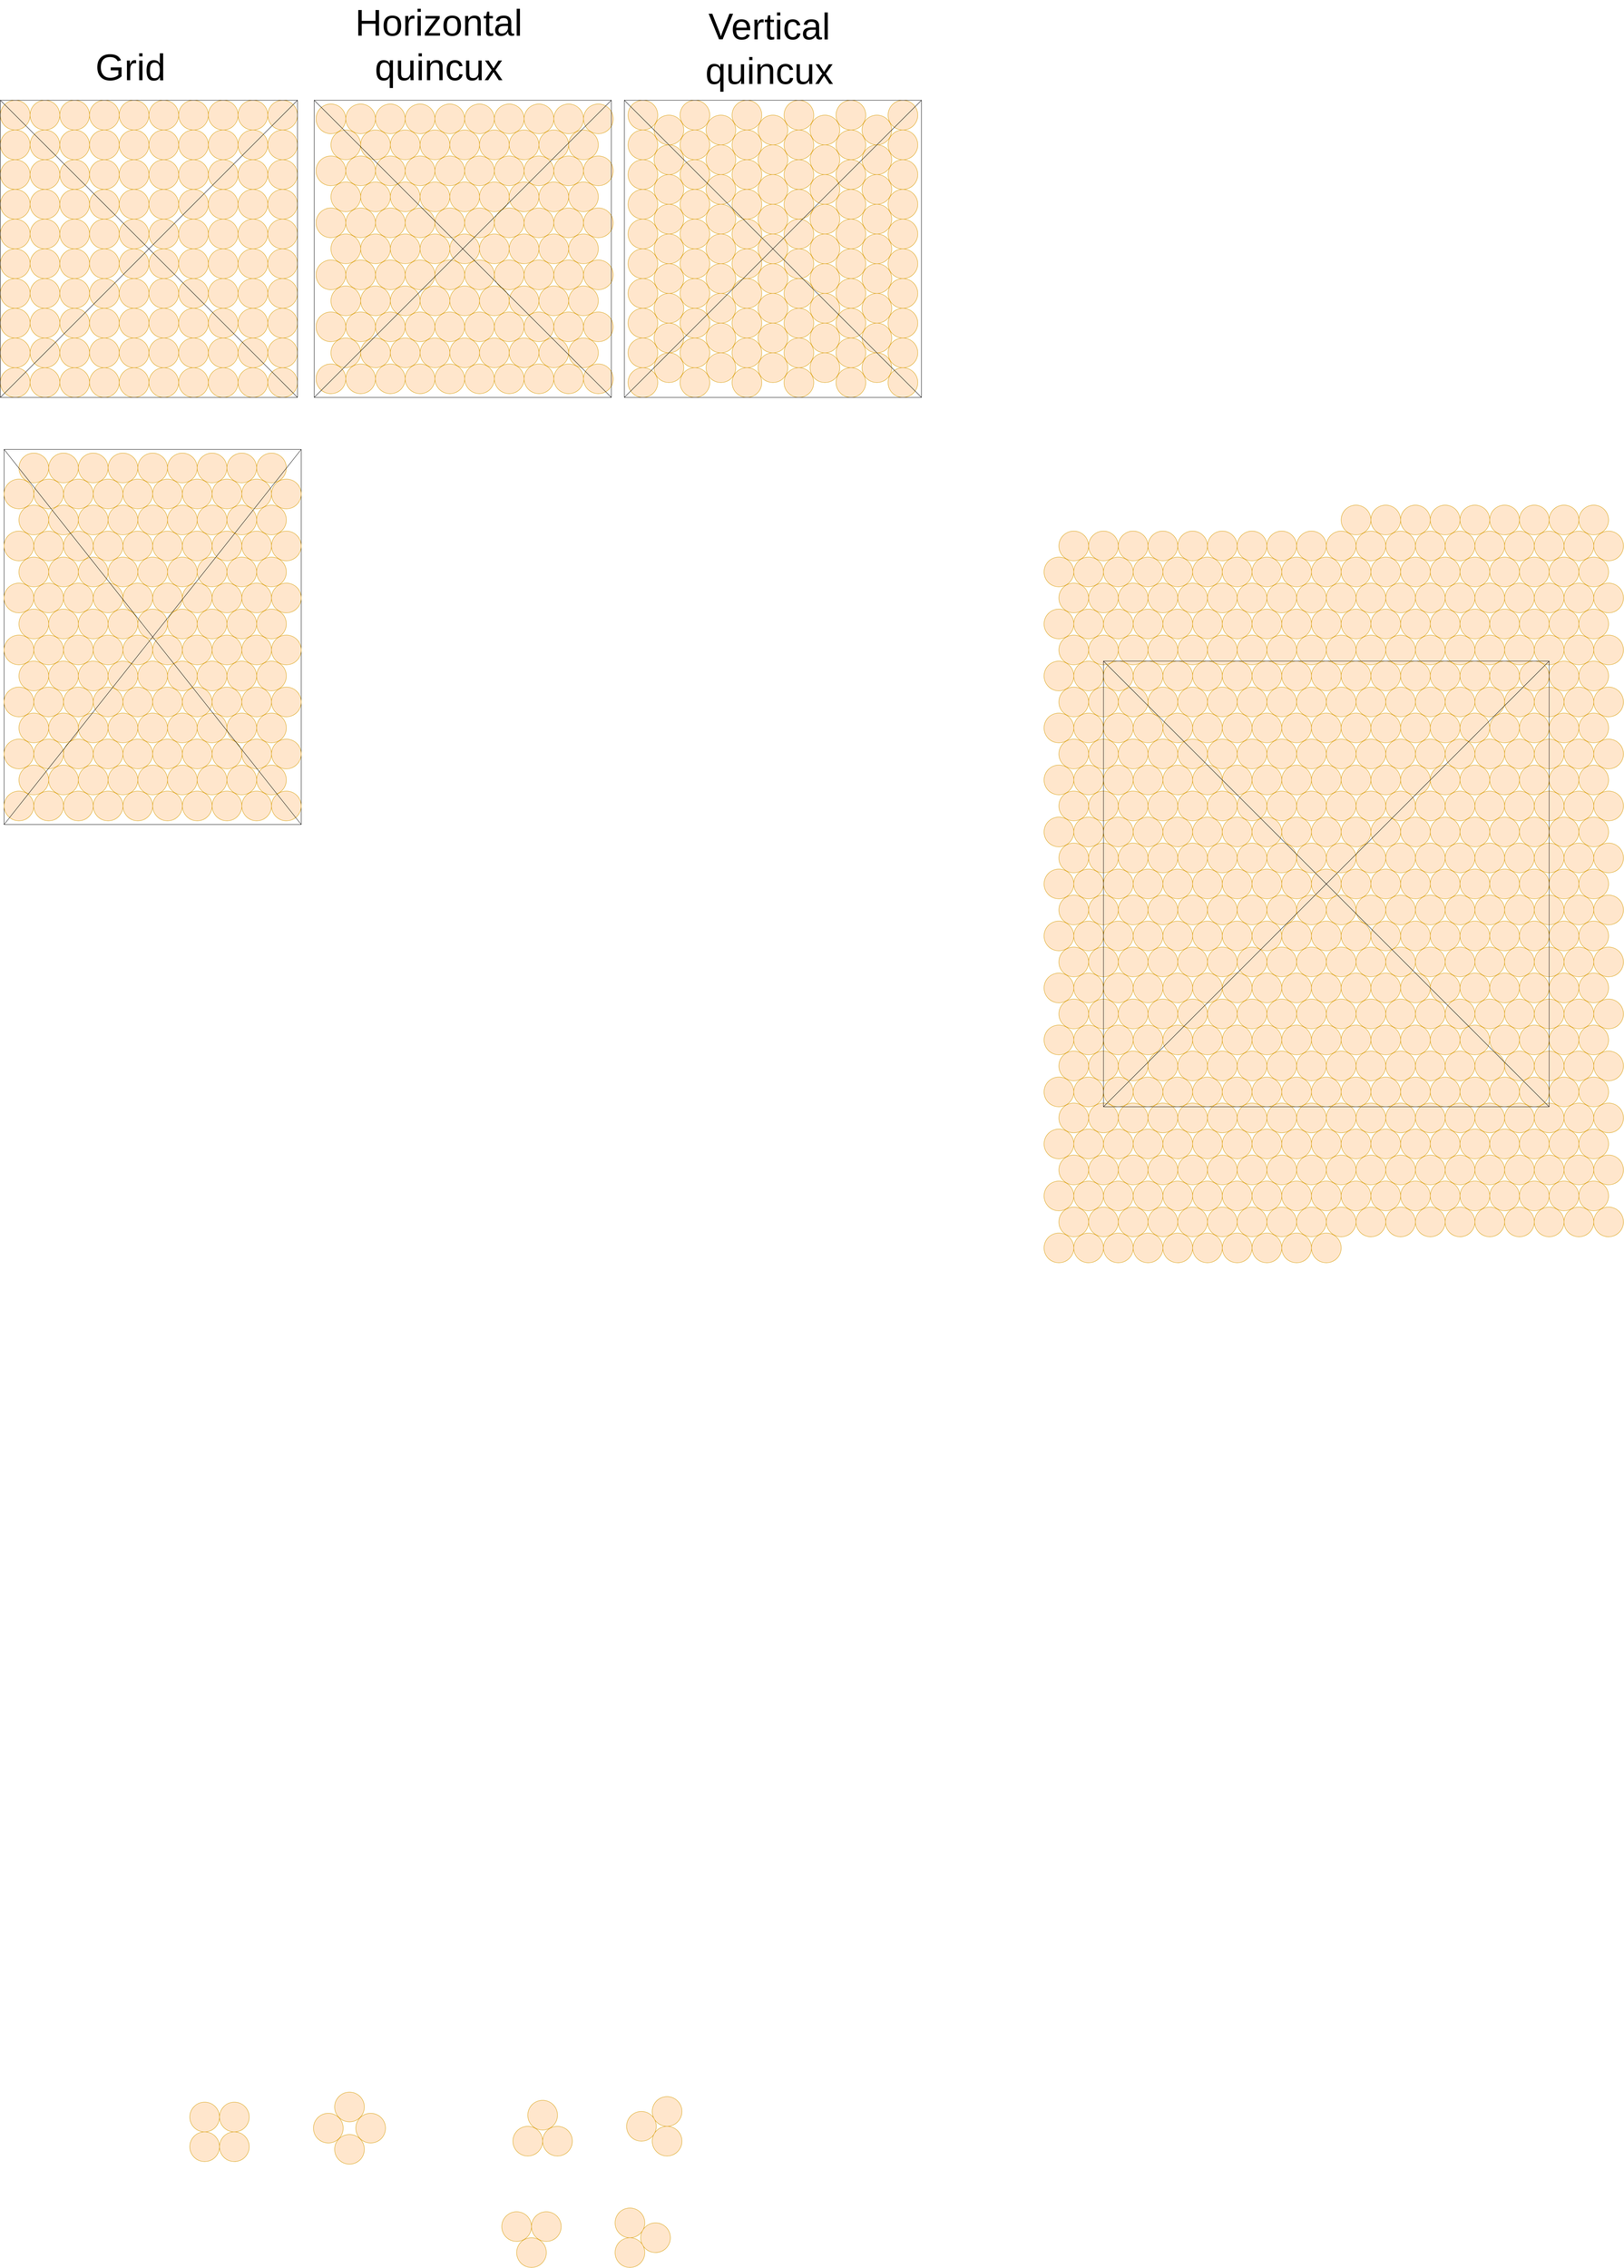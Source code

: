 <mxfile version="22.1.3" type="github">
  <diagram name="Page-1" id="Jw8H2Ea2w-zf-l-N1MKK">
    <mxGraphModel dx="2273" dy="1352" grid="1" gridSize="10" guides="1" tooltips="1" connect="1" arrows="1" fold="1" page="1" pageScale="1" pageWidth="850" pageHeight="1100" math="0" shadow="0">
      <root>
        <mxCell id="0" />
        <mxCell id="1" parent="0" />
        <mxCell id="nU2St9TEeWDOG-n0TkPk-1" value="" style="ellipse;whiteSpace=wrap;html=1;aspect=fixed;fillColor=#ffe6cc;strokeColor=#d79b00;" parent="1" vertex="1">
          <mxGeometry x="30" y="270" width="80" height="80" as="geometry" />
        </mxCell>
        <mxCell id="nU2St9TEeWDOG-n0TkPk-2" value="" style="ellipse;whiteSpace=wrap;html=1;aspect=fixed;fillColor=#ffe6cc;strokeColor=#d79b00;" parent="1" vertex="1">
          <mxGeometry x="110" y="270" width="80" height="80" as="geometry" />
        </mxCell>
        <mxCell id="nU2St9TEeWDOG-n0TkPk-3" value="" style="ellipse;whiteSpace=wrap;html=1;aspect=fixed;fillColor=#ffe6cc;strokeColor=#d79b00;" parent="1" vertex="1">
          <mxGeometry x="190" y="270" width="80" height="80" as="geometry" />
        </mxCell>
        <mxCell id="nU2St9TEeWDOG-n0TkPk-4" value="" style="ellipse;whiteSpace=wrap;html=1;aspect=fixed;fillColor=#ffe6cc;strokeColor=#d79b00;" parent="1" vertex="1">
          <mxGeometry x="270" y="270" width="80" height="80" as="geometry" />
        </mxCell>
        <mxCell id="nU2St9TEeWDOG-n0TkPk-5" value="" style="ellipse;whiteSpace=wrap;html=1;aspect=fixed;fillColor=#ffe6cc;strokeColor=#d79b00;" parent="1" vertex="1">
          <mxGeometry x="350" y="270" width="80" height="80" as="geometry" />
        </mxCell>
        <mxCell id="nU2St9TEeWDOG-n0TkPk-6" value="" style="ellipse;whiteSpace=wrap;html=1;aspect=fixed;fillColor=#ffe6cc;strokeColor=#d79b00;" parent="1" vertex="1">
          <mxGeometry x="430" y="270" width="80" height="80" as="geometry" />
        </mxCell>
        <mxCell id="nU2St9TEeWDOG-n0TkPk-7" value="" style="ellipse;whiteSpace=wrap;html=1;aspect=fixed;fillColor=#ffe6cc;strokeColor=#d79b00;" parent="1" vertex="1">
          <mxGeometry x="510" y="270" width="80" height="80" as="geometry" />
        </mxCell>
        <mxCell id="nU2St9TEeWDOG-n0TkPk-8" value="" style="ellipse;whiteSpace=wrap;html=1;aspect=fixed;fillColor=#ffe6cc;strokeColor=#d79b00;" parent="1" vertex="1">
          <mxGeometry x="590" y="270" width="80" height="80" as="geometry" />
        </mxCell>
        <mxCell id="nU2St9TEeWDOG-n0TkPk-9" value="" style="ellipse;whiteSpace=wrap;html=1;aspect=fixed;fillColor=#ffe6cc;strokeColor=#d79b00;" parent="1" vertex="1">
          <mxGeometry x="670" y="270" width="80" height="80" as="geometry" />
        </mxCell>
        <mxCell id="nU2St9TEeWDOG-n0TkPk-10" value="" style="ellipse;whiteSpace=wrap;html=1;aspect=fixed;fillColor=#ffe6cc;strokeColor=#d79b00;" parent="1" vertex="1">
          <mxGeometry x="750" y="270" width="80" height="80" as="geometry" />
        </mxCell>
        <mxCell id="nU2St9TEeWDOG-n0TkPk-70" value="" style="ellipse;whiteSpace=wrap;html=1;aspect=fixed;fillColor=#ffe6cc;strokeColor=#d79b00;" parent="1" vertex="1">
          <mxGeometry x="30" y="350" width="80" height="80" as="geometry" />
        </mxCell>
        <mxCell id="nU2St9TEeWDOG-n0TkPk-71" value="" style="ellipse;whiteSpace=wrap;html=1;aspect=fixed;fillColor=#ffe6cc;strokeColor=#d79b00;" parent="1" vertex="1">
          <mxGeometry x="110" y="350" width="80" height="80" as="geometry" />
        </mxCell>
        <mxCell id="nU2St9TEeWDOG-n0TkPk-72" value="" style="ellipse;whiteSpace=wrap;html=1;aspect=fixed;fillColor=#ffe6cc;strokeColor=#d79b00;" parent="1" vertex="1">
          <mxGeometry x="190" y="350" width="80" height="80" as="geometry" />
        </mxCell>
        <mxCell id="nU2St9TEeWDOG-n0TkPk-73" value="" style="ellipse;whiteSpace=wrap;html=1;aspect=fixed;fillColor=#ffe6cc;strokeColor=#d79b00;" parent="1" vertex="1">
          <mxGeometry x="270" y="350" width="80" height="80" as="geometry" />
        </mxCell>
        <mxCell id="nU2St9TEeWDOG-n0TkPk-74" value="" style="ellipse;whiteSpace=wrap;html=1;aspect=fixed;fillColor=#ffe6cc;strokeColor=#d79b00;" parent="1" vertex="1">
          <mxGeometry x="350" y="350" width="80" height="80" as="geometry" />
        </mxCell>
        <mxCell id="nU2St9TEeWDOG-n0TkPk-75" value="" style="ellipse;whiteSpace=wrap;html=1;aspect=fixed;fillColor=#ffe6cc;strokeColor=#d79b00;" parent="1" vertex="1">
          <mxGeometry x="430" y="350" width="80" height="80" as="geometry" />
        </mxCell>
        <mxCell id="nU2St9TEeWDOG-n0TkPk-76" value="" style="ellipse;whiteSpace=wrap;html=1;aspect=fixed;fillColor=#ffe6cc;strokeColor=#d79b00;" parent="1" vertex="1">
          <mxGeometry x="510" y="350" width="80" height="80" as="geometry" />
        </mxCell>
        <mxCell id="nU2St9TEeWDOG-n0TkPk-77" value="" style="ellipse;whiteSpace=wrap;html=1;aspect=fixed;fillColor=#ffe6cc;strokeColor=#d79b00;" parent="1" vertex="1">
          <mxGeometry x="590" y="350" width="80" height="80" as="geometry" />
        </mxCell>
        <mxCell id="nU2St9TEeWDOG-n0TkPk-78" value="" style="ellipse;whiteSpace=wrap;html=1;aspect=fixed;fillColor=#ffe6cc;strokeColor=#d79b00;" parent="1" vertex="1">
          <mxGeometry x="670" y="350" width="80" height="80" as="geometry" />
        </mxCell>
        <mxCell id="nU2St9TEeWDOG-n0TkPk-79" value="" style="ellipse;whiteSpace=wrap;html=1;aspect=fixed;fillColor=#ffe6cc;strokeColor=#d79b00;" parent="1" vertex="1">
          <mxGeometry x="750" y="350" width="80" height="80" as="geometry" />
        </mxCell>
        <mxCell id="nU2St9TEeWDOG-n0TkPk-80" value="" style="ellipse;whiteSpace=wrap;html=1;aspect=fixed;fillColor=#ffe6cc;strokeColor=#d79b00;" parent="1" vertex="1">
          <mxGeometry x="30" y="430" width="80" height="80" as="geometry" />
        </mxCell>
        <mxCell id="nU2St9TEeWDOG-n0TkPk-81" value="" style="ellipse;whiteSpace=wrap;html=1;aspect=fixed;fillColor=#ffe6cc;strokeColor=#d79b00;" parent="1" vertex="1">
          <mxGeometry x="110" y="430" width="80" height="80" as="geometry" />
        </mxCell>
        <mxCell id="nU2St9TEeWDOG-n0TkPk-82" value="" style="ellipse;whiteSpace=wrap;html=1;aspect=fixed;fillColor=#ffe6cc;strokeColor=#d79b00;" parent="1" vertex="1">
          <mxGeometry x="190" y="430" width="80" height="80" as="geometry" />
        </mxCell>
        <mxCell id="nU2St9TEeWDOG-n0TkPk-83" value="" style="ellipse;whiteSpace=wrap;html=1;aspect=fixed;fillColor=#ffe6cc;strokeColor=#d79b00;" parent="1" vertex="1">
          <mxGeometry x="270" y="430" width="80" height="80" as="geometry" />
        </mxCell>
        <mxCell id="nU2St9TEeWDOG-n0TkPk-84" value="" style="ellipse;whiteSpace=wrap;html=1;aspect=fixed;fillColor=#ffe6cc;strokeColor=#d79b00;" parent="1" vertex="1">
          <mxGeometry x="350" y="430" width="80" height="80" as="geometry" />
        </mxCell>
        <mxCell id="nU2St9TEeWDOG-n0TkPk-85" value="" style="ellipse;whiteSpace=wrap;html=1;aspect=fixed;fillColor=#ffe6cc;strokeColor=#d79b00;" parent="1" vertex="1">
          <mxGeometry x="430" y="430" width="80" height="80" as="geometry" />
        </mxCell>
        <mxCell id="nU2St9TEeWDOG-n0TkPk-86" value="" style="ellipse;whiteSpace=wrap;html=1;aspect=fixed;fillColor=#ffe6cc;strokeColor=#d79b00;" parent="1" vertex="1">
          <mxGeometry x="510" y="430" width="80" height="80" as="geometry" />
        </mxCell>
        <mxCell id="nU2St9TEeWDOG-n0TkPk-87" value="" style="ellipse;whiteSpace=wrap;html=1;aspect=fixed;fillColor=#ffe6cc;strokeColor=#d79b00;" parent="1" vertex="1">
          <mxGeometry x="590" y="430" width="80" height="80" as="geometry" />
        </mxCell>
        <mxCell id="nU2St9TEeWDOG-n0TkPk-88" value="" style="ellipse;whiteSpace=wrap;html=1;aspect=fixed;fillColor=#ffe6cc;strokeColor=#d79b00;" parent="1" vertex="1">
          <mxGeometry x="670" y="430" width="80" height="80" as="geometry" />
        </mxCell>
        <mxCell id="nU2St9TEeWDOG-n0TkPk-89" value="" style="ellipse;whiteSpace=wrap;html=1;aspect=fixed;fillColor=#ffe6cc;strokeColor=#d79b00;" parent="1" vertex="1">
          <mxGeometry x="750" y="430" width="80" height="80" as="geometry" />
        </mxCell>
        <mxCell id="nU2St9TEeWDOG-n0TkPk-90" value="" style="ellipse;whiteSpace=wrap;html=1;aspect=fixed;fillColor=#ffe6cc;strokeColor=#d79b00;" parent="1" vertex="1">
          <mxGeometry x="30" y="510" width="80" height="80" as="geometry" />
        </mxCell>
        <mxCell id="nU2St9TEeWDOG-n0TkPk-91" value="" style="ellipse;whiteSpace=wrap;html=1;aspect=fixed;fillColor=#ffe6cc;strokeColor=#d79b00;" parent="1" vertex="1">
          <mxGeometry x="110" y="510" width="80" height="80" as="geometry" />
        </mxCell>
        <mxCell id="nU2St9TEeWDOG-n0TkPk-92" value="" style="ellipse;whiteSpace=wrap;html=1;aspect=fixed;fillColor=#ffe6cc;strokeColor=#d79b00;" parent="1" vertex="1">
          <mxGeometry x="190" y="510" width="80" height="80" as="geometry" />
        </mxCell>
        <mxCell id="nU2St9TEeWDOG-n0TkPk-93" value="" style="ellipse;whiteSpace=wrap;html=1;aspect=fixed;fillColor=#ffe6cc;strokeColor=#d79b00;" parent="1" vertex="1">
          <mxGeometry x="270" y="510" width="80" height="80" as="geometry" />
        </mxCell>
        <mxCell id="nU2St9TEeWDOG-n0TkPk-94" value="" style="ellipse;whiteSpace=wrap;html=1;aspect=fixed;fillColor=#ffe6cc;strokeColor=#d79b00;" parent="1" vertex="1">
          <mxGeometry x="350" y="510" width="80" height="80" as="geometry" />
        </mxCell>
        <mxCell id="nU2St9TEeWDOG-n0TkPk-95" value="" style="ellipse;whiteSpace=wrap;html=1;aspect=fixed;fillColor=#ffe6cc;strokeColor=#d79b00;" parent="1" vertex="1">
          <mxGeometry x="430" y="510" width="80" height="80" as="geometry" />
        </mxCell>
        <mxCell id="nU2St9TEeWDOG-n0TkPk-96" value="" style="ellipse;whiteSpace=wrap;html=1;aspect=fixed;fillColor=#ffe6cc;strokeColor=#d79b00;" parent="1" vertex="1">
          <mxGeometry x="510" y="510" width="80" height="80" as="geometry" />
        </mxCell>
        <mxCell id="nU2St9TEeWDOG-n0TkPk-97" value="" style="ellipse;whiteSpace=wrap;html=1;aspect=fixed;fillColor=#ffe6cc;strokeColor=#d79b00;" parent="1" vertex="1">
          <mxGeometry x="590" y="510" width="80" height="80" as="geometry" />
        </mxCell>
        <mxCell id="nU2St9TEeWDOG-n0TkPk-98" value="" style="ellipse;whiteSpace=wrap;html=1;aspect=fixed;fillColor=#ffe6cc;strokeColor=#d79b00;" parent="1" vertex="1">
          <mxGeometry x="670" y="510" width="80" height="80" as="geometry" />
        </mxCell>
        <mxCell id="nU2St9TEeWDOG-n0TkPk-99" value="" style="ellipse;whiteSpace=wrap;html=1;aspect=fixed;fillColor=#ffe6cc;strokeColor=#d79b00;" parent="1" vertex="1">
          <mxGeometry x="750" y="510" width="80" height="80" as="geometry" />
        </mxCell>
        <mxCell id="nU2St9TEeWDOG-n0TkPk-100" value="" style="ellipse;whiteSpace=wrap;html=1;aspect=fixed;fillColor=#ffe6cc;strokeColor=#d79b00;" parent="1" vertex="1">
          <mxGeometry x="30" y="590" width="80" height="80" as="geometry" />
        </mxCell>
        <mxCell id="nU2St9TEeWDOG-n0TkPk-101" value="" style="ellipse;whiteSpace=wrap;html=1;aspect=fixed;fillColor=#ffe6cc;strokeColor=#d79b00;" parent="1" vertex="1">
          <mxGeometry x="110" y="590" width="80" height="80" as="geometry" />
        </mxCell>
        <mxCell id="nU2St9TEeWDOG-n0TkPk-102" value="" style="ellipse;whiteSpace=wrap;html=1;aspect=fixed;fillColor=#ffe6cc;strokeColor=#d79b00;" parent="1" vertex="1">
          <mxGeometry x="190" y="590" width="80" height="80" as="geometry" />
        </mxCell>
        <mxCell id="nU2St9TEeWDOG-n0TkPk-103" value="" style="ellipse;whiteSpace=wrap;html=1;aspect=fixed;fillColor=#ffe6cc;strokeColor=#d79b00;" parent="1" vertex="1">
          <mxGeometry x="270" y="590" width="80" height="80" as="geometry" />
        </mxCell>
        <mxCell id="nU2St9TEeWDOG-n0TkPk-104" value="" style="ellipse;whiteSpace=wrap;html=1;aspect=fixed;fillColor=#ffe6cc;strokeColor=#d79b00;" parent="1" vertex="1">
          <mxGeometry x="350" y="590" width="80" height="80" as="geometry" />
        </mxCell>
        <mxCell id="nU2St9TEeWDOG-n0TkPk-105" value="" style="ellipse;whiteSpace=wrap;html=1;aspect=fixed;fillColor=#ffe6cc;strokeColor=#d79b00;" parent="1" vertex="1">
          <mxGeometry x="430" y="590" width="80" height="80" as="geometry" />
        </mxCell>
        <mxCell id="nU2St9TEeWDOG-n0TkPk-106" value="" style="ellipse;whiteSpace=wrap;html=1;aspect=fixed;fillColor=#ffe6cc;strokeColor=#d79b00;" parent="1" vertex="1">
          <mxGeometry x="510" y="590" width="80" height="80" as="geometry" />
        </mxCell>
        <mxCell id="nU2St9TEeWDOG-n0TkPk-107" value="" style="ellipse;whiteSpace=wrap;html=1;aspect=fixed;fillColor=#ffe6cc;strokeColor=#d79b00;" parent="1" vertex="1">
          <mxGeometry x="590" y="590" width="80" height="80" as="geometry" />
        </mxCell>
        <mxCell id="nU2St9TEeWDOG-n0TkPk-108" value="" style="ellipse;whiteSpace=wrap;html=1;aspect=fixed;fillColor=#ffe6cc;strokeColor=#d79b00;" parent="1" vertex="1">
          <mxGeometry x="670" y="590" width="80" height="80" as="geometry" />
        </mxCell>
        <mxCell id="nU2St9TEeWDOG-n0TkPk-109" value="" style="ellipse;whiteSpace=wrap;html=1;aspect=fixed;fillColor=#ffe6cc;strokeColor=#d79b00;" parent="1" vertex="1">
          <mxGeometry x="750" y="590" width="80" height="80" as="geometry" />
        </mxCell>
        <mxCell id="nU2St9TEeWDOG-n0TkPk-110" value="" style="ellipse;whiteSpace=wrap;html=1;aspect=fixed;fillColor=#ffe6cc;strokeColor=#d79b00;" parent="1" vertex="1">
          <mxGeometry x="30" y="670" width="80" height="80" as="geometry" />
        </mxCell>
        <mxCell id="nU2St9TEeWDOG-n0TkPk-111" value="" style="ellipse;whiteSpace=wrap;html=1;aspect=fixed;fillColor=#ffe6cc;strokeColor=#d79b00;" parent="1" vertex="1">
          <mxGeometry x="110" y="670" width="80" height="80" as="geometry" />
        </mxCell>
        <mxCell id="nU2St9TEeWDOG-n0TkPk-112" value="" style="ellipse;whiteSpace=wrap;html=1;aspect=fixed;fillColor=#ffe6cc;strokeColor=#d79b00;" parent="1" vertex="1">
          <mxGeometry x="190" y="670" width="80" height="80" as="geometry" />
        </mxCell>
        <mxCell id="nU2St9TEeWDOG-n0TkPk-113" value="" style="ellipse;whiteSpace=wrap;html=1;aspect=fixed;fillColor=#ffe6cc;strokeColor=#d79b00;" parent="1" vertex="1">
          <mxGeometry x="270" y="670" width="80" height="80" as="geometry" />
        </mxCell>
        <mxCell id="nU2St9TEeWDOG-n0TkPk-114" value="" style="ellipse;whiteSpace=wrap;html=1;aspect=fixed;fillColor=#ffe6cc;strokeColor=#d79b00;" parent="1" vertex="1">
          <mxGeometry x="350" y="670" width="80" height="80" as="geometry" />
        </mxCell>
        <mxCell id="nU2St9TEeWDOG-n0TkPk-115" value="" style="ellipse;whiteSpace=wrap;html=1;aspect=fixed;fillColor=#ffe6cc;strokeColor=#d79b00;" parent="1" vertex="1">
          <mxGeometry x="430" y="670" width="80" height="80" as="geometry" />
        </mxCell>
        <mxCell id="nU2St9TEeWDOG-n0TkPk-116" value="" style="ellipse;whiteSpace=wrap;html=1;aspect=fixed;fillColor=#ffe6cc;strokeColor=#d79b00;" parent="1" vertex="1">
          <mxGeometry x="510" y="670" width="80" height="80" as="geometry" />
        </mxCell>
        <mxCell id="nU2St9TEeWDOG-n0TkPk-117" value="" style="ellipse;whiteSpace=wrap;html=1;aspect=fixed;fillColor=#ffe6cc;strokeColor=#d79b00;" parent="1" vertex="1">
          <mxGeometry x="590" y="670" width="80" height="80" as="geometry" />
        </mxCell>
        <mxCell id="nU2St9TEeWDOG-n0TkPk-118" value="" style="ellipse;whiteSpace=wrap;html=1;aspect=fixed;fillColor=#ffe6cc;strokeColor=#d79b00;" parent="1" vertex="1">
          <mxGeometry x="670" y="670" width="80" height="80" as="geometry" />
        </mxCell>
        <mxCell id="nU2St9TEeWDOG-n0TkPk-119" value="" style="ellipse;whiteSpace=wrap;html=1;aspect=fixed;fillColor=#ffe6cc;strokeColor=#d79b00;" parent="1" vertex="1">
          <mxGeometry x="750" y="670" width="80" height="80" as="geometry" />
        </mxCell>
        <mxCell id="nU2St9TEeWDOG-n0TkPk-120" value="" style="ellipse;whiteSpace=wrap;html=1;aspect=fixed;fillColor=#ffe6cc;strokeColor=#d79b00;" parent="1" vertex="1">
          <mxGeometry x="30" y="750" width="80" height="80" as="geometry" />
        </mxCell>
        <mxCell id="nU2St9TEeWDOG-n0TkPk-121" value="" style="ellipse;whiteSpace=wrap;html=1;aspect=fixed;fillColor=#ffe6cc;strokeColor=#d79b00;" parent="1" vertex="1">
          <mxGeometry x="110" y="750" width="80" height="80" as="geometry" />
        </mxCell>
        <mxCell id="nU2St9TEeWDOG-n0TkPk-122" value="" style="ellipse;whiteSpace=wrap;html=1;aspect=fixed;fillColor=#ffe6cc;strokeColor=#d79b00;" parent="1" vertex="1">
          <mxGeometry x="190" y="750" width="80" height="80" as="geometry" />
        </mxCell>
        <mxCell id="nU2St9TEeWDOG-n0TkPk-123" value="" style="ellipse;whiteSpace=wrap;html=1;aspect=fixed;fillColor=#ffe6cc;strokeColor=#d79b00;" parent="1" vertex="1">
          <mxGeometry x="270" y="750" width="80" height="80" as="geometry" />
        </mxCell>
        <mxCell id="nU2St9TEeWDOG-n0TkPk-124" value="" style="ellipse;whiteSpace=wrap;html=1;aspect=fixed;fillColor=#ffe6cc;strokeColor=#d79b00;" parent="1" vertex="1">
          <mxGeometry x="350" y="750" width="80" height="80" as="geometry" />
        </mxCell>
        <mxCell id="nU2St9TEeWDOG-n0TkPk-125" value="" style="ellipse;whiteSpace=wrap;html=1;aspect=fixed;fillColor=#ffe6cc;strokeColor=#d79b00;" parent="1" vertex="1">
          <mxGeometry x="430" y="750" width="80" height="80" as="geometry" />
        </mxCell>
        <mxCell id="nU2St9TEeWDOG-n0TkPk-126" value="" style="ellipse;whiteSpace=wrap;html=1;aspect=fixed;fillColor=#ffe6cc;strokeColor=#d79b00;" parent="1" vertex="1">
          <mxGeometry x="510" y="750" width="80" height="80" as="geometry" />
        </mxCell>
        <mxCell id="nU2St9TEeWDOG-n0TkPk-127" value="" style="ellipse;whiteSpace=wrap;html=1;aspect=fixed;fillColor=#ffe6cc;strokeColor=#d79b00;" parent="1" vertex="1">
          <mxGeometry x="590" y="750" width="80" height="80" as="geometry" />
        </mxCell>
        <mxCell id="nU2St9TEeWDOG-n0TkPk-128" value="" style="ellipse;whiteSpace=wrap;html=1;aspect=fixed;fillColor=#ffe6cc;strokeColor=#d79b00;" parent="1" vertex="1">
          <mxGeometry x="670" y="750" width="80" height="80" as="geometry" />
        </mxCell>
        <mxCell id="nU2St9TEeWDOG-n0TkPk-129" value="" style="ellipse;whiteSpace=wrap;html=1;aspect=fixed;fillColor=#ffe6cc;strokeColor=#d79b00;" parent="1" vertex="1">
          <mxGeometry x="750" y="750" width="80" height="80" as="geometry" />
        </mxCell>
        <mxCell id="nU2St9TEeWDOG-n0TkPk-130" value="" style="ellipse;whiteSpace=wrap;html=1;aspect=fixed;fillColor=#ffe6cc;strokeColor=#d79b00;" parent="1" vertex="1">
          <mxGeometry x="30" y="830" width="80" height="80" as="geometry" />
        </mxCell>
        <mxCell id="nU2St9TEeWDOG-n0TkPk-131" value="" style="ellipse;whiteSpace=wrap;html=1;aspect=fixed;fillColor=#ffe6cc;strokeColor=#d79b00;" parent="1" vertex="1">
          <mxGeometry x="110" y="830" width="80" height="80" as="geometry" />
        </mxCell>
        <mxCell id="nU2St9TEeWDOG-n0TkPk-132" value="" style="ellipse;whiteSpace=wrap;html=1;aspect=fixed;fillColor=#ffe6cc;strokeColor=#d79b00;" parent="1" vertex="1">
          <mxGeometry x="190" y="830" width="80" height="80" as="geometry" />
        </mxCell>
        <mxCell id="nU2St9TEeWDOG-n0TkPk-133" value="" style="ellipse;whiteSpace=wrap;html=1;aspect=fixed;fillColor=#ffe6cc;strokeColor=#d79b00;" parent="1" vertex="1">
          <mxGeometry x="270" y="830" width="80" height="80" as="geometry" />
        </mxCell>
        <mxCell id="nU2St9TEeWDOG-n0TkPk-134" value="" style="ellipse;whiteSpace=wrap;html=1;aspect=fixed;fillColor=#ffe6cc;strokeColor=#d79b00;" parent="1" vertex="1">
          <mxGeometry x="350" y="830" width="80" height="80" as="geometry" />
        </mxCell>
        <mxCell id="nU2St9TEeWDOG-n0TkPk-135" value="" style="ellipse;whiteSpace=wrap;html=1;aspect=fixed;fillColor=#ffe6cc;strokeColor=#d79b00;" parent="1" vertex="1">
          <mxGeometry x="430" y="830" width="80" height="80" as="geometry" />
        </mxCell>
        <mxCell id="nU2St9TEeWDOG-n0TkPk-136" value="" style="ellipse;whiteSpace=wrap;html=1;aspect=fixed;fillColor=#ffe6cc;strokeColor=#d79b00;" parent="1" vertex="1">
          <mxGeometry x="510" y="830" width="80" height="80" as="geometry" />
        </mxCell>
        <mxCell id="nU2St9TEeWDOG-n0TkPk-137" value="" style="ellipse;whiteSpace=wrap;html=1;aspect=fixed;fillColor=#ffe6cc;strokeColor=#d79b00;" parent="1" vertex="1">
          <mxGeometry x="590" y="830" width="80" height="80" as="geometry" />
        </mxCell>
        <mxCell id="nU2St9TEeWDOG-n0TkPk-138" value="" style="ellipse;whiteSpace=wrap;html=1;aspect=fixed;fillColor=#ffe6cc;strokeColor=#d79b00;" parent="1" vertex="1">
          <mxGeometry x="670" y="830" width="80" height="80" as="geometry" />
        </mxCell>
        <mxCell id="nU2St9TEeWDOG-n0TkPk-139" value="" style="ellipse;whiteSpace=wrap;html=1;aspect=fixed;fillColor=#ffe6cc;strokeColor=#d79b00;" parent="1" vertex="1">
          <mxGeometry x="750" y="830" width="80" height="80" as="geometry" />
        </mxCell>
        <mxCell id="nU2St9TEeWDOG-n0TkPk-140" value="" style="ellipse;whiteSpace=wrap;html=1;aspect=fixed;fillColor=#ffe6cc;strokeColor=#d79b00;" parent="1" vertex="1">
          <mxGeometry x="30" y="910" width="80" height="80" as="geometry" />
        </mxCell>
        <mxCell id="nU2St9TEeWDOG-n0TkPk-141" value="" style="ellipse;whiteSpace=wrap;html=1;aspect=fixed;fillColor=#ffe6cc;strokeColor=#d79b00;" parent="1" vertex="1">
          <mxGeometry x="110" y="910" width="80" height="80" as="geometry" />
        </mxCell>
        <mxCell id="nU2St9TEeWDOG-n0TkPk-142" value="" style="ellipse;whiteSpace=wrap;html=1;aspect=fixed;fillColor=#ffe6cc;strokeColor=#d79b00;" parent="1" vertex="1">
          <mxGeometry x="190" y="910" width="80" height="80" as="geometry" />
        </mxCell>
        <mxCell id="nU2St9TEeWDOG-n0TkPk-143" value="" style="ellipse;whiteSpace=wrap;html=1;aspect=fixed;fillColor=#ffe6cc;strokeColor=#d79b00;" parent="1" vertex="1">
          <mxGeometry x="270" y="910" width="80" height="80" as="geometry" />
        </mxCell>
        <mxCell id="nU2St9TEeWDOG-n0TkPk-144" value="" style="ellipse;whiteSpace=wrap;html=1;aspect=fixed;fillColor=#ffe6cc;strokeColor=#d79b00;" parent="1" vertex="1">
          <mxGeometry x="350" y="910" width="80" height="80" as="geometry" />
        </mxCell>
        <mxCell id="nU2St9TEeWDOG-n0TkPk-145" value="" style="ellipse;whiteSpace=wrap;html=1;aspect=fixed;fillColor=#ffe6cc;strokeColor=#d79b00;" parent="1" vertex="1">
          <mxGeometry x="430" y="910" width="80" height="80" as="geometry" />
        </mxCell>
        <mxCell id="nU2St9TEeWDOG-n0TkPk-146" value="" style="ellipse;whiteSpace=wrap;html=1;aspect=fixed;fillColor=#ffe6cc;strokeColor=#d79b00;" parent="1" vertex="1">
          <mxGeometry x="510" y="910" width="80" height="80" as="geometry" />
        </mxCell>
        <mxCell id="nU2St9TEeWDOG-n0TkPk-147" value="" style="ellipse;whiteSpace=wrap;html=1;aspect=fixed;fillColor=#ffe6cc;strokeColor=#d79b00;" parent="1" vertex="1">
          <mxGeometry x="590" y="910" width="80" height="80" as="geometry" />
        </mxCell>
        <mxCell id="nU2St9TEeWDOG-n0TkPk-148" value="" style="ellipse;whiteSpace=wrap;html=1;aspect=fixed;fillColor=#ffe6cc;strokeColor=#d79b00;" parent="1" vertex="1">
          <mxGeometry x="670" y="910" width="80" height="80" as="geometry" />
        </mxCell>
        <mxCell id="nU2St9TEeWDOG-n0TkPk-149" value="" style="ellipse;whiteSpace=wrap;html=1;aspect=fixed;fillColor=#ffe6cc;strokeColor=#d79b00;" parent="1" vertex="1">
          <mxGeometry x="750" y="910" width="80" height="80" as="geometry" />
        </mxCell>
        <mxCell id="nU2St9TEeWDOG-n0TkPk-150" value="" style="ellipse;whiteSpace=wrap;html=1;aspect=fixed;fillColor=#ffe6cc;strokeColor=#d79b00;" parent="1" vertex="1">
          <mxGeometry x="30" y="990" width="80" height="80" as="geometry" />
        </mxCell>
        <mxCell id="nU2St9TEeWDOG-n0TkPk-151" value="" style="ellipse;whiteSpace=wrap;html=1;aspect=fixed;fillColor=#ffe6cc;strokeColor=#d79b00;" parent="1" vertex="1">
          <mxGeometry x="110" y="990" width="80" height="80" as="geometry" />
        </mxCell>
        <mxCell id="nU2St9TEeWDOG-n0TkPk-152" value="" style="ellipse;whiteSpace=wrap;html=1;aspect=fixed;fillColor=#ffe6cc;strokeColor=#d79b00;" parent="1" vertex="1">
          <mxGeometry x="190" y="990" width="80" height="80" as="geometry" />
        </mxCell>
        <mxCell id="nU2St9TEeWDOG-n0TkPk-153" value="" style="ellipse;whiteSpace=wrap;html=1;aspect=fixed;fillColor=#ffe6cc;strokeColor=#d79b00;" parent="1" vertex="1">
          <mxGeometry x="270" y="990" width="80" height="80" as="geometry" />
        </mxCell>
        <mxCell id="nU2St9TEeWDOG-n0TkPk-154" value="" style="ellipse;whiteSpace=wrap;html=1;aspect=fixed;fillColor=#ffe6cc;strokeColor=#d79b00;" parent="1" vertex="1">
          <mxGeometry x="350" y="990" width="80" height="80" as="geometry" />
        </mxCell>
        <mxCell id="nU2St9TEeWDOG-n0TkPk-155" value="" style="ellipse;whiteSpace=wrap;html=1;aspect=fixed;fillColor=#ffe6cc;strokeColor=#d79b00;" parent="1" vertex="1">
          <mxGeometry x="430" y="990" width="80" height="80" as="geometry" />
        </mxCell>
        <mxCell id="nU2St9TEeWDOG-n0TkPk-156" value="" style="ellipse;whiteSpace=wrap;html=1;aspect=fixed;fillColor=#ffe6cc;strokeColor=#d79b00;" parent="1" vertex="1">
          <mxGeometry x="510" y="990" width="80" height="80" as="geometry" />
        </mxCell>
        <mxCell id="nU2St9TEeWDOG-n0TkPk-157" value="" style="ellipse;whiteSpace=wrap;html=1;aspect=fixed;fillColor=#ffe6cc;strokeColor=#d79b00;" parent="1" vertex="1">
          <mxGeometry x="590" y="990" width="80" height="80" as="geometry" />
        </mxCell>
        <mxCell id="nU2St9TEeWDOG-n0TkPk-158" value="" style="ellipse;whiteSpace=wrap;html=1;aspect=fixed;fillColor=#ffe6cc;strokeColor=#d79b00;" parent="1" vertex="1">
          <mxGeometry x="670" y="990" width="80" height="80" as="geometry" />
        </mxCell>
        <mxCell id="nU2St9TEeWDOG-n0TkPk-159" value="" style="ellipse;whiteSpace=wrap;html=1;aspect=fixed;fillColor=#ffe6cc;strokeColor=#d79b00;" parent="1" vertex="1">
          <mxGeometry x="750" y="990" width="80" height="80" as="geometry" />
        </mxCell>
        <mxCell id="nU2St9TEeWDOG-n0TkPk-160" value="" style="ellipse;whiteSpace=wrap;html=1;aspect=fixed;fillColor=#ffe6cc;strokeColor=#d79b00;" parent="1" vertex="1">
          <mxGeometry x="880" y="280" width="80" height="80" as="geometry" />
        </mxCell>
        <mxCell id="nU2St9TEeWDOG-n0TkPk-161" value="" style="ellipse;whiteSpace=wrap;html=1;aspect=fixed;fillColor=#ffe6cc;strokeColor=#d79b00;" parent="1" vertex="1">
          <mxGeometry x="960" y="280" width="80" height="80" as="geometry" />
        </mxCell>
        <mxCell id="nU2St9TEeWDOG-n0TkPk-162" value="" style="ellipse;whiteSpace=wrap;html=1;aspect=fixed;fillColor=#ffe6cc;strokeColor=#d79b00;" parent="1" vertex="1">
          <mxGeometry x="1040" y="280" width="80" height="80" as="geometry" />
        </mxCell>
        <mxCell id="nU2St9TEeWDOG-n0TkPk-163" value="" style="ellipse;whiteSpace=wrap;html=1;aspect=fixed;fillColor=#ffe6cc;strokeColor=#d79b00;" parent="1" vertex="1">
          <mxGeometry x="1120" y="280" width="80" height="80" as="geometry" />
        </mxCell>
        <mxCell id="nU2St9TEeWDOG-n0TkPk-164" value="" style="ellipse;whiteSpace=wrap;html=1;aspect=fixed;fillColor=#ffe6cc;strokeColor=#d79b00;" parent="1" vertex="1">
          <mxGeometry x="1200" y="280" width="80" height="80" as="geometry" />
        </mxCell>
        <mxCell id="nU2St9TEeWDOG-n0TkPk-165" value="" style="ellipse;whiteSpace=wrap;html=1;aspect=fixed;fillColor=#ffe6cc;strokeColor=#d79b00;" parent="1" vertex="1">
          <mxGeometry x="1280" y="280" width="80" height="80" as="geometry" />
        </mxCell>
        <mxCell id="nU2St9TEeWDOG-n0TkPk-166" value="" style="ellipse;whiteSpace=wrap;html=1;aspect=fixed;fillColor=#ffe6cc;strokeColor=#d79b00;" parent="1" vertex="1">
          <mxGeometry x="1360" y="280" width="80" height="80" as="geometry" />
        </mxCell>
        <mxCell id="nU2St9TEeWDOG-n0TkPk-167" value="" style="ellipse;whiteSpace=wrap;html=1;aspect=fixed;fillColor=#ffe6cc;strokeColor=#d79b00;" parent="1" vertex="1">
          <mxGeometry x="1440" y="280" width="80" height="80" as="geometry" />
        </mxCell>
        <mxCell id="nU2St9TEeWDOG-n0TkPk-168" value="" style="ellipse;whiteSpace=wrap;html=1;aspect=fixed;fillColor=#ffe6cc;strokeColor=#d79b00;" parent="1" vertex="1">
          <mxGeometry x="1520" y="280" width="80" height="80" as="geometry" />
        </mxCell>
        <mxCell id="nU2St9TEeWDOG-n0TkPk-169" value="" style="ellipse;whiteSpace=wrap;html=1;aspect=fixed;fillColor=#ffe6cc;strokeColor=#d79b00;" parent="1" vertex="1">
          <mxGeometry x="1600" y="280" width="80" height="80" as="geometry" />
        </mxCell>
        <mxCell id="nU2St9TEeWDOG-n0TkPk-170" value="" style="ellipse;whiteSpace=wrap;html=1;aspect=fixed;fillColor=#ffe6cc;strokeColor=#d79b00;" parent="1" vertex="1">
          <mxGeometry x="920" y="350" width="80" height="80" as="geometry" />
        </mxCell>
        <mxCell id="nU2St9TEeWDOG-n0TkPk-171" value="" style="ellipse;whiteSpace=wrap;html=1;aspect=fixed;fillColor=#ffe6cc;strokeColor=#d79b00;" parent="1" vertex="1">
          <mxGeometry x="1000" y="350" width="80" height="80" as="geometry" />
        </mxCell>
        <mxCell id="nU2St9TEeWDOG-n0TkPk-172" value="" style="ellipse;whiteSpace=wrap;html=1;aspect=fixed;fillColor=#ffe6cc;strokeColor=#d79b00;" parent="1" vertex="1">
          <mxGeometry x="1080" y="350" width="80" height="80" as="geometry" />
        </mxCell>
        <mxCell id="nU2St9TEeWDOG-n0TkPk-173" value="" style="ellipse;whiteSpace=wrap;html=1;aspect=fixed;fillColor=#ffe6cc;strokeColor=#d79b00;" parent="1" vertex="1">
          <mxGeometry x="1160" y="350" width="80" height="80" as="geometry" />
        </mxCell>
        <mxCell id="nU2St9TEeWDOG-n0TkPk-174" value="" style="ellipse;whiteSpace=wrap;html=1;aspect=fixed;fillColor=#ffe6cc;strokeColor=#d79b00;" parent="1" vertex="1">
          <mxGeometry x="1240" y="350" width="80" height="80" as="geometry" />
        </mxCell>
        <mxCell id="nU2St9TEeWDOG-n0TkPk-175" value="" style="ellipse;whiteSpace=wrap;html=1;aspect=fixed;fillColor=#ffe6cc;strokeColor=#d79b00;" parent="1" vertex="1">
          <mxGeometry x="1320" y="350" width="80" height="80" as="geometry" />
        </mxCell>
        <mxCell id="nU2St9TEeWDOG-n0TkPk-176" value="" style="ellipse;whiteSpace=wrap;html=1;aspect=fixed;fillColor=#ffe6cc;strokeColor=#d79b00;" parent="1" vertex="1">
          <mxGeometry x="1400" y="350" width="80" height="80" as="geometry" />
        </mxCell>
        <mxCell id="nU2St9TEeWDOG-n0TkPk-177" value="" style="ellipse;whiteSpace=wrap;html=1;aspect=fixed;fillColor=#ffe6cc;strokeColor=#d79b00;" parent="1" vertex="1">
          <mxGeometry x="1480" y="350" width="80" height="80" as="geometry" />
        </mxCell>
        <mxCell id="nU2St9TEeWDOG-n0TkPk-178" value="" style="ellipse;whiteSpace=wrap;html=1;aspect=fixed;fillColor=#ffe6cc;strokeColor=#d79b00;" parent="1" vertex="1">
          <mxGeometry x="1560" y="350" width="80" height="80" as="geometry" />
        </mxCell>
        <mxCell id="nU2St9TEeWDOG-n0TkPk-180" value="" style="ellipse;whiteSpace=wrap;html=1;aspect=fixed;fillColor=#ffe6cc;strokeColor=#d79b00;" parent="1" vertex="1">
          <mxGeometry x="880" y="420" width="80" height="80" as="geometry" />
        </mxCell>
        <mxCell id="nU2St9TEeWDOG-n0TkPk-181" value="" style="ellipse;whiteSpace=wrap;html=1;aspect=fixed;fillColor=#ffe6cc;strokeColor=#d79b00;" parent="1" vertex="1">
          <mxGeometry x="960" y="420" width="80" height="80" as="geometry" />
        </mxCell>
        <mxCell id="nU2St9TEeWDOG-n0TkPk-182" value="" style="ellipse;whiteSpace=wrap;html=1;aspect=fixed;fillColor=#ffe6cc;strokeColor=#d79b00;" parent="1" vertex="1">
          <mxGeometry x="1040" y="420" width="80" height="80" as="geometry" />
        </mxCell>
        <mxCell id="nU2St9TEeWDOG-n0TkPk-183" value="" style="ellipse;whiteSpace=wrap;html=1;aspect=fixed;fillColor=#ffe6cc;strokeColor=#d79b00;" parent="1" vertex="1">
          <mxGeometry x="1120" y="420" width="80" height="80" as="geometry" />
        </mxCell>
        <mxCell id="nU2St9TEeWDOG-n0TkPk-184" value="" style="ellipse;whiteSpace=wrap;html=1;aspect=fixed;fillColor=#ffe6cc;strokeColor=#d79b00;" parent="1" vertex="1">
          <mxGeometry x="1200" y="420" width="80" height="80" as="geometry" />
        </mxCell>
        <mxCell id="nU2St9TEeWDOG-n0TkPk-185" value="" style="ellipse;whiteSpace=wrap;html=1;aspect=fixed;fillColor=#ffe6cc;strokeColor=#d79b00;" parent="1" vertex="1">
          <mxGeometry x="1280" y="420" width="80" height="80" as="geometry" />
        </mxCell>
        <mxCell id="nU2St9TEeWDOG-n0TkPk-186" value="" style="ellipse;whiteSpace=wrap;html=1;aspect=fixed;fillColor=#ffe6cc;strokeColor=#d79b00;" parent="1" vertex="1">
          <mxGeometry x="1360" y="420" width="80" height="80" as="geometry" />
        </mxCell>
        <mxCell id="nU2St9TEeWDOG-n0TkPk-187" value="" style="ellipse;whiteSpace=wrap;html=1;aspect=fixed;fillColor=#ffe6cc;strokeColor=#d79b00;" parent="1" vertex="1">
          <mxGeometry x="1440" y="420" width="80" height="80" as="geometry" />
        </mxCell>
        <mxCell id="nU2St9TEeWDOG-n0TkPk-188" value="" style="ellipse;whiteSpace=wrap;html=1;aspect=fixed;fillColor=#ffe6cc;strokeColor=#d79b00;" parent="1" vertex="1">
          <mxGeometry x="1520" y="420" width="80" height="80" as="geometry" />
        </mxCell>
        <mxCell id="nU2St9TEeWDOG-n0TkPk-189" value="" style="ellipse;whiteSpace=wrap;html=1;aspect=fixed;fillColor=#ffe6cc;strokeColor=#d79b00;" parent="1" vertex="1">
          <mxGeometry x="1600" y="420" width="80" height="80" as="geometry" />
        </mxCell>
        <mxCell id="nU2St9TEeWDOG-n0TkPk-190" value="" style="ellipse;whiteSpace=wrap;html=1;aspect=fixed;fillColor=#ffe6cc;strokeColor=#d79b00;" parent="1" vertex="1">
          <mxGeometry x="920" y="490" width="80" height="80" as="geometry" />
        </mxCell>
        <mxCell id="nU2St9TEeWDOG-n0TkPk-191" value="" style="ellipse;whiteSpace=wrap;html=1;aspect=fixed;fillColor=#ffe6cc;strokeColor=#d79b00;" parent="1" vertex="1">
          <mxGeometry x="1000" y="490" width="80" height="80" as="geometry" />
        </mxCell>
        <mxCell id="nU2St9TEeWDOG-n0TkPk-192" value="" style="ellipse;whiteSpace=wrap;html=1;aspect=fixed;fillColor=#ffe6cc;strokeColor=#d79b00;" parent="1" vertex="1">
          <mxGeometry x="1080" y="490" width="80" height="80" as="geometry" />
        </mxCell>
        <mxCell id="nU2St9TEeWDOG-n0TkPk-193" value="" style="ellipse;whiteSpace=wrap;html=1;aspect=fixed;fillColor=#ffe6cc;strokeColor=#d79b00;" parent="1" vertex="1">
          <mxGeometry x="1160" y="490" width="80" height="80" as="geometry" />
        </mxCell>
        <mxCell id="nU2St9TEeWDOG-n0TkPk-194" value="" style="ellipse;whiteSpace=wrap;html=1;aspect=fixed;fillColor=#ffe6cc;strokeColor=#d79b00;" parent="1" vertex="1">
          <mxGeometry x="1240" y="490" width="80" height="80" as="geometry" />
        </mxCell>
        <mxCell id="nU2St9TEeWDOG-n0TkPk-195" value="" style="ellipse;whiteSpace=wrap;html=1;aspect=fixed;fillColor=#ffe6cc;strokeColor=#d79b00;" parent="1" vertex="1">
          <mxGeometry x="1320" y="490" width="80" height="80" as="geometry" />
        </mxCell>
        <mxCell id="nU2St9TEeWDOG-n0TkPk-196" value="" style="ellipse;whiteSpace=wrap;html=1;aspect=fixed;fillColor=#ffe6cc;strokeColor=#d79b00;" parent="1" vertex="1">
          <mxGeometry x="1400" y="490" width="80" height="80" as="geometry" />
        </mxCell>
        <mxCell id="nU2St9TEeWDOG-n0TkPk-197" value="" style="ellipse;whiteSpace=wrap;html=1;aspect=fixed;fillColor=#ffe6cc;strokeColor=#d79b00;" parent="1" vertex="1">
          <mxGeometry x="1480" y="490" width="80" height="80" as="geometry" />
        </mxCell>
        <mxCell id="nU2St9TEeWDOG-n0TkPk-198" value="" style="ellipse;whiteSpace=wrap;html=1;aspect=fixed;fillColor=#ffe6cc;strokeColor=#d79b00;" parent="1" vertex="1">
          <mxGeometry x="1560" y="490" width="80" height="80" as="geometry" />
        </mxCell>
        <mxCell id="nU2St9TEeWDOG-n0TkPk-200" value="" style="ellipse;whiteSpace=wrap;html=1;aspect=fixed;fillColor=#ffe6cc;strokeColor=#d79b00;" parent="1" vertex="1">
          <mxGeometry x="880" y="560" width="80" height="80" as="geometry" />
        </mxCell>
        <mxCell id="nU2St9TEeWDOG-n0TkPk-201" value="" style="ellipse;whiteSpace=wrap;html=1;aspect=fixed;fillColor=#ffe6cc;strokeColor=#d79b00;" parent="1" vertex="1">
          <mxGeometry x="960" y="560" width="80" height="80" as="geometry" />
        </mxCell>
        <mxCell id="nU2St9TEeWDOG-n0TkPk-202" value="" style="ellipse;whiteSpace=wrap;html=1;aspect=fixed;fillColor=#ffe6cc;strokeColor=#d79b00;" parent="1" vertex="1">
          <mxGeometry x="1040" y="560" width="80" height="80" as="geometry" />
        </mxCell>
        <mxCell id="nU2St9TEeWDOG-n0TkPk-203" value="" style="ellipse;whiteSpace=wrap;html=1;aspect=fixed;fillColor=#ffe6cc;strokeColor=#d79b00;" parent="1" vertex="1">
          <mxGeometry x="1120" y="560" width="80" height="80" as="geometry" />
        </mxCell>
        <mxCell id="nU2St9TEeWDOG-n0TkPk-204" value="" style="ellipse;whiteSpace=wrap;html=1;aspect=fixed;fillColor=#ffe6cc;strokeColor=#d79b00;" parent="1" vertex="1">
          <mxGeometry x="1200" y="560" width="80" height="80" as="geometry" />
        </mxCell>
        <mxCell id="nU2St9TEeWDOG-n0TkPk-205" value="" style="ellipse;whiteSpace=wrap;html=1;aspect=fixed;fillColor=#ffe6cc;strokeColor=#d79b00;" parent="1" vertex="1">
          <mxGeometry x="1280" y="560" width="80" height="80" as="geometry" />
        </mxCell>
        <mxCell id="nU2St9TEeWDOG-n0TkPk-206" value="" style="ellipse;whiteSpace=wrap;html=1;aspect=fixed;fillColor=#ffe6cc;strokeColor=#d79b00;" parent="1" vertex="1">
          <mxGeometry x="1360" y="560" width="80" height="80" as="geometry" />
        </mxCell>
        <mxCell id="nU2St9TEeWDOG-n0TkPk-207" value="" style="ellipse;whiteSpace=wrap;html=1;aspect=fixed;fillColor=#ffe6cc;strokeColor=#d79b00;" parent="1" vertex="1">
          <mxGeometry x="1440" y="560" width="80" height="80" as="geometry" />
        </mxCell>
        <mxCell id="nU2St9TEeWDOG-n0TkPk-208" value="" style="ellipse;whiteSpace=wrap;html=1;aspect=fixed;fillColor=#ffe6cc;strokeColor=#d79b00;" parent="1" vertex="1">
          <mxGeometry x="1520" y="560" width="80" height="80" as="geometry" />
        </mxCell>
        <mxCell id="nU2St9TEeWDOG-n0TkPk-209" value="" style="ellipse;whiteSpace=wrap;html=1;aspect=fixed;fillColor=#ffe6cc;strokeColor=#d79b00;" parent="1" vertex="1">
          <mxGeometry x="1600" y="560" width="80" height="80" as="geometry" />
        </mxCell>
        <mxCell id="nU2St9TEeWDOG-n0TkPk-210" value="" style="ellipse;whiteSpace=wrap;html=1;aspect=fixed;fillColor=#ffe6cc;strokeColor=#d79b00;" parent="1" vertex="1">
          <mxGeometry x="920" y="630" width="80" height="80" as="geometry" />
        </mxCell>
        <mxCell id="nU2St9TEeWDOG-n0TkPk-211" value="" style="ellipse;whiteSpace=wrap;html=1;aspect=fixed;fillColor=#ffe6cc;strokeColor=#d79b00;" parent="1" vertex="1">
          <mxGeometry x="1000" y="630" width="80" height="80" as="geometry" />
        </mxCell>
        <mxCell id="nU2St9TEeWDOG-n0TkPk-212" value="" style="ellipse;whiteSpace=wrap;html=1;aspect=fixed;fillColor=#ffe6cc;strokeColor=#d79b00;" parent="1" vertex="1">
          <mxGeometry x="1080" y="630" width="80" height="80" as="geometry" />
        </mxCell>
        <mxCell id="nU2St9TEeWDOG-n0TkPk-213" value="" style="ellipse;whiteSpace=wrap;html=1;aspect=fixed;fillColor=#ffe6cc;strokeColor=#d79b00;" parent="1" vertex="1">
          <mxGeometry x="1160" y="630" width="80" height="80" as="geometry" />
        </mxCell>
        <mxCell id="nU2St9TEeWDOG-n0TkPk-214" value="" style="ellipse;whiteSpace=wrap;html=1;aspect=fixed;fillColor=#ffe6cc;strokeColor=#d79b00;" parent="1" vertex="1">
          <mxGeometry x="1240" y="630" width="80" height="80" as="geometry" />
        </mxCell>
        <mxCell id="nU2St9TEeWDOG-n0TkPk-215" value="" style="ellipse;whiteSpace=wrap;html=1;aspect=fixed;fillColor=#ffe6cc;strokeColor=#d79b00;" parent="1" vertex="1">
          <mxGeometry x="1320" y="630" width="80" height="80" as="geometry" />
        </mxCell>
        <mxCell id="nU2St9TEeWDOG-n0TkPk-216" value="" style="ellipse;whiteSpace=wrap;html=1;aspect=fixed;fillColor=#ffe6cc;strokeColor=#d79b00;" parent="1" vertex="1">
          <mxGeometry x="1400" y="630" width="80" height="80" as="geometry" />
        </mxCell>
        <mxCell id="nU2St9TEeWDOG-n0TkPk-217" value="" style="ellipse;whiteSpace=wrap;html=1;aspect=fixed;fillColor=#ffe6cc;strokeColor=#d79b00;" parent="1" vertex="1">
          <mxGeometry x="1480" y="630" width="80" height="80" as="geometry" />
        </mxCell>
        <mxCell id="nU2St9TEeWDOG-n0TkPk-218" value="" style="ellipse;whiteSpace=wrap;html=1;aspect=fixed;fillColor=#ffe6cc;strokeColor=#d79b00;" parent="1" vertex="1">
          <mxGeometry x="1560" y="630" width="80" height="80" as="geometry" />
        </mxCell>
        <mxCell id="nU2St9TEeWDOG-n0TkPk-220" value="" style="ellipse;whiteSpace=wrap;html=1;aspect=fixed;fillColor=#ffe6cc;strokeColor=#d79b00;" parent="1" vertex="1">
          <mxGeometry x="880" y="700" width="80" height="80" as="geometry" />
        </mxCell>
        <mxCell id="nU2St9TEeWDOG-n0TkPk-221" value="" style="ellipse;whiteSpace=wrap;html=1;aspect=fixed;fillColor=#ffe6cc;strokeColor=#d79b00;" parent="1" vertex="1">
          <mxGeometry x="960" y="700" width="80" height="80" as="geometry" />
        </mxCell>
        <mxCell id="nU2St9TEeWDOG-n0TkPk-222" value="" style="ellipse;whiteSpace=wrap;html=1;aspect=fixed;fillColor=#ffe6cc;strokeColor=#d79b00;" parent="1" vertex="1">
          <mxGeometry x="1040" y="700" width="80" height="80" as="geometry" />
        </mxCell>
        <mxCell id="nU2St9TEeWDOG-n0TkPk-223" value="" style="ellipse;whiteSpace=wrap;html=1;aspect=fixed;fillColor=#ffe6cc;strokeColor=#d79b00;" parent="1" vertex="1">
          <mxGeometry x="1120" y="700" width="80" height="80" as="geometry" />
        </mxCell>
        <mxCell id="nU2St9TEeWDOG-n0TkPk-224" value="" style="ellipse;whiteSpace=wrap;html=1;aspect=fixed;fillColor=#ffe6cc;strokeColor=#d79b00;" parent="1" vertex="1">
          <mxGeometry x="1200" y="700" width="80" height="80" as="geometry" />
        </mxCell>
        <mxCell id="nU2St9TEeWDOG-n0TkPk-225" value="" style="ellipse;whiteSpace=wrap;html=1;aspect=fixed;fillColor=#ffe6cc;strokeColor=#d79b00;" parent="1" vertex="1">
          <mxGeometry x="1280" y="700" width="80" height="80" as="geometry" />
        </mxCell>
        <mxCell id="nU2St9TEeWDOG-n0TkPk-226" value="" style="ellipse;whiteSpace=wrap;html=1;aspect=fixed;fillColor=#ffe6cc;strokeColor=#d79b00;" parent="1" vertex="1">
          <mxGeometry x="1360" y="700" width="80" height="80" as="geometry" />
        </mxCell>
        <mxCell id="nU2St9TEeWDOG-n0TkPk-227" value="" style="ellipse;whiteSpace=wrap;html=1;aspect=fixed;fillColor=#ffe6cc;strokeColor=#d79b00;" parent="1" vertex="1">
          <mxGeometry x="1440" y="700" width="80" height="80" as="geometry" />
        </mxCell>
        <mxCell id="nU2St9TEeWDOG-n0TkPk-228" value="" style="ellipse;whiteSpace=wrap;html=1;aspect=fixed;fillColor=#ffe6cc;strokeColor=#d79b00;" parent="1" vertex="1">
          <mxGeometry x="1520" y="700" width="80" height="80" as="geometry" />
        </mxCell>
        <mxCell id="nU2St9TEeWDOG-n0TkPk-229" value="" style="ellipse;whiteSpace=wrap;html=1;aspect=fixed;fillColor=#ffe6cc;strokeColor=#d79b00;" parent="1" vertex="1">
          <mxGeometry x="1600" y="700" width="80" height="80" as="geometry" />
        </mxCell>
        <mxCell id="nU2St9TEeWDOG-n0TkPk-230" value="" style="ellipse;whiteSpace=wrap;html=1;aspect=fixed;fillColor=#ffe6cc;strokeColor=#d79b00;" parent="1" vertex="1">
          <mxGeometry x="920" y="770" width="80" height="80" as="geometry" />
        </mxCell>
        <mxCell id="nU2St9TEeWDOG-n0TkPk-231" value="" style="ellipse;whiteSpace=wrap;html=1;aspect=fixed;fillColor=#ffe6cc;strokeColor=#d79b00;" parent="1" vertex="1">
          <mxGeometry x="1000" y="770" width="80" height="80" as="geometry" />
        </mxCell>
        <mxCell id="nU2St9TEeWDOG-n0TkPk-232" value="" style="ellipse;whiteSpace=wrap;html=1;aspect=fixed;fillColor=#ffe6cc;strokeColor=#d79b00;" parent="1" vertex="1">
          <mxGeometry x="1080" y="770" width="80" height="80" as="geometry" />
        </mxCell>
        <mxCell id="nU2St9TEeWDOG-n0TkPk-233" value="" style="ellipse;whiteSpace=wrap;html=1;aspect=fixed;fillColor=#ffe6cc;strokeColor=#d79b00;" parent="1" vertex="1">
          <mxGeometry x="1160" y="770" width="80" height="80" as="geometry" />
        </mxCell>
        <mxCell id="nU2St9TEeWDOG-n0TkPk-234" value="" style="ellipse;whiteSpace=wrap;html=1;aspect=fixed;fillColor=#ffe6cc;strokeColor=#d79b00;" parent="1" vertex="1">
          <mxGeometry x="1240" y="770" width="80" height="80" as="geometry" />
        </mxCell>
        <mxCell id="nU2St9TEeWDOG-n0TkPk-235" value="" style="ellipse;whiteSpace=wrap;html=1;aspect=fixed;fillColor=#ffe6cc;strokeColor=#d79b00;" parent="1" vertex="1">
          <mxGeometry x="1320" y="770" width="80" height="80" as="geometry" />
        </mxCell>
        <mxCell id="nU2St9TEeWDOG-n0TkPk-236" value="" style="ellipse;whiteSpace=wrap;html=1;aspect=fixed;fillColor=#ffe6cc;strokeColor=#d79b00;" parent="1" vertex="1">
          <mxGeometry x="1400" y="770" width="80" height="80" as="geometry" />
        </mxCell>
        <mxCell id="nU2St9TEeWDOG-n0TkPk-237" value="" style="ellipse;whiteSpace=wrap;html=1;aspect=fixed;fillColor=#ffe6cc;strokeColor=#d79b00;" parent="1" vertex="1">
          <mxGeometry x="1480" y="770" width="80" height="80" as="geometry" />
        </mxCell>
        <mxCell id="nU2St9TEeWDOG-n0TkPk-238" value="" style="ellipse;whiteSpace=wrap;html=1;aspect=fixed;fillColor=#ffe6cc;strokeColor=#d79b00;" parent="1" vertex="1">
          <mxGeometry x="1560" y="770" width="80" height="80" as="geometry" />
        </mxCell>
        <mxCell id="nU2St9TEeWDOG-n0TkPk-240" value="" style="ellipse;whiteSpace=wrap;html=1;aspect=fixed;fillColor=#ffe6cc;strokeColor=#d79b00;" parent="1" vertex="1">
          <mxGeometry x="880" y="840" width="80" height="80" as="geometry" />
        </mxCell>
        <mxCell id="nU2St9TEeWDOG-n0TkPk-241" value="" style="ellipse;whiteSpace=wrap;html=1;aspect=fixed;fillColor=#ffe6cc;strokeColor=#d79b00;" parent="1" vertex="1">
          <mxGeometry x="960" y="840" width="80" height="80" as="geometry" />
        </mxCell>
        <mxCell id="nU2St9TEeWDOG-n0TkPk-242" value="" style="ellipse;whiteSpace=wrap;html=1;aspect=fixed;fillColor=#ffe6cc;strokeColor=#d79b00;" parent="1" vertex="1">
          <mxGeometry x="1040" y="840" width="80" height="80" as="geometry" />
        </mxCell>
        <mxCell id="nU2St9TEeWDOG-n0TkPk-243" value="" style="ellipse;whiteSpace=wrap;html=1;aspect=fixed;fillColor=#ffe6cc;strokeColor=#d79b00;" parent="1" vertex="1">
          <mxGeometry x="1120" y="840" width="80" height="80" as="geometry" />
        </mxCell>
        <mxCell id="nU2St9TEeWDOG-n0TkPk-244" value="" style="ellipse;whiteSpace=wrap;html=1;aspect=fixed;fillColor=#ffe6cc;strokeColor=#d79b00;" parent="1" vertex="1">
          <mxGeometry x="1200" y="840" width="80" height="80" as="geometry" />
        </mxCell>
        <mxCell id="nU2St9TEeWDOG-n0TkPk-245" value="" style="ellipse;whiteSpace=wrap;html=1;aspect=fixed;fillColor=#ffe6cc;strokeColor=#d79b00;" parent="1" vertex="1">
          <mxGeometry x="1280" y="840" width="80" height="80" as="geometry" />
        </mxCell>
        <mxCell id="nU2St9TEeWDOG-n0TkPk-246" value="" style="ellipse;whiteSpace=wrap;html=1;aspect=fixed;fillColor=#ffe6cc;strokeColor=#d79b00;" parent="1" vertex="1">
          <mxGeometry x="1360" y="840" width="80" height="80" as="geometry" />
        </mxCell>
        <mxCell id="nU2St9TEeWDOG-n0TkPk-247" value="" style="ellipse;whiteSpace=wrap;html=1;aspect=fixed;fillColor=#ffe6cc;strokeColor=#d79b00;" parent="1" vertex="1">
          <mxGeometry x="1440" y="840" width="80" height="80" as="geometry" />
        </mxCell>
        <mxCell id="nU2St9TEeWDOG-n0TkPk-248" value="" style="ellipse;whiteSpace=wrap;html=1;aspect=fixed;fillColor=#ffe6cc;strokeColor=#d79b00;" parent="1" vertex="1">
          <mxGeometry x="1520" y="840" width="80" height="80" as="geometry" />
        </mxCell>
        <mxCell id="nU2St9TEeWDOG-n0TkPk-249" value="" style="ellipse;whiteSpace=wrap;html=1;aspect=fixed;fillColor=#ffe6cc;strokeColor=#d79b00;" parent="1" vertex="1">
          <mxGeometry x="1600" y="840" width="80" height="80" as="geometry" />
        </mxCell>
        <mxCell id="nU2St9TEeWDOG-n0TkPk-250" value="" style="ellipse;whiteSpace=wrap;html=1;aspect=fixed;fillColor=#ffe6cc;strokeColor=#d79b00;" parent="1" vertex="1">
          <mxGeometry x="920" y="910" width="80" height="80" as="geometry" />
        </mxCell>
        <mxCell id="nU2St9TEeWDOG-n0TkPk-251" value="" style="ellipse;whiteSpace=wrap;html=1;aspect=fixed;fillColor=#ffe6cc;strokeColor=#d79b00;" parent="1" vertex="1">
          <mxGeometry x="1000" y="910" width="80" height="80" as="geometry" />
        </mxCell>
        <mxCell id="nU2St9TEeWDOG-n0TkPk-252" value="" style="ellipse;whiteSpace=wrap;html=1;aspect=fixed;fillColor=#ffe6cc;strokeColor=#d79b00;" parent="1" vertex="1">
          <mxGeometry x="1080" y="910" width="80" height="80" as="geometry" />
        </mxCell>
        <mxCell id="nU2St9TEeWDOG-n0TkPk-253" value="" style="ellipse;whiteSpace=wrap;html=1;aspect=fixed;fillColor=#ffe6cc;strokeColor=#d79b00;" parent="1" vertex="1">
          <mxGeometry x="1160" y="910" width="80" height="80" as="geometry" />
        </mxCell>
        <mxCell id="nU2St9TEeWDOG-n0TkPk-254" value="" style="ellipse;whiteSpace=wrap;html=1;aspect=fixed;fillColor=#ffe6cc;strokeColor=#d79b00;" parent="1" vertex="1">
          <mxGeometry x="1240" y="910" width="80" height="80" as="geometry" />
        </mxCell>
        <mxCell id="nU2St9TEeWDOG-n0TkPk-255" value="" style="ellipse;whiteSpace=wrap;html=1;aspect=fixed;fillColor=#ffe6cc;strokeColor=#d79b00;" parent="1" vertex="1">
          <mxGeometry x="1320" y="910" width="80" height="80" as="geometry" />
        </mxCell>
        <mxCell id="nU2St9TEeWDOG-n0TkPk-256" value="" style="ellipse;whiteSpace=wrap;html=1;aspect=fixed;fillColor=#ffe6cc;strokeColor=#d79b00;" parent="1" vertex="1">
          <mxGeometry x="1400" y="910" width="80" height="80" as="geometry" />
        </mxCell>
        <mxCell id="nU2St9TEeWDOG-n0TkPk-257" value="" style="ellipse;whiteSpace=wrap;html=1;aspect=fixed;fillColor=#ffe6cc;strokeColor=#d79b00;" parent="1" vertex="1">
          <mxGeometry x="1480" y="910" width="80" height="80" as="geometry" />
        </mxCell>
        <mxCell id="nU2St9TEeWDOG-n0TkPk-258" value="" style="ellipse;whiteSpace=wrap;html=1;aspect=fixed;fillColor=#ffe6cc;strokeColor=#d79b00;" parent="1" vertex="1">
          <mxGeometry x="1560" y="910" width="80" height="80" as="geometry" />
        </mxCell>
        <mxCell id="nU2St9TEeWDOG-n0TkPk-262" value="" style="ellipse;whiteSpace=wrap;html=1;aspect=fixed;fillColor=#ffe6cc;strokeColor=#d79b00;" parent="1" vertex="1">
          <mxGeometry x="880" y="980" width="80" height="80" as="geometry" />
        </mxCell>
        <mxCell id="nU2St9TEeWDOG-n0TkPk-263" value="" style="ellipse;whiteSpace=wrap;html=1;aspect=fixed;fillColor=#ffe6cc;strokeColor=#d79b00;" parent="1" vertex="1">
          <mxGeometry x="960" y="980" width="80" height="80" as="geometry" />
        </mxCell>
        <mxCell id="nU2St9TEeWDOG-n0TkPk-264" value="" style="ellipse;whiteSpace=wrap;html=1;aspect=fixed;fillColor=#ffe6cc;strokeColor=#d79b00;" parent="1" vertex="1">
          <mxGeometry x="1040" y="980" width="80" height="80" as="geometry" />
        </mxCell>
        <mxCell id="nU2St9TEeWDOG-n0TkPk-265" value="" style="ellipse;whiteSpace=wrap;html=1;aspect=fixed;fillColor=#ffe6cc;strokeColor=#d79b00;" parent="1" vertex="1">
          <mxGeometry x="1120" y="980" width="80" height="80" as="geometry" />
        </mxCell>
        <mxCell id="nU2St9TEeWDOG-n0TkPk-266" value="" style="ellipse;whiteSpace=wrap;html=1;aspect=fixed;fillColor=#ffe6cc;strokeColor=#d79b00;" parent="1" vertex="1">
          <mxGeometry x="1200" y="980" width="80" height="80" as="geometry" />
        </mxCell>
        <mxCell id="nU2St9TEeWDOG-n0TkPk-267" value="" style="ellipse;whiteSpace=wrap;html=1;aspect=fixed;fillColor=#ffe6cc;strokeColor=#d79b00;" parent="1" vertex="1">
          <mxGeometry x="1280" y="980" width="80" height="80" as="geometry" />
        </mxCell>
        <mxCell id="nU2St9TEeWDOG-n0TkPk-268" value="" style="ellipse;whiteSpace=wrap;html=1;aspect=fixed;fillColor=#ffe6cc;strokeColor=#d79b00;" parent="1" vertex="1">
          <mxGeometry x="1360" y="980" width="80" height="80" as="geometry" />
        </mxCell>
        <mxCell id="nU2St9TEeWDOG-n0TkPk-269" value="" style="ellipse;whiteSpace=wrap;html=1;aspect=fixed;fillColor=#ffe6cc;strokeColor=#d79b00;" parent="1" vertex="1">
          <mxGeometry x="1440" y="980" width="80" height="80" as="geometry" />
        </mxCell>
        <mxCell id="nU2St9TEeWDOG-n0TkPk-270" value="" style="ellipse;whiteSpace=wrap;html=1;aspect=fixed;fillColor=#ffe6cc;strokeColor=#d79b00;" parent="1" vertex="1">
          <mxGeometry x="1520" y="980" width="80" height="80" as="geometry" />
        </mxCell>
        <mxCell id="nU2St9TEeWDOG-n0TkPk-271" value="" style="ellipse;whiteSpace=wrap;html=1;aspect=fixed;fillColor=#ffe6cc;strokeColor=#d79b00;" parent="1" vertex="1">
          <mxGeometry x="1600" y="980" width="80" height="80" as="geometry" />
        </mxCell>
        <mxCell id="nU2St9TEeWDOG-n0TkPk-387" value="" style="group;rotation=90;" parent="1" vertex="1" connectable="0">
          <mxGeometry x="1710" y="270" width="800" height="800" as="geometry" />
        </mxCell>
        <mxCell id="nU2St9TEeWDOG-n0TkPk-282" value="" style="ellipse;whiteSpace=wrap;html=1;aspect=fixed;fillColor=#ffe6cc;strokeColor=#d79b00;rotation=90;" parent="nU2St9TEeWDOG-n0TkPk-387" vertex="1">
          <mxGeometry x="710" width="80" height="80" as="geometry" />
        </mxCell>
        <mxCell id="nU2St9TEeWDOG-n0TkPk-283" value="" style="ellipse;whiteSpace=wrap;html=1;aspect=fixed;fillColor=#ffe6cc;strokeColor=#d79b00;rotation=90;" parent="nU2St9TEeWDOG-n0TkPk-387" vertex="1">
          <mxGeometry x="710" y="80" width="80" height="80" as="geometry" />
        </mxCell>
        <mxCell id="nU2St9TEeWDOG-n0TkPk-284" value="" style="ellipse;whiteSpace=wrap;html=1;aspect=fixed;fillColor=#ffe6cc;strokeColor=#d79b00;rotation=90;" parent="nU2St9TEeWDOG-n0TkPk-387" vertex="1">
          <mxGeometry x="710" y="160" width="80" height="80" as="geometry" />
        </mxCell>
        <mxCell id="nU2St9TEeWDOG-n0TkPk-285" value="" style="ellipse;whiteSpace=wrap;html=1;aspect=fixed;fillColor=#ffe6cc;strokeColor=#d79b00;rotation=90;" parent="nU2St9TEeWDOG-n0TkPk-387" vertex="1">
          <mxGeometry x="710" y="240" width="80" height="80" as="geometry" />
        </mxCell>
        <mxCell id="nU2St9TEeWDOG-n0TkPk-286" value="" style="ellipse;whiteSpace=wrap;html=1;aspect=fixed;fillColor=#ffe6cc;strokeColor=#d79b00;rotation=90;" parent="nU2St9TEeWDOG-n0TkPk-387" vertex="1">
          <mxGeometry x="710" y="320" width="80" height="80" as="geometry" />
        </mxCell>
        <mxCell id="nU2St9TEeWDOG-n0TkPk-287" value="" style="ellipse;whiteSpace=wrap;html=1;aspect=fixed;fillColor=#ffe6cc;strokeColor=#d79b00;rotation=90;" parent="nU2St9TEeWDOG-n0TkPk-387" vertex="1">
          <mxGeometry x="710" y="400" width="80" height="80" as="geometry" />
        </mxCell>
        <mxCell id="nU2St9TEeWDOG-n0TkPk-288" value="" style="ellipse;whiteSpace=wrap;html=1;aspect=fixed;fillColor=#ffe6cc;strokeColor=#d79b00;rotation=90;" parent="nU2St9TEeWDOG-n0TkPk-387" vertex="1">
          <mxGeometry x="710" y="480" width="80" height="80" as="geometry" />
        </mxCell>
        <mxCell id="nU2St9TEeWDOG-n0TkPk-289" value="" style="ellipse;whiteSpace=wrap;html=1;aspect=fixed;fillColor=#ffe6cc;strokeColor=#d79b00;rotation=90;" parent="nU2St9TEeWDOG-n0TkPk-387" vertex="1">
          <mxGeometry x="710" y="560" width="80" height="80" as="geometry" />
        </mxCell>
        <mxCell id="nU2St9TEeWDOG-n0TkPk-290" value="" style="ellipse;whiteSpace=wrap;html=1;aspect=fixed;fillColor=#ffe6cc;strokeColor=#d79b00;rotation=90;" parent="nU2St9TEeWDOG-n0TkPk-387" vertex="1">
          <mxGeometry x="710" y="640" width="80" height="80" as="geometry" />
        </mxCell>
        <mxCell id="nU2St9TEeWDOG-n0TkPk-291" value="" style="ellipse;whiteSpace=wrap;html=1;aspect=fixed;fillColor=#ffe6cc;strokeColor=#d79b00;rotation=90;" parent="nU2St9TEeWDOG-n0TkPk-387" vertex="1">
          <mxGeometry x="710" y="720" width="80" height="80" as="geometry" />
        </mxCell>
        <mxCell id="nU2St9TEeWDOG-n0TkPk-292" value="" style="ellipse;whiteSpace=wrap;html=1;aspect=fixed;fillColor=#ffe6cc;strokeColor=#d79b00;rotation=90;" parent="nU2St9TEeWDOG-n0TkPk-387" vertex="1">
          <mxGeometry x="640" y="40" width="80" height="80" as="geometry" />
        </mxCell>
        <mxCell id="nU2St9TEeWDOG-n0TkPk-293" value="" style="ellipse;whiteSpace=wrap;html=1;aspect=fixed;fillColor=#ffe6cc;strokeColor=#d79b00;rotation=90;" parent="nU2St9TEeWDOG-n0TkPk-387" vertex="1">
          <mxGeometry x="640" y="120" width="80" height="80" as="geometry" />
        </mxCell>
        <mxCell id="nU2St9TEeWDOG-n0TkPk-294" value="" style="ellipse;whiteSpace=wrap;html=1;aspect=fixed;fillColor=#ffe6cc;strokeColor=#d79b00;rotation=90;" parent="nU2St9TEeWDOG-n0TkPk-387" vertex="1">
          <mxGeometry x="640" y="200" width="80" height="80" as="geometry" />
        </mxCell>
        <mxCell id="nU2St9TEeWDOG-n0TkPk-295" value="" style="ellipse;whiteSpace=wrap;html=1;aspect=fixed;fillColor=#ffe6cc;strokeColor=#d79b00;rotation=90;" parent="nU2St9TEeWDOG-n0TkPk-387" vertex="1">
          <mxGeometry x="640" y="280" width="80" height="80" as="geometry" />
        </mxCell>
        <mxCell id="nU2St9TEeWDOG-n0TkPk-296" value="" style="ellipse;whiteSpace=wrap;html=1;aspect=fixed;fillColor=#ffe6cc;strokeColor=#d79b00;rotation=90;" parent="nU2St9TEeWDOG-n0TkPk-387" vertex="1">
          <mxGeometry x="640" y="360" width="80" height="80" as="geometry" />
        </mxCell>
        <mxCell id="nU2St9TEeWDOG-n0TkPk-297" value="" style="ellipse;whiteSpace=wrap;html=1;aspect=fixed;fillColor=#ffe6cc;strokeColor=#d79b00;rotation=90;" parent="nU2St9TEeWDOG-n0TkPk-387" vertex="1">
          <mxGeometry x="640" y="440" width="80" height="80" as="geometry" />
        </mxCell>
        <mxCell id="nU2St9TEeWDOG-n0TkPk-298" value="" style="ellipse;whiteSpace=wrap;html=1;aspect=fixed;fillColor=#ffe6cc;strokeColor=#d79b00;rotation=90;" parent="nU2St9TEeWDOG-n0TkPk-387" vertex="1">
          <mxGeometry x="640" y="520" width="80" height="80" as="geometry" />
        </mxCell>
        <mxCell id="nU2St9TEeWDOG-n0TkPk-299" value="" style="ellipse;whiteSpace=wrap;html=1;aspect=fixed;fillColor=#ffe6cc;strokeColor=#d79b00;rotation=90;" parent="nU2St9TEeWDOG-n0TkPk-387" vertex="1">
          <mxGeometry x="640" y="600" width="80" height="80" as="geometry" />
        </mxCell>
        <mxCell id="nU2St9TEeWDOG-n0TkPk-300" value="" style="ellipse;whiteSpace=wrap;html=1;aspect=fixed;fillColor=#ffe6cc;strokeColor=#d79b00;rotation=90;" parent="nU2St9TEeWDOG-n0TkPk-387" vertex="1">
          <mxGeometry x="640" y="680" width="80" height="80" as="geometry" />
        </mxCell>
        <mxCell id="nU2St9TEeWDOG-n0TkPk-301" value="" style="ellipse;whiteSpace=wrap;html=1;aspect=fixed;fillColor=#ffe6cc;strokeColor=#d79b00;rotation=90;" parent="nU2St9TEeWDOG-n0TkPk-387" vertex="1">
          <mxGeometry x="570" width="80" height="80" as="geometry" />
        </mxCell>
        <mxCell id="nU2St9TEeWDOG-n0TkPk-302" value="" style="ellipse;whiteSpace=wrap;html=1;aspect=fixed;fillColor=#ffe6cc;strokeColor=#d79b00;rotation=90;" parent="nU2St9TEeWDOG-n0TkPk-387" vertex="1">
          <mxGeometry x="570" y="80" width="80" height="80" as="geometry" />
        </mxCell>
        <mxCell id="nU2St9TEeWDOG-n0TkPk-303" value="" style="ellipse;whiteSpace=wrap;html=1;aspect=fixed;fillColor=#ffe6cc;strokeColor=#d79b00;rotation=90;" parent="nU2St9TEeWDOG-n0TkPk-387" vertex="1">
          <mxGeometry x="570" y="160" width="80" height="80" as="geometry" />
        </mxCell>
        <mxCell id="nU2St9TEeWDOG-n0TkPk-304" value="" style="ellipse;whiteSpace=wrap;html=1;aspect=fixed;fillColor=#ffe6cc;strokeColor=#d79b00;rotation=90;" parent="nU2St9TEeWDOG-n0TkPk-387" vertex="1">
          <mxGeometry x="570" y="240" width="80" height="80" as="geometry" />
        </mxCell>
        <mxCell id="nU2St9TEeWDOG-n0TkPk-305" value="" style="ellipse;whiteSpace=wrap;html=1;aspect=fixed;fillColor=#ffe6cc;strokeColor=#d79b00;rotation=90;" parent="nU2St9TEeWDOG-n0TkPk-387" vertex="1">
          <mxGeometry x="570" y="320" width="80" height="80" as="geometry" />
        </mxCell>
        <mxCell id="nU2St9TEeWDOG-n0TkPk-306" value="" style="ellipse;whiteSpace=wrap;html=1;aspect=fixed;fillColor=#ffe6cc;strokeColor=#d79b00;rotation=90;" parent="nU2St9TEeWDOG-n0TkPk-387" vertex="1">
          <mxGeometry x="570" y="400" width="80" height="80" as="geometry" />
        </mxCell>
        <mxCell id="nU2St9TEeWDOG-n0TkPk-307" value="" style="ellipse;whiteSpace=wrap;html=1;aspect=fixed;fillColor=#ffe6cc;strokeColor=#d79b00;rotation=90;" parent="nU2St9TEeWDOG-n0TkPk-387" vertex="1">
          <mxGeometry x="570" y="480" width="80" height="80" as="geometry" />
        </mxCell>
        <mxCell id="nU2St9TEeWDOG-n0TkPk-308" value="" style="ellipse;whiteSpace=wrap;html=1;aspect=fixed;fillColor=#ffe6cc;strokeColor=#d79b00;rotation=90;" parent="nU2St9TEeWDOG-n0TkPk-387" vertex="1">
          <mxGeometry x="570" y="560" width="80" height="80" as="geometry" />
        </mxCell>
        <mxCell id="nU2St9TEeWDOG-n0TkPk-309" value="" style="ellipse;whiteSpace=wrap;html=1;aspect=fixed;fillColor=#ffe6cc;strokeColor=#d79b00;rotation=90;" parent="nU2St9TEeWDOG-n0TkPk-387" vertex="1">
          <mxGeometry x="570" y="640" width="80" height="80" as="geometry" />
        </mxCell>
        <mxCell id="nU2St9TEeWDOG-n0TkPk-310" value="" style="ellipse;whiteSpace=wrap;html=1;aspect=fixed;fillColor=#ffe6cc;strokeColor=#d79b00;rotation=90;" parent="nU2St9TEeWDOG-n0TkPk-387" vertex="1">
          <mxGeometry x="570" y="720" width="80" height="80" as="geometry" />
        </mxCell>
        <mxCell id="nU2St9TEeWDOG-n0TkPk-311" value="" style="ellipse;whiteSpace=wrap;html=1;aspect=fixed;fillColor=#ffe6cc;strokeColor=#d79b00;rotation=90;" parent="nU2St9TEeWDOG-n0TkPk-387" vertex="1">
          <mxGeometry x="500" y="40" width="80" height="80" as="geometry" />
        </mxCell>
        <mxCell id="nU2St9TEeWDOG-n0TkPk-312" value="" style="ellipse;whiteSpace=wrap;html=1;aspect=fixed;fillColor=#ffe6cc;strokeColor=#d79b00;rotation=90;" parent="nU2St9TEeWDOG-n0TkPk-387" vertex="1">
          <mxGeometry x="500" y="120" width="80" height="80" as="geometry" />
        </mxCell>
        <mxCell id="nU2St9TEeWDOG-n0TkPk-313" value="" style="ellipse;whiteSpace=wrap;html=1;aspect=fixed;fillColor=#ffe6cc;strokeColor=#d79b00;rotation=90;" parent="nU2St9TEeWDOG-n0TkPk-387" vertex="1">
          <mxGeometry x="500" y="200" width="80" height="80" as="geometry" />
        </mxCell>
        <mxCell id="nU2St9TEeWDOG-n0TkPk-314" value="" style="ellipse;whiteSpace=wrap;html=1;aspect=fixed;fillColor=#ffe6cc;strokeColor=#d79b00;rotation=90;" parent="nU2St9TEeWDOG-n0TkPk-387" vertex="1">
          <mxGeometry x="500" y="280" width="80" height="80" as="geometry" />
        </mxCell>
        <mxCell id="nU2St9TEeWDOG-n0TkPk-315" value="" style="ellipse;whiteSpace=wrap;html=1;aspect=fixed;fillColor=#ffe6cc;strokeColor=#d79b00;rotation=90;" parent="nU2St9TEeWDOG-n0TkPk-387" vertex="1">
          <mxGeometry x="500" y="360" width="80" height="80" as="geometry" />
        </mxCell>
        <mxCell id="nU2St9TEeWDOG-n0TkPk-316" value="" style="ellipse;whiteSpace=wrap;html=1;aspect=fixed;fillColor=#ffe6cc;strokeColor=#d79b00;rotation=90;" parent="nU2St9TEeWDOG-n0TkPk-387" vertex="1">
          <mxGeometry x="500" y="440" width="80" height="80" as="geometry" />
        </mxCell>
        <mxCell id="nU2St9TEeWDOG-n0TkPk-317" value="" style="ellipse;whiteSpace=wrap;html=1;aspect=fixed;fillColor=#ffe6cc;strokeColor=#d79b00;rotation=90;" parent="nU2St9TEeWDOG-n0TkPk-387" vertex="1">
          <mxGeometry x="500" y="520" width="80" height="80" as="geometry" />
        </mxCell>
        <mxCell id="nU2St9TEeWDOG-n0TkPk-318" value="" style="ellipse;whiteSpace=wrap;html=1;aspect=fixed;fillColor=#ffe6cc;strokeColor=#d79b00;rotation=90;" parent="nU2St9TEeWDOG-n0TkPk-387" vertex="1">
          <mxGeometry x="500" y="600" width="80" height="80" as="geometry" />
        </mxCell>
        <mxCell id="nU2St9TEeWDOG-n0TkPk-319" value="" style="ellipse;whiteSpace=wrap;html=1;aspect=fixed;fillColor=#ffe6cc;strokeColor=#d79b00;rotation=90;" parent="nU2St9TEeWDOG-n0TkPk-387" vertex="1">
          <mxGeometry x="500" y="680" width="80" height="80" as="geometry" />
        </mxCell>
        <mxCell id="nU2St9TEeWDOG-n0TkPk-320" value="" style="ellipse;whiteSpace=wrap;html=1;aspect=fixed;fillColor=#ffe6cc;strokeColor=#d79b00;rotation=90;" parent="nU2St9TEeWDOG-n0TkPk-387" vertex="1">
          <mxGeometry x="430" width="80" height="80" as="geometry" />
        </mxCell>
        <mxCell id="nU2St9TEeWDOG-n0TkPk-321" value="" style="ellipse;whiteSpace=wrap;html=1;aspect=fixed;fillColor=#ffe6cc;strokeColor=#d79b00;rotation=90;" parent="nU2St9TEeWDOG-n0TkPk-387" vertex="1">
          <mxGeometry x="430" y="80" width="80" height="80" as="geometry" />
        </mxCell>
        <mxCell id="nU2St9TEeWDOG-n0TkPk-322" value="" style="ellipse;whiteSpace=wrap;html=1;aspect=fixed;fillColor=#ffe6cc;strokeColor=#d79b00;rotation=90;" parent="nU2St9TEeWDOG-n0TkPk-387" vertex="1">
          <mxGeometry x="430" y="160" width="80" height="80" as="geometry" />
        </mxCell>
        <mxCell id="nU2St9TEeWDOG-n0TkPk-323" value="" style="ellipse;whiteSpace=wrap;html=1;aspect=fixed;fillColor=#ffe6cc;strokeColor=#d79b00;rotation=90;" parent="nU2St9TEeWDOG-n0TkPk-387" vertex="1">
          <mxGeometry x="430" y="240" width="80" height="80" as="geometry" />
        </mxCell>
        <mxCell id="nU2St9TEeWDOG-n0TkPk-324" value="" style="ellipse;whiteSpace=wrap;html=1;aspect=fixed;fillColor=#ffe6cc;strokeColor=#d79b00;rotation=90;" parent="nU2St9TEeWDOG-n0TkPk-387" vertex="1">
          <mxGeometry x="430" y="320" width="80" height="80" as="geometry" />
        </mxCell>
        <mxCell id="nU2St9TEeWDOG-n0TkPk-325" value="" style="ellipse;whiteSpace=wrap;html=1;aspect=fixed;fillColor=#ffe6cc;strokeColor=#d79b00;rotation=90;" parent="nU2St9TEeWDOG-n0TkPk-387" vertex="1">
          <mxGeometry x="430" y="400" width="80" height="80" as="geometry" />
        </mxCell>
        <mxCell id="nU2St9TEeWDOG-n0TkPk-326" value="" style="ellipse;whiteSpace=wrap;html=1;aspect=fixed;fillColor=#ffe6cc;strokeColor=#d79b00;rotation=90;" parent="nU2St9TEeWDOG-n0TkPk-387" vertex="1">
          <mxGeometry x="430" y="480" width="80" height="80" as="geometry" />
        </mxCell>
        <mxCell id="nU2St9TEeWDOG-n0TkPk-327" value="" style="ellipse;whiteSpace=wrap;html=1;aspect=fixed;fillColor=#ffe6cc;strokeColor=#d79b00;rotation=90;" parent="nU2St9TEeWDOG-n0TkPk-387" vertex="1">
          <mxGeometry x="430" y="560" width="80" height="80" as="geometry" />
        </mxCell>
        <mxCell id="nU2St9TEeWDOG-n0TkPk-328" value="" style="ellipse;whiteSpace=wrap;html=1;aspect=fixed;fillColor=#ffe6cc;strokeColor=#d79b00;rotation=90;" parent="nU2St9TEeWDOG-n0TkPk-387" vertex="1">
          <mxGeometry x="430" y="640" width="80" height="80" as="geometry" />
        </mxCell>
        <mxCell id="nU2St9TEeWDOG-n0TkPk-329" value="" style="ellipse;whiteSpace=wrap;html=1;aspect=fixed;fillColor=#ffe6cc;strokeColor=#d79b00;rotation=90;" parent="nU2St9TEeWDOG-n0TkPk-387" vertex="1">
          <mxGeometry x="430" y="720" width="80" height="80" as="geometry" />
        </mxCell>
        <mxCell id="nU2St9TEeWDOG-n0TkPk-330" value="" style="ellipse;whiteSpace=wrap;html=1;aspect=fixed;fillColor=#ffe6cc;strokeColor=#d79b00;rotation=90;" parent="nU2St9TEeWDOG-n0TkPk-387" vertex="1">
          <mxGeometry x="360" y="40" width="80" height="80" as="geometry" />
        </mxCell>
        <mxCell id="nU2St9TEeWDOG-n0TkPk-331" value="" style="ellipse;whiteSpace=wrap;html=1;aspect=fixed;fillColor=#ffe6cc;strokeColor=#d79b00;rotation=90;" parent="nU2St9TEeWDOG-n0TkPk-387" vertex="1">
          <mxGeometry x="360" y="120" width="80" height="80" as="geometry" />
        </mxCell>
        <mxCell id="nU2St9TEeWDOG-n0TkPk-332" value="" style="ellipse;whiteSpace=wrap;html=1;aspect=fixed;fillColor=#ffe6cc;strokeColor=#d79b00;rotation=90;" parent="nU2St9TEeWDOG-n0TkPk-387" vertex="1">
          <mxGeometry x="360" y="200" width="80" height="80" as="geometry" />
        </mxCell>
        <mxCell id="nU2St9TEeWDOG-n0TkPk-333" value="" style="ellipse;whiteSpace=wrap;html=1;aspect=fixed;fillColor=#ffe6cc;strokeColor=#d79b00;rotation=90;" parent="nU2St9TEeWDOG-n0TkPk-387" vertex="1">
          <mxGeometry x="360" y="280" width="80" height="80" as="geometry" />
        </mxCell>
        <mxCell id="nU2St9TEeWDOG-n0TkPk-334" value="" style="ellipse;whiteSpace=wrap;html=1;aspect=fixed;fillColor=#ffe6cc;strokeColor=#d79b00;rotation=90;" parent="nU2St9TEeWDOG-n0TkPk-387" vertex="1">
          <mxGeometry x="360" y="360" width="80" height="80" as="geometry" />
        </mxCell>
        <mxCell id="nU2St9TEeWDOG-n0TkPk-335" value="" style="ellipse;whiteSpace=wrap;html=1;aspect=fixed;fillColor=#ffe6cc;strokeColor=#d79b00;rotation=90;" parent="nU2St9TEeWDOG-n0TkPk-387" vertex="1">
          <mxGeometry x="360" y="440" width="80" height="80" as="geometry" />
        </mxCell>
        <mxCell id="nU2St9TEeWDOG-n0TkPk-336" value="" style="ellipse;whiteSpace=wrap;html=1;aspect=fixed;fillColor=#ffe6cc;strokeColor=#d79b00;rotation=90;" parent="nU2St9TEeWDOG-n0TkPk-387" vertex="1">
          <mxGeometry x="360" y="520" width="80" height="80" as="geometry" />
        </mxCell>
        <mxCell id="nU2St9TEeWDOG-n0TkPk-337" value="" style="ellipse;whiteSpace=wrap;html=1;aspect=fixed;fillColor=#ffe6cc;strokeColor=#d79b00;rotation=90;" parent="nU2St9TEeWDOG-n0TkPk-387" vertex="1">
          <mxGeometry x="360" y="600" width="80" height="80" as="geometry" />
        </mxCell>
        <mxCell id="nU2St9TEeWDOG-n0TkPk-338" value="" style="ellipse;whiteSpace=wrap;html=1;aspect=fixed;fillColor=#ffe6cc;strokeColor=#d79b00;rotation=90;" parent="nU2St9TEeWDOG-n0TkPk-387" vertex="1">
          <mxGeometry x="360" y="680" width="80" height="80" as="geometry" />
        </mxCell>
        <mxCell id="nU2St9TEeWDOG-n0TkPk-339" value="" style="ellipse;whiteSpace=wrap;html=1;aspect=fixed;fillColor=#ffe6cc;strokeColor=#d79b00;rotation=90;" parent="nU2St9TEeWDOG-n0TkPk-387" vertex="1">
          <mxGeometry x="290" width="80" height="80" as="geometry" />
        </mxCell>
        <mxCell id="nU2St9TEeWDOG-n0TkPk-340" value="" style="ellipse;whiteSpace=wrap;html=1;aspect=fixed;fillColor=#ffe6cc;strokeColor=#d79b00;rotation=90;" parent="nU2St9TEeWDOG-n0TkPk-387" vertex="1">
          <mxGeometry x="290" y="80" width="80" height="80" as="geometry" />
        </mxCell>
        <mxCell id="nU2St9TEeWDOG-n0TkPk-341" value="" style="ellipse;whiteSpace=wrap;html=1;aspect=fixed;fillColor=#ffe6cc;strokeColor=#d79b00;rotation=90;" parent="nU2St9TEeWDOG-n0TkPk-387" vertex="1">
          <mxGeometry x="290" y="160" width="80" height="80" as="geometry" />
        </mxCell>
        <mxCell id="nU2St9TEeWDOG-n0TkPk-342" value="" style="ellipse;whiteSpace=wrap;html=1;aspect=fixed;fillColor=#ffe6cc;strokeColor=#d79b00;rotation=90;" parent="nU2St9TEeWDOG-n0TkPk-387" vertex="1">
          <mxGeometry x="290" y="240" width="80" height="80" as="geometry" />
        </mxCell>
        <mxCell id="nU2St9TEeWDOG-n0TkPk-343" value="" style="ellipse;whiteSpace=wrap;html=1;aspect=fixed;fillColor=#ffe6cc;strokeColor=#d79b00;rotation=90;" parent="nU2St9TEeWDOG-n0TkPk-387" vertex="1">
          <mxGeometry x="290" y="320" width="80" height="80" as="geometry" />
        </mxCell>
        <mxCell id="nU2St9TEeWDOG-n0TkPk-344" value="" style="ellipse;whiteSpace=wrap;html=1;aspect=fixed;fillColor=#ffe6cc;strokeColor=#d79b00;rotation=90;" parent="nU2St9TEeWDOG-n0TkPk-387" vertex="1">
          <mxGeometry x="290" y="400" width="80" height="80" as="geometry" />
        </mxCell>
        <mxCell id="nU2St9TEeWDOG-n0TkPk-345" value="" style="ellipse;whiteSpace=wrap;html=1;aspect=fixed;fillColor=#ffe6cc;strokeColor=#d79b00;rotation=90;" parent="nU2St9TEeWDOG-n0TkPk-387" vertex="1">
          <mxGeometry x="290" y="480" width="80" height="80" as="geometry" />
        </mxCell>
        <mxCell id="nU2St9TEeWDOG-n0TkPk-346" value="" style="ellipse;whiteSpace=wrap;html=1;aspect=fixed;fillColor=#ffe6cc;strokeColor=#d79b00;rotation=90;" parent="nU2St9TEeWDOG-n0TkPk-387" vertex="1">
          <mxGeometry x="290" y="560" width="80" height="80" as="geometry" />
        </mxCell>
        <mxCell id="nU2St9TEeWDOG-n0TkPk-347" value="" style="ellipse;whiteSpace=wrap;html=1;aspect=fixed;fillColor=#ffe6cc;strokeColor=#d79b00;rotation=90;" parent="nU2St9TEeWDOG-n0TkPk-387" vertex="1">
          <mxGeometry x="290" y="640" width="80" height="80" as="geometry" />
        </mxCell>
        <mxCell id="nU2St9TEeWDOG-n0TkPk-348" value="" style="ellipse;whiteSpace=wrap;html=1;aspect=fixed;fillColor=#ffe6cc;strokeColor=#d79b00;rotation=90;" parent="nU2St9TEeWDOG-n0TkPk-387" vertex="1">
          <mxGeometry x="290" y="720" width="80" height="80" as="geometry" />
        </mxCell>
        <mxCell id="nU2St9TEeWDOG-n0TkPk-349" value="" style="ellipse;whiteSpace=wrap;html=1;aspect=fixed;fillColor=#ffe6cc;strokeColor=#d79b00;rotation=90;" parent="nU2St9TEeWDOG-n0TkPk-387" vertex="1">
          <mxGeometry x="220" y="40" width="80" height="80" as="geometry" />
        </mxCell>
        <mxCell id="nU2St9TEeWDOG-n0TkPk-350" value="" style="ellipse;whiteSpace=wrap;html=1;aspect=fixed;fillColor=#ffe6cc;strokeColor=#d79b00;rotation=90;" parent="nU2St9TEeWDOG-n0TkPk-387" vertex="1">
          <mxGeometry x="220" y="120" width="80" height="80" as="geometry" />
        </mxCell>
        <mxCell id="nU2St9TEeWDOG-n0TkPk-351" value="" style="ellipse;whiteSpace=wrap;html=1;aspect=fixed;fillColor=#ffe6cc;strokeColor=#d79b00;rotation=90;" parent="nU2St9TEeWDOG-n0TkPk-387" vertex="1">
          <mxGeometry x="220" y="200" width="80" height="80" as="geometry" />
        </mxCell>
        <mxCell id="nU2St9TEeWDOG-n0TkPk-352" value="" style="ellipse;whiteSpace=wrap;html=1;aspect=fixed;fillColor=#ffe6cc;strokeColor=#d79b00;rotation=90;" parent="nU2St9TEeWDOG-n0TkPk-387" vertex="1">
          <mxGeometry x="220" y="280" width="80" height="80" as="geometry" />
        </mxCell>
        <mxCell id="nU2St9TEeWDOG-n0TkPk-353" value="" style="ellipse;whiteSpace=wrap;html=1;aspect=fixed;fillColor=#ffe6cc;strokeColor=#d79b00;rotation=90;" parent="nU2St9TEeWDOG-n0TkPk-387" vertex="1">
          <mxGeometry x="220" y="360" width="80" height="80" as="geometry" />
        </mxCell>
        <mxCell id="nU2St9TEeWDOG-n0TkPk-354" value="" style="ellipse;whiteSpace=wrap;html=1;aspect=fixed;fillColor=#ffe6cc;strokeColor=#d79b00;rotation=90;" parent="nU2St9TEeWDOG-n0TkPk-387" vertex="1">
          <mxGeometry x="220" y="440" width="80" height="80" as="geometry" />
        </mxCell>
        <mxCell id="nU2St9TEeWDOG-n0TkPk-355" value="" style="ellipse;whiteSpace=wrap;html=1;aspect=fixed;fillColor=#ffe6cc;strokeColor=#d79b00;rotation=90;" parent="nU2St9TEeWDOG-n0TkPk-387" vertex="1">
          <mxGeometry x="220" y="520" width="80" height="80" as="geometry" />
        </mxCell>
        <mxCell id="nU2St9TEeWDOG-n0TkPk-356" value="" style="ellipse;whiteSpace=wrap;html=1;aspect=fixed;fillColor=#ffe6cc;strokeColor=#d79b00;rotation=90;" parent="nU2St9TEeWDOG-n0TkPk-387" vertex="1">
          <mxGeometry x="220" y="600" width="80" height="80" as="geometry" />
        </mxCell>
        <mxCell id="nU2St9TEeWDOG-n0TkPk-357" value="" style="ellipse;whiteSpace=wrap;html=1;aspect=fixed;fillColor=#ffe6cc;strokeColor=#d79b00;rotation=90;" parent="nU2St9TEeWDOG-n0TkPk-387" vertex="1">
          <mxGeometry x="220" y="680" width="80" height="80" as="geometry" />
        </mxCell>
        <mxCell id="nU2St9TEeWDOG-n0TkPk-358" value="" style="ellipse;whiteSpace=wrap;html=1;aspect=fixed;fillColor=#ffe6cc;strokeColor=#d79b00;rotation=90;" parent="nU2St9TEeWDOG-n0TkPk-387" vertex="1">
          <mxGeometry x="150" width="80" height="80" as="geometry" />
        </mxCell>
        <mxCell id="nU2St9TEeWDOG-n0TkPk-359" value="" style="ellipse;whiteSpace=wrap;html=1;aspect=fixed;fillColor=#ffe6cc;strokeColor=#d79b00;rotation=90;" parent="nU2St9TEeWDOG-n0TkPk-387" vertex="1">
          <mxGeometry x="150" y="80" width="80" height="80" as="geometry" />
        </mxCell>
        <mxCell id="nU2St9TEeWDOG-n0TkPk-360" value="" style="ellipse;whiteSpace=wrap;html=1;aspect=fixed;fillColor=#ffe6cc;strokeColor=#d79b00;rotation=90;" parent="nU2St9TEeWDOG-n0TkPk-387" vertex="1">
          <mxGeometry x="150" y="160" width="80" height="80" as="geometry" />
        </mxCell>
        <mxCell id="nU2St9TEeWDOG-n0TkPk-361" value="" style="ellipse;whiteSpace=wrap;html=1;aspect=fixed;fillColor=#ffe6cc;strokeColor=#d79b00;rotation=90;" parent="nU2St9TEeWDOG-n0TkPk-387" vertex="1">
          <mxGeometry x="150" y="240" width="80" height="80" as="geometry" />
        </mxCell>
        <mxCell id="nU2St9TEeWDOG-n0TkPk-362" value="" style="ellipse;whiteSpace=wrap;html=1;aspect=fixed;fillColor=#ffe6cc;strokeColor=#d79b00;rotation=90;" parent="nU2St9TEeWDOG-n0TkPk-387" vertex="1">
          <mxGeometry x="150" y="320" width="80" height="80" as="geometry" />
        </mxCell>
        <mxCell id="nU2St9TEeWDOG-n0TkPk-363" value="" style="ellipse;whiteSpace=wrap;html=1;aspect=fixed;fillColor=#ffe6cc;strokeColor=#d79b00;rotation=90;" parent="nU2St9TEeWDOG-n0TkPk-387" vertex="1">
          <mxGeometry x="150" y="400" width="80" height="80" as="geometry" />
        </mxCell>
        <mxCell id="nU2St9TEeWDOG-n0TkPk-364" value="" style="ellipse;whiteSpace=wrap;html=1;aspect=fixed;fillColor=#ffe6cc;strokeColor=#d79b00;rotation=90;" parent="nU2St9TEeWDOG-n0TkPk-387" vertex="1">
          <mxGeometry x="150" y="480" width="80" height="80" as="geometry" />
        </mxCell>
        <mxCell id="nU2St9TEeWDOG-n0TkPk-365" value="" style="ellipse;whiteSpace=wrap;html=1;aspect=fixed;fillColor=#ffe6cc;strokeColor=#d79b00;rotation=90;" parent="nU2St9TEeWDOG-n0TkPk-387" vertex="1">
          <mxGeometry x="150" y="560" width="80" height="80" as="geometry" />
        </mxCell>
        <mxCell id="nU2St9TEeWDOG-n0TkPk-366" value="" style="ellipse;whiteSpace=wrap;html=1;aspect=fixed;fillColor=#ffe6cc;strokeColor=#d79b00;rotation=90;" parent="nU2St9TEeWDOG-n0TkPk-387" vertex="1">
          <mxGeometry x="150" y="640" width="80" height="80" as="geometry" />
        </mxCell>
        <mxCell id="nU2St9TEeWDOG-n0TkPk-367" value="" style="ellipse;whiteSpace=wrap;html=1;aspect=fixed;fillColor=#ffe6cc;strokeColor=#d79b00;rotation=90;" parent="nU2St9TEeWDOG-n0TkPk-387" vertex="1">
          <mxGeometry x="150" y="720" width="80" height="80" as="geometry" />
        </mxCell>
        <mxCell id="nU2St9TEeWDOG-n0TkPk-368" value="" style="ellipse;whiteSpace=wrap;html=1;aspect=fixed;fillColor=#ffe6cc;strokeColor=#d79b00;rotation=90;" parent="nU2St9TEeWDOG-n0TkPk-387" vertex="1">
          <mxGeometry x="80" y="40" width="80" height="80" as="geometry" />
        </mxCell>
        <mxCell id="nU2St9TEeWDOG-n0TkPk-369" value="" style="ellipse;whiteSpace=wrap;html=1;aspect=fixed;fillColor=#ffe6cc;strokeColor=#d79b00;rotation=90;" parent="nU2St9TEeWDOG-n0TkPk-387" vertex="1">
          <mxGeometry x="80" y="120" width="80" height="80" as="geometry" />
        </mxCell>
        <mxCell id="nU2St9TEeWDOG-n0TkPk-370" value="" style="ellipse;whiteSpace=wrap;html=1;aspect=fixed;fillColor=#ffe6cc;strokeColor=#d79b00;rotation=90;" parent="nU2St9TEeWDOG-n0TkPk-387" vertex="1">
          <mxGeometry x="80" y="200" width="80" height="80" as="geometry" />
        </mxCell>
        <mxCell id="nU2St9TEeWDOG-n0TkPk-371" value="" style="ellipse;whiteSpace=wrap;html=1;aspect=fixed;fillColor=#ffe6cc;strokeColor=#d79b00;rotation=90;" parent="nU2St9TEeWDOG-n0TkPk-387" vertex="1">
          <mxGeometry x="80" y="280" width="80" height="80" as="geometry" />
        </mxCell>
        <mxCell id="nU2St9TEeWDOG-n0TkPk-372" value="" style="ellipse;whiteSpace=wrap;html=1;aspect=fixed;fillColor=#ffe6cc;strokeColor=#d79b00;rotation=90;" parent="nU2St9TEeWDOG-n0TkPk-387" vertex="1">
          <mxGeometry x="80" y="360" width="80" height="80" as="geometry" />
        </mxCell>
        <mxCell id="nU2St9TEeWDOG-n0TkPk-373" value="" style="ellipse;whiteSpace=wrap;html=1;aspect=fixed;fillColor=#ffe6cc;strokeColor=#d79b00;rotation=90;" parent="nU2St9TEeWDOG-n0TkPk-387" vertex="1">
          <mxGeometry x="80" y="440" width="80" height="80" as="geometry" />
        </mxCell>
        <mxCell id="nU2St9TEeWDOG-n0TkPk-374" value="" style="ellipse;whiteSpace=wrap;html=1;aspect=fixed;fillColor=#ffe6cc;strokeColor=#d79b00;rotation=90;" parent="nU2St9TEeWDOG-n0TkPk-387" vertex="1">
          <mxGeometry x="80" y="520" width="80" height="80" as="geometry" />
        </mxCell>
        <mxCell id="nU2St9TEeWDOG-n0TkPk-375" value="" style="ellipse;whiteSpace=wrap;html=1;aspect=fixed;fillColor=#ffe6cc;strokeColor=#d79b00;rotation=90;" parent="nU2St9TEeWDOG-n0TkPk-387" vertex="1">
          <mxGeometry x="80" y="600" width="80" height="80" as="geometry" />
        </mxCell>
        <mxCell id="nU2St9TEeWDOG-n0TkPk-376" value="" style="ellipse;whiteSpace=wrap;html=1;aspect=fixed;fillColor=#ffe6cc;strokeColor=#d79b00;rotation=90;" parent="nU2St9TEeWDOG-n0TkPk-387" vertex="1">
          <mxGeometry x="80" y="680" width="80" height="80" as="geometry" />
        </mxCell>
        <mxCell id="nU2St9TEeWDOG-n0TkPk-377" value="" style="ellipse;whiteSpace=wrap;html=1;aspect=fixed;fillColor=#ffe6cc;strokeColor=#d79b00;rotation=90;" parent="nU2St9TEeWDOG-n0TkPk-387" vertex="1">
          <mxGeometry x="10" width="80" height="80" as="geometry" />
        </mxCell>
        <mxCell id="nU2St9TEeWDOG-n0TkPk-378" value="" style="ellipse;whiteSpace=wrap;html=1;aspect=fixed;fillColor=#ffe6cc;strokeColor=#d79b00;rotation=90;" parent="nU2St9TEeWDOG-n0TkPk-387" vertex="1">
          <mxGeometry x="10" y="80" width="80" height="80" as="geometry" />
        </mxCell>
        <mxCell id="nU2St9TEeWDOG-n0TkPk-379" value="" style="ellipse;whiteSpace=wrap;html=1;aspect=fixed;fillColor=#ffe6cc;strokeColor=#d79b00;rotation=90;" parent="nU2St9TEeWDOG-n0TkPk-387" vertex="1">
          <mxGeometry x="10" y="160" width="80" height="80" as="geometry" />
        </mxCell>
        <mxCell id="nU2St9TEeWDOG-n0TkPk-380" value="" style="ellipse;whiteSpace=wrap;html=1;aspect=fixed;fillColor=#ffe6cc;strokeColor=#d79b00;rotation=90;" parent="nU2St9TEeWDOG-n0TkPk-387" vertex="1">
          <mxGeometry x="10" y="240" width="80" height="80" as="geometry" />
        </mxCell>
        <mxCell id="nU2St9TEeWDOG-n0TkPk-381" value="" style="ellipse;whiteSpace=wrap;html=1;aspect=fixed;fillColor=#ffe6cc;strokeColor=#d79b00;rotation=90;" parent="nU2St9TEeWDOG-n0TkPk-387" vertex="1">
          <mxGeometry x="10" y="320" width="80" height="80" as="geometry" />
        </mxCell>
        <mxCell id="nU2St9TEeWDOG-n0TkPk-382" value="" style="ellipse;whiteSpace=wrap;html=1;aspect=fixed;fillColor=#ffe6cc;strokeColor=#d79b00;rotation=90;" parent="nU2St9TEeWDOG-n0TkPk-387" vertex="1">
          <mxGeometry x="10" y="400" width="80" height="80" as="geometry" />
        </mxCell>
        <mxCell id="nU2St9TEeWDOG-n0TkPk-383" value="" style="ellipse;whiteSpace=wrap;html=1;aspect=fixed;fillColor=#ffe6cc;strokeColor=#d79b00;rotation=90;" parent="nU2St9TEeWDOG-n0TkPk-387" vertex="1">
          <mxGeometry x="10" y="480" width="80" height="80" as="geometry" />
        </mxCell>
        <mxCell id="nU2St9TEeWDOG-n0TkPk-384" value="" style="ellipse;whiteSpace=wrap;html=1;aspect=fixed;fillColor=#ffe6cc;strokeColor=#d79b00;rotation=90;" parent="nU2St9TEeWDOG-n0TkPk-387" vertex="1">
          <mxGeometry x="10" y="560" width="80" height="80" as="geometry" />
        </mxCell>
        <mxCell id="nU2St9TEeWDOG-n0TkPk-385" value="" style="ellipse;whiteSpace=wrap;html=1;aspect=fixed;fillColor=#ffe6cc;strokeColor=#d79b00;rotation=90;" parent="nU2St9TEeWDOG-n0TkPk-387" vertex="1">
          <mxGeometry x="10" y="640" width="80" height="80" as="geometry" />
        </mxCell>
        <mxCell id="nU2St9TEeWDOG-n0TkPk-386" value="" style="ellipse;whiteSpace=wrap;html=1;aspect=fixed;fillColor=#ffe6cc;strokeColor=#d79b00;rotation=90;" parent="nU2St9TEeWDOG-n0TkPk-387" vertex="1">
          <mxGeometry x="10" y="720" width="80" height="80" as="geometry" />
        </mxCell>
        <mxCell id="nU2St9TEeWDOG-n0TkPk-495" value="Grid" style="text;html=1;strokeColor=none;fillColor=none;align=center;verticalAlign=middle;rounded=0;fontSize=100;" parent="1" vertex="1">
          <mxGeometry x="170" y="90" width="420" height="180" as="geometry" />
        </mxCell>
        <mxCell id="nU2St9TEeWDOG-n0TkPk-496" value="Horizontal&lt;br&gt;quincux" style="text;html=1;strokeColor=none;fillColor=none;align=center;verticalAlign=middle;rounded=0;fontSize=100;" parent="1" vertex="1">
          <mxGeometry x="1000" y="30" width="420" height="180" as="geometry" />
        </mxCell>
        <mxCell id="nU2St9TEeWDOG-n0TkPk-497" value="Vertical&lt;br&gt;quincux" style="text;html=1;strokeColor=none;fillColor=none;align=center;verticalAlign=middle;rounded=0;fontSize=100;" parent="1" vertex="1">
          <mxGeometry x="1890" y="40" width="420" height="180" as="geometry" />
        </mxCell>
        <mxCell id="0XBQkjYgGseQ98ig_elP-12" value="" style="group" parent="1" vertex="1" connectable="0">
          <mxGeometry x="1710" y="270" width="800" height="800" as="geometry" />
        </mxCell>
        <mxCell id="0XBQkjYgGseQ98ig_elP-13" value="" style="whiteSpace=wrap;html=1;aspect=fixed;fillColor=none;" parent="0XBQkjYgGseQ98ig_elP-12" vertex="1">
          <mxGeometry width="800" height="800" as="geometry" />
        </mxCell>
        <mxCell id="0XBQkjYgGseQ98ig_elP-14" value="" style="endArrow=none;html=1;rounded=0;entryX=1;entryY=0;entryDx=0;entryDy=0;exitX=0;exitY=1;exitDx=0;exitDy=0;" parent="0XBQkjYgGseQ98ig_elP-12" source="0XBQkjYgGseQ98ig_elP-13" target="0XBQkjYgGseQ98ig_elP-13" edge="1">
          <mxGeometry width="50" height="50" relative="1" as="geometry">
            <mxPoint x="380" y="560" as="sourcePoint" />
            <mxPoint x="430" y="510" as="targetPoint" />
          </mxGeometry>
        </mxCell>
        <mxCell id="0XBQkjYgGseQ98ig_elP-15" value="" style="endArrow=none;html=1;rounded=0;exitX=0;exitY=0;exitDx=0;exitDy=0;entryX=1;entryY=1;entryDx=0;entryDy=0;" parent="0XBQkjYgGseQ98ig_elP-12" source="0XBQkjYgGseQ98ig_elP-13" target="0XBQkjYgGseQ98ig_elP-13" edge="1">
          <mxGeometry width="50" height="50" relative="1" as="geometry">
            <mxPoint x="10" y="810" as="sourcePoint" />
            <mxPoint x="810" y="910" as="targetPoint" />
          </mxGeometry>
        </mxCell>
        <mxCell id="0XBQkjYgGseQ98ig_elP-9" value="" style="whiteSpace=wrap;html=1;aspect=fixed;fillColor=none;" parent="1" vertex="1">
          <mxGeometry x="30" y="270" width="800" height="800" as="geometry" />
        </mxCell>
        <mxCell id="0XBQkjYgGseQ98ig_elP-10" value="" style="endArrow=none;html=1;rounded=0;entryX=1;entryY=0;entryDx=0;entryDy=0;exitX=0;exitY=1;exitDx=0;exitDy=0;" parent="1" source="0XBQkjYgGseQ98ig_elP-9" target="0XBQkjYgGseQ98ig_elP-9" edge="1">
          <mxGeometry width="50" height="50" relative="1" as="geometry">
            <mxPoint x="410" y="830" as="sourcePoint" />
            <mxPoint x="460" y="780" as="targetPoint" />
          </mxGeometry>
        </mxCell>
        <mxCell id="0XBQkjYgGseQ98ig_elP-11" value="" style="endArrow=none;html=1;rounded=0;exitX=0;exitY=0;exitDx=0;exitDy=0;entryX=1;entryY=1;entryDx=0;entryDy=0;" parent="1" source="0XBQkjYgGseQ98ig_elP-9" target="0XBQkjYgGseQ98ig_elP-9" edge="1">
          <mxGeometry width="50" height="50" relative="1" as="geometry">
            <mxPoint x="40" y="1080" as="sourcePoint" />
            <mxPoint x="840" y="1180" as="targetPoint" />
          </mxGeometry>
        </mxCell>
        <mxCell id="0XBQkjYgGseQ98ig_elP-7" value="" style="group;movable=1;resizable=1;rotatable=1;deletable=1;editable=1;locked=0;connectable=1;" parent="1" vertex="1" connectable="0">
          <mxGeometry x="875" y="270" width="800" height="800" as="geometry" />
        </mxCell>
        <mxCell id="nU2St9TEeWDOG-n0TkPk-261" value="" style="whiteSpace=wrap;html=1;aspect=fixed;fillColor=none;movable=0;resizable=0;rotatable=0;deletable=0;editable=0;locked=1;connectable=0;" parent="0XBQkjYgGseQ98ig_elP-7" vertex="1">
          <mxGeometry width="800" height="800" as="geometry" />
        </mxCell>
        <mxCell id="0XBQkjYgGseQ98ig_elP-4" value="" style="endArrow=none;html=1;rounded=0;entryX=1;entryY=0;entryDx=0;entryDy=0;exitX=0;exitY=1;exitDx=0;exitDy=0;" parent="0XBQkjYgGseQ98ig_elP-7" source="nU2St9TEeWDOG-n0TkPk-261" target="nU2St9TEeWDOG-n0TkPk-261" edge="1">
          <mxGeometry width="50" height="50" relative="1" as="geometry">
            <mxPoint x="380" y="560" as="sourcePoint" />
            <mxPoint x="430" y="510" as="targetPoint" />
          </mxGeometry>
        </mxCell>
        <mxCell id="0XBQkjYgGseQ98ig_elP-5" value="" style="endArrow=none;html=1;rounded=0;exitX=0;exitY=0;exitDx=0;exitDy=0;entryX=1;entryY=1;entryDx=0;entryDy=0;" parent="0XBQkjYgGseQ98ig_elP-7" source="nU2St9TEeWDOG-n0TkPk-261" target="nU2St9TEeWDOG-n0TkPk-261" edge="1">
          <mxGeometry width="50" height="50" relative="1" as="geometry">
            <mxPoint x="10" y="810" as="sourcePoint" />
            <mxPoint x="810" y="910" as="targetPoint" />
          </mxGeometry>
        </mxCell>
        <mxCell id="0XBQkjYgGseQ98ig_elP-16" value="" style="group" parent="1" vertex="1" connectable="0">
          <mxGeometry x="40" y="1210" width="800" height="1040" as="geometry" />
        </mxCell>
        <mxCell id="0XBQkjYgGseQ98ig_elP-17" value="" style="whiteSpace=wrap;html=1;fillColor=none;" parent="0XBQkjYgGseQ98ig_elP-16" vertex="1">
          <mxGeometry width="800" height="1010" as="geometry" />
        </mxCell>
        <mxCell id="0XBQkjYgGseQ98ig_elP-42" value="" style="ellipse;whiteSpace=wrap;html=1;aspect=fixed;fillColor=#ffe6cc;strokeColor=#d79b00;" parent="0XBQkjYgGseQ98ig_elP-16" vertex="1">
          <mxGeometry x="40" y="10" width="80" height="80" as="geometry" />
        </mxCell>
        <mxCell id="0XBQkjYgGseQ98ig_elP-43" value="" style="ellipse;whiteSpace=wrap;html=1;aspect=fixed;fillColor=#ffe6cc;strokeColor=#d79b00;" parent="0XBQkjYgGseQ98ig_elP-16" vertex="1">
          <mxGeometry x="120" y="10" width="80" height="80" as="geometry" />
        </mxCell>
        <mxCell id="0XBQkjYgGseQ98ig_elP-44" value="" style="ellipse;whiteSpace=wrap;html=1;aspect=fixed;fillColor=#ffe6cc;strokeColor=#d79b00;" parent="0XBQkjYgGseQ98ig_elP-16" vertex="1">
          <mxGeometry x="200" y="10" width="80" height="80" as="geometry" />
        </mxCell>
        <mxCell id="0XBQkjYgGseQ98ig_elP-45" value="" style="ellipse;whiteSpace=wrap;html=1;aspect=fixed;fillColor=#ffe6cc;strokeColor=#d79b00;" parent="0XBQkjYgGseQ98ig_elP-16" vertex="1">
          <mxGeometry x="280" y="10" width="80" height="80" as="geometry" />
        </mxCell>
        <mxCell id="0XBQkjYgGseQ98ig_elP-46" value="" style="ellipse;whiteSpace=wrap;html=1;aspect=fixed;fillColor=#ffe6cc;strokeColor=#d79b00;" parent="0XBQkjYgGseQ98ig_elP-16" vertex="1">
          <mxGeometry x="360" y="10" width="80" height="80" as="geometry" />
        </mxCell>
        <mxCell id="0XBQkjYgGseQ98ig_elP-47" value="" style="ellipse;whiteSpace=wrap;html=1;aspect=fixed;fillColor=#ffe6cc;strokeColor=#d79b00;" parent="0XBQkjYgGseQ98ig_elP-16" vertex="1">
          <mxGeometry x="440" y="10" width="80" height="80" as="geometry" />
        </mxCell>
        <mxCell id="0XBQkjYgGseQ98ig_elP-48" value="" style="ellipse;whiteSpace=wrap;html=1;aspect=fixed;fillColor=#ffe6cc;strokeColor=#d79b00;" parent="0XBQkjYgGseQ98ig_elP-16" vertex="1">
          <mxGeometry x="520" y="10" width="80" height="80" as="geometry" />
        </mxCell>
        <mxCell id="0XBQkjYgGseQ98ig_elP-49" value="" style="ellipse;whiteSpace=wrap;html=1;aspect=fixed;fillColor=#ffe6cc;strokeColor=#d79b00;" parent="0XBQkjYgGseQ98ig_elP-16" vertex="1">
          <mxGeometry x="600" y="10" width="80" height="80" as="geometry" />
        </mxCell>
        <mxCell id="0XBQkjYgGseQ98ig_elP-50" value="" style="ellipse;whiteSpace=wrap;html=1;aspect=fixed;fillColor=#ffe6cc;strokeColor=#d79b00;" parent="0XBQkjYgGseQ98ig_elP-16" vertex="1">
          <mxGeometry x="680" y="10" width="80" height="80" as="geometry" />
        </mxCell>
        <mxCell id="0XBQkjYgGseQ98ig_elP-51" value="" style="ellipse;whiteSpace=wrap;html=1;aspect=fixed;fillColor=#ffe6cc;strokeColor=#d79b00;" parent="0XBQkjYgGseQ98ig_elP-16" vertex="1">
          <mxGeometry y="80" width="80" height="80" as="geometry" />
        </mxCell>
        <mxCell id="0XBQkjYgGseQ98ig_elP-52" value="" style="ellipse;whiteSpace=wrap;html=1;aspect=fixed;fillColor=#ffe6cc;strokeColor=#d79b00;" parent="0XBQkjYgGseQ98ig_elP-16" vertex="1">
          <mxGeometry x="80" y="80" width="80" height="80" as="geometry" />
        </mxCell>
        <mxCell id="0XBQkjYgGseQ98ig_elP-53" value="" style="ellipse;whiteSpace=wrap;html=1;aspect=fixed;fillColor=#ffe6cc;strokeColor=#d79b00;" parent="0XBQkjYgGseQ98ig_elP-16" vertex="1">
          <mxGeometry x="160" y="80" width="80" height="80" as="geometry" />
        </mxCell>
        <mxCell id="0XBQkjYgGseQ98ig_elP-54" value="" style="ellipse;whiteSpace=wrap;html=1;aspect=fixed;fillColor=#ffe6cc;strokeColor=#d79b00;" parent="0XBQkjYgGseQ98ig_elP-16" vertex="1">
          <mxGeometry x="240" y="80" width="80" height="80" as="geometry" />
        </mxCell>
        <mxCell id="0XBQkjYgGseQ98ig_elP-55" value="" style="ellipse;whiteSpace=wrap;html=1;aspect=fixed;fillColor=#ffe6cc;strokeColor=#d79b00;" parent="0XBQkjYgGseQ98ig_elP-16" vertex="1">
          <mxGeometry x="320" y="80" width="80" height="80" as="geometry" />
        </mxCell>
        <mxCell id="0XBQkjYgGseQ98ig_elP-56" value="" style="ellipse;whiteSpace=wrap;html=1;aspect=fixed;fillColor=#ffe6cc;strokeColor=#d79b00;" parent="0XBQkjYgGseQ98ig_elP-16" vertex="1">
          <mxGeometry x="400" y="80" width="80" height="80" as="geometry" />
        </mxCell>
        <mxCell id="0XBQkjYgGseQ98ig_elP-57" value="" style="ellipse;whiteSpace=wrap;html=1;aspect=fixed;fillColor=#ffe6cc;strokeColor=#d79b00;" parent="0XBQkjYgGseQ98ig_elP-16" vertex="1">
          <mxGeometry x="480" y="80" width="80" height="80" as="geometry" />
        </mxCell>
        <mxCell id="0XBQkjYgGseQ98ig_elP-58" value="" style="ellipse;whiteSpace=wrap;html=1;aspect=fixed;fillColor=#ffe6cc;strokeColor=#d79b00;" parent="0XBQkjYgGseQ98ig_elP-16" vertex="1">
          <mxGeometry x="560" y="80" width="80" height="80" as="geometry" />
        </mxCell>
        <mxCell id="0XBQkjYgGseQ98ig_elP-59" value="" style="ellipse;whiteSpace=wrap;html=1;aspect=fixed;fillColor=#ffe6cc;strokeColor=#d79b00;" parent="0XBQkjYgGseQ98ig_elP-16" vertex="1">
          <mxGeometry x="640" y="80" width="80" height="80" as="geometry" />
        </mxCell>
        <mxCell id="0XBQkjYgGseQ98ig_elP-60" value="" style="ellipse;whiteSpace=wrap;html=1;aspect=fixed;fillColor=#ffe6cc;strokeColor=#d79b00;" parent="0XBQkjYgGseQ98ig_elP-16" vertex="1">
          <mxGeometry x="720" y="80" width="80" height="80" as="geometry" />
        </mxCell>
        <mxCell id="0XBQkjYgGseQ98ig_elP-61" value="" style="ellipse;whiteSpace=wrap;html=1;aspect=fixed;fillColor=#ffe6cc;strokeColor=#d79b00;" parent="0XBQkjYgGseQ98ig_elP-16" vertex="1">
          <mxGeometry x="40" y="150" width="80" height="80" as="geometry" />
        </mxCell>
        <mxCell id="0XBQkjYgGseQ98ig_elP-62" value="" style="ellipse;whiteSpace=wrap;html=1;aspect=fixed;fillColor=#ffe6cc;strokeColor=#d79b00;" parent="0XBQkjYgGseQ98ig_elP-16" vertex="1">
          <mxGeometry x="120" y="150" width="80" height="80" as="geometry" />
        </mxCell>
        <mxCell id="0XBQkjYgGseQ98ig_elP-63" value="" style="ellipse;whiteSpace=wrap;html=1;aspect=fixed;fillColor=#ffe6cc;strokeColor=#d79b00;" parent="0XBQkjYgGseQ98ig_elP-16" vertex="1">
          <mxGeometry x="200" y="150" width="80" height="80" as="geometry" />
        </mxCell>
        <mxCell id="0XBQkjYgGseQ98ig_elP-64" value="" style="ellipse;whiteSpace=wrap;html=1;aspect=fixed;fillColor=#ffe6cc;strokeColor=#d79b00;" parent="0XBQkjYgGseQ98ig_elP-16" vertex="1">
          <mxGeometry x="280" y="150" width="80" height="80" as="geometry" />
        </mxCell>
        <mxCell id="0XBQkjYgGseQ98ig_elP-65" value="" style="ellipse;whiteSpace=wrap;html=1;aspect=fixed;fillColor=#ffe6cc;strokeColor=#d79b00;" parent="0XBQkjYgGseQ98ig_elP-16" vertex="1">
          <mxGeometry x="360" y="150" width="80" height="80" as="geometry" />
        </mxCell>
        <mxCell id="0XBQkjYgGseQ98ig_elP-66" value="" style="ellipse;whiteSpace=wrap;html=1;aspect=fixed;fillColor=#ffe6cc;strokeColor=#d79b00;" parent="0XBQkjYgGseQ98ig_elP-16" vertex="1">
          <mxGeometry x="440" y="150" width="80" height="80" as="geometry" />
        </mxCell>
        <mxCell id="0XBQkjYgGseQ98ig_elP-67" value="" style="ellipse;whiteSpace=wrap;html=1;aspect=fixed;fillColor=#ffe6cc;strokeColor=#d79b00;" parent="0XBQkjYgGseQ98ig_elP-16" vertex="1">
          <mxGeometry x="520" y="150" width="80" height="80" as="geometry" />
        </mxCell>
        <mxCell id="0XBQkjYgGseQ98ig_elP-68" value="" style="ellipse;whiteSpace=wrap;html=1;aspect=fixed;fillColor=#ffe6cc;strokeColor=#d79b00;" parent="0XBQkjYgGseQ98ig_elP-16" vertex="1">
          <mxGeometry x="600" y="150" width="80" height="80" as="geometry" />
        </mxCell>
        <mxCell id="0XBQkjYgGseQ98ig_elP-69" value="" style="ellipse;whiteSpace=wrap;html=1;aspect=fixed;fillColor=#ffe6cc;strokeColor=#d79b00;" parent="0XBQkjYgGseQ98ig_elP-16" vertex="1">
          <mxGeometry x="680" y="150" width="80" height="80" as="geometry" />
        </mxCell>
        <mxCell id="0XBQkjYgGseQ98ig_elP-70" value="" style="ellipse;whiteSpace=wrap;html=1;aspect=fixed;fillColor=#ffe6cc;strokeColor=#d79b00;" parent="0XBQkjYgGseQ98ig_elP-16" vertex="1">
          <mxGeometry y="220" width="80" height="80" as="geometry" />
        </mxCell>
        <mxCell id="0XBQkjYgGseQ98ig_elP-71" value="" style="ellipse;whiteSpace=wrap;html=1;aspect=fixed;fillColor=#ffe6cc;strokeColor=#d79b00;" parent="0XBQkjYgGseQ98ig_elP-16" vertex="1">
          <mxGeometry x="80" y="220" width="80" height="80" as="geometry" />
        </mxCell>
        <mxCell id="0XBQkjYgGseQ98ig_elP-72" value="" style="ellipse;whiteSpace=wrap;html=1;aspect=fixed;fillColor=#ffe6cc;strokeColor=#d79b00;" parent="0XBQkjYgGseQ98ig_elP-16" vertex="1">
          <mxGeometry x="160" y="220" width="80" height="80" as="geometry" />
        </mxCell>
        <mxCell id="0XBQkjYgGseQ98ig_elP-73" value="" style="ellipse;whiteSpace=wrap;html=1;aspect=fixed;fillColor=#ffe6cc;strokeColor=#d79b00;" parent="0XBQkjYgGseQ98ig_elP-16" vertex="1">
          <mxGeometry x="240" y="220" width="80" height="80" as="geometry" />
        </mxCell>
        <mxCell id="0XBQkjYgGseQ98ig_elP-74" value="" style="ellipse;whiteSpace=wrap;html=1;aspect=fixed;fillColor=#ffe6cc;strokeColor=#d79b00;" parent="0XBQkjYgGseQ98ig_elP-16" vertex="1">
          <mxGeometry x="320" y="220" width="80" height="80" as="geometry" />
        </mxCell>
        <mxCell id="0XBQkjYgGseQ98ig_elP-75" value="" style="ellipse;whiteSpace=wrap;html=1;aspect=fixed;fillColor=#ffe6cc;strokeColor=#d79b00;" parent="0XBQkjYgGseQ98ig_elP-16" vertex="1">
          <mxGeometry x="400" y="220" width="80" height="80" as="geometry" />
        </mxCell>
        <mxCell id="0XBQkjYgGseQ98ig_elP-76" value="" style="ellipse;whiteSpace=wrap;html=1;aspect=fixed;fillColor=#ffe6cc;strokeColor=#d79b00;" parent="0XBQkjYgGseQ98ig_elP-16" vertex="1">
          <mxGeometry x="480" y="220" width="80" height="80" as="geometry" />
        </mxCell>
        <mxCell id="0XBQkjYgGseQ98ig_elP-77" value="" style="ellipse;whiteSpace=wrap;html=1;aspect=fixed;fillColor=#ffe6cc;strokeColor=#d79b00;" parent="0XBQkjYgGseQ98ig_elP-16" vertex="1">
          <mxGeometry x="560" y="220" width="80" height="80" as="geometry" />
        </mxCell>
        <mxCell id="0XBQkjYgGseQ98ig_elP-78" value="" style="ellipse;whiteSpace=wrap;html=1;aspect=fixed;fillColor=#ffe6cc;strokeColor=#d79b00;" parent="0XBQkjYgGseQ98ig_elP-16" vertex="1">
          <mxGeometry x="640" y="220" width="80" height="80" as="geometry" />
        </mxCell>
        <mxCell id="0XBQkjYgGseQ98ig_elP-79" value="" style="ellipse;whiteSpace=wrap;html=1;aspect=fixed;fillColor=#ffe6cc;strokeColor=#d79b00;" parent="0XBQkjYgGseQ98ig_elP-16" vertex="1">
          <mxGeometry x="720" y="220" width="80" height="80" as="geometry" />
        </mxCell>
        <mxCell id="0XBQkjYgGseQ98ig_elP-80" value="" style="ellipse;whiteSpace=wrap;html=1;aspect=fixed;fillColor=#ffe6cc;strokeColor=#d79b00;" parent="0XBQkjYgGseQ98ig_elP-16" vertex="1">
          <mxGeometry x="40" y="290" width="80" height="80" as="geometry" />
        </mxCell>
        <mxCell id="0XBQkjYgGseQ98ig_elP-81" value="" style="ellipse;whiteSpace=wrap;html=1;aspect=fixed;fillColor=#ffe6cc;strokeColor=#d79b00;" parent="0XBQkjYgGseQ98ig_elP-16" vertex="1">
          <mxGeometry x="120" y="290" width="80" height="80" as="geometry" />
        </mxCell>
        <mxCell id="0XBQkjYgGseQ98ig_elP-82" value="" style="ellipse;whiteSpace=wrap;html=1;aspect=fixed;fillColor=#ffe6cc;strokeColor=#d79b00;" parent="0XBQkjYgGseQ98ig_elP-16" vertex="1">
          <mxGeometry x="200" y="290" width="80" height="80" as="geometry" />
        </mxCell>
        <mxCell id="0XBQkjYgGseQ98ig_elP-83" value="" style="ellipse;whiteSpace=wrap;html=1;aspect=fixed;fillColor=#ffe6cc;strokeColor=#d79b00;" parent="0XBQkjYgGseQ98ig_elP-16" vertex="1">
          <mxGeometry x="280" y="290" width="80" height="80" as="geometry" />
        </mxCell>
        <mxCell id="0XBQkjYgGseQ98ig_elP-84" value="" style="ellipse;whiteSpace=wrap;html=1;aspect=fixed;fillColor=#ffe6cc;strokeColor=#d79b00;" parent="0XBQkjYgGseQ98ig_elP-16" vertex="1">
          <mxGeometry x="360" y="290" width="80" height="80" as="geometry" />
        </mxCell>
        <mxCell id="0XBQkjYgGseQ98ig_elP-85" value="" style="ellipse;whiteSpace=wrap;html=1;aspect=fixed;fillColor=#ffe6cc;strokeColor=#d79b00;" parent="0XBQkjYgGseQ98ig_elP-16" vertex="1">
          <mxGeometry x="440" y="290" width="80" height="80" as="geometry" />
        </mxCell>
        <mxCell id="0XBQkjYgGseQ98ig_elP-86" value="" style="ellipse;whiteSpace=wrap;html=1;aspect=fixed;fillColor=#ffe6cc;strokeColor=#d79b00;" parent="0XBQkjYgGseQ98ig_elP-16" vertex="1">
          <mxGeometry x="520" y="290" width="80" height="80" as="geometry" />
        </mxCell>
        <mxCell id="0XBQkjYgGseQ98ig_elP-87" value="" style="ellipse;whiteSpace=wrap;html=1;aspect=fixed;fillColor=#ffe6cc;strokeColor=#d79b00;" parent="0XBQkjYgGseQ98ig_elP-16" vertex="1">
          <mxGeometry x="600" y="290" width="80" height="80" as="geometry" />
        </mxCell>
        <mxCell id="0XBQkjYgGseQ98ig_elP-88" value="" style="ellipse;whiteSpace=wrap;html=1;aspect=fixed;fillColor=#ffe6cc;strokeColor=#d79b00;" parent="0XBQkjYgGseQ98ig_elP-16" vertex="1">
          <mxGeometry x="680" y="290" width="80" height="80" as="geometry" />
        </mxCell>
        <mxCell id="0XBQkjYgGseQ98ig_elP-89" value="" style="ellipse;whiteSpace=wrap;html=1;aspect=fixed;fillColor=#ffe6cc;strokeColor=#d79b00;" parent="0XBQkjYgGseQ98ig_elP-16" vertex="1">
          <mxGeometry y="360" width="80" height="80" as="geometry" />
        </mxCell>
        <mxCell id="0XBQkjYgGseQ98ig_elP-90" value="" style="ellipse;whiteSpace=wrap;html=1;aspect=fixed;fillColor=#ffe6cc;strokeColor=#d79b00;" parent="0XBQkjYgGseQ98ig_elP-16" vertex="1">
          <mxGeometry x="80" y="360" width="80" height="80" as="geometry" />
        </mxCell>
        <mxCell id="0XBQkjYgGseQ98ig_elP-91" value="" style="ellipse;whiteSpace=wrap;html=1;aspect=fixed;fillColor=#ffe6cc;strokeColor=#d79b00;" parent="0XBQkjYgGseQ98ig_elP-16" vertex="1">
          <mxGeometry x="160" y="360" width="80" height="80" as="geometry" />
        </mxCell>
        <mxCell id="0XBQkjYgGseQ98ig_elP-92" value="" style="ellipse;whiteSpace=wrap;html=1;aspect=fixed;fillColor=#ffe6cc;strokeColor=#d79b00;" parent="0XBQkjYgGseQ98ig_elP-16" vertex="1">
          <mxGeometry x="240" y="360" width="80" height="80" as="geometry" />
        </mxCell>
        <mxCell id="0XBQkjYgGseQ98ig_elP-93" value="" style="ellipse;whiteSpace=wrap;html=1;aspect=fixed;fillColor=#ffe6cc;strokeColor=#d79b00;" parent="0XBQkjYgGseQ98ig_elP-16" vertex="1">
          <mxGeometry x="320" y="360" width="80" height="80" as="geometry" />
        </mxCell>
        <mxCell id="0XBQkjYgGseQ98ig_elP-94" value="" style="ellipse;whiteSpace=wrap;html=1;aspect=fixed;fillColor=#ffe6cc;strokeColor=#d79b00;" parent="0XBQkjYgGseQ98ig_elP-16" vertex="1">
          <mxGeometry x="400" y="360" width="80" height="80" as="geometry" />
        </mxCell>
        <mxCell id="0XBQkjYgGseQ98ig_elP-95" value="" style="ellipse;whiteSpace=wrap;html=1;aspect=fixed;fillColor=#ffe6cc;strokeColor=#d79b00;" parent="0XBQkjYgGseQ98ig_elP-16" vertex="1">
          <mxGeometry x="480" y="360" width="80" height="80" as="geometry" />
        </mxCell>
        <mxCell id="0XBQkjYgGseQ98ig_elP-96" value="" style="ellipse;whiteSpace=wrap;html=1;aspect=fixed;fillColor=#ffe6cc;strokeColor=#d79b00;" parent="0XBQkjYgGseQ98ig_elP-16" vertex="1">
          <mxGeometry x="560" y="360" width="80" height="80" as="geometry" />
        </mxCell>
        <mxCell id="0XBQkjYgGseQ98ig_elP-97" value="" style="ellipse;whiteSpace=wrap;html=1;aspect=fixed;fillColor=#ffe6cc;strokeColor=#d79b00;" parent="0XBQkjYgGseQ98ig_elP-16" vertex="1">
          <mxGeometry x="640" y="360" width="80" height="80" as="geometry" />
        </mxCell>
        <mxCell id="0XBQkjYgGseQ98ig_elP-98" value="" style="ellipse;whiteSpace=wrap;html=1;aspect=fixed;fillColor=#ffe6cc;strokeColor=#d79b00;" parent="0XBQkjYgGseQ98ig_elP-16" vertex="1">
          <mxGeometry x="720" y="360" width="80" height="80" as="geometry" />
        </mxCell>
        <mxCell id="0XBQkjYgGseQ98ig_elP-99" value="" style="ellipse;whiteSpace=wrap;html=1;aspect=fixed;fillColor=#ffe6cc;strokeColor=#d79b00;" parent="0XBQkjYgGseQ98ig_elP-16" vertex="1">
          <mxGeometry x="40" y="430" width="80" height="80" as="geometry" />
        </mxCell>
        <mxCell id="0XBQkjYgGseQ98ig_elP-100" value="" style="ellipse;whiteSpace=wrap;html=1;aspect=fixed;fillColor=#ffe6cc;strokeColor=#d79b00;" parent="0XBQkjYgGseQ98ig_elP-16" vertex="1">
          <mxGeometry x="120" y="430" width="80" height="80" as="geometry" />
        </mxCell>
        <mxCell id="0XBQkjYgGseQ98ig_elP-101" value="" style="ellipse;whiteSpace=wrap;html=1;aspect=fixed;fillColor=#ffe6cc;strokeColor=#d79b00;" parent="0XBQkjYgGseQ98ig_elP-16" vertex="1">
          <mxGeometry x="200" y="430" width="80" height="80" as="geometry" />
        </mxCell>
        <mxCell id="0XBQkjYgGseQ98ig_elP-102" value="" style="ellipse;whiteSpace=wrap;html=1;aspect=fixed;fillColor=#ffe6cc;strokeColor=#d79b00;" parent="0XBQkjYgGseQ98ig_elP-16" vertex="1">
          <mxGeometry x="280" y="430" width="80" height="80" as="geometry" />
        </mxCell>
        <mxCell id="0XBQkjYgGseQ98ig_elP-103" value="" style="ellipse;whiteSpace=wrap;html=1;aspect=fixed;fillColor=#ffe6cc;strokeColor=#d79b00;" parent="0XBQkjYgGseQ98ig_elP-16" vertex="1">
          <mxGeometry x="360" y="430" width="80" height="80" as="geometry" />
        </mxCell>
        <mxCell id="0XBQkjYgGseQ98ig_elP-104" value="" style="ellipse;whiteSpace=wrap;html=1;aspect=fixed;fillColor=#ffe6cc;strokeColor=#d79b00;" parent="0XBQkjYgGseQ98ig_elP-16" vertex="1">
          <mxGeometry x="440" y="430" width="80" height="80" as="geometry" />
        </mxCell>
        <mxCell id="0XBQkjYgGseQ98ig_elP-105" value="" style="ellipse;whiteSpace=wrap;html=1;aspect=fixed;fillColor=#ffe6cc;strokeColor=#d79b00;" parent="0XBQkjYgGseQ98ig_elP-16" vertex="1">
          <mxGeometry x="520" y="430" width="80" height="80" as="geometry" />
        </mxCell>
        <mxCell id="0XBQkjYgGseQ98ig_elP-106" value="" style="ellipse;whiteSpace=wrap;html=1;aspect=fixed;fillColor=#ffe6cc;strokeColor=#d79b00;" parent="0XBQkjYgGseQ98ig_elP-16" vertex="1">
          <mxGeometry x="600" y="430" width="80" height="80" as="geometry" />
        </mxCell>
        <mxCell id="0XBQkjYgGseQ98ig_elP-107" value="" style="ellipse;whiteSpace=wrap;html=1;aspect=fixed;fillColor=#ffe6cc;strokeColor=#d79b00;" parent="0XBQkjYgGseQ98ig_elP-16" vertex="1">
          <mxGeometry x="680" y="430" width="80" height="80" as="geometry" />
        </mxCell>
        <mxCell id="0XBQkjYgGseQ98ig_elP-108" value="" style="ellipse;whiteSpace=wrap;html=1;aspect=fixed;fillColor=#ffe6cc;strokeColor=#d79b00;" parent="0XBQkjYgGseQ98ig_elP-16" vertex="1">
          <mxGeometry y="500" width="80" height="80" as="geometry" />
        </mxCell>
        <mxCell id="0XBQkjYgGseQ98ig_elP-109" value="" style="ellipse;whiteSpace=wrap;html=1;aspect=fixed;fillColor=#ffe6cc;strokeColor=#d79b00;" parent="0XBQkjYgGseQ98ig_elP-16" vertex="1">
          <mxGeometry x="80" y="500" width="80" height="80" as="geometry" />
        </mxCell>
        <mxCell id="0XBQkjYgGseQ98ig_elP-110" value="" style="ellipse;whiteSpace=wrap;html=1;aspect=fixed;fillColor=#ffe6cc;strokeColor=#d79b00;" parent="0XBQkjYgGseQ98ig_elP-16" vertex="1">
          <mxGeometry x="160" y="500" width="80" height="80" as="geometry" />
        </mxCell>
        <mxCell id="0XBQkjYgGseQ98ig_elP-111" value="" style="ellipse;whiteSpace=wrap;html=1;aspect=fixed;fillColor=#ffe6cc;strokeColor=#d79b00;" parent="0XBQkjYgGseQ98ig_elP-16" vertex="1">
          <mxGeometry x="240" y="500" width="80" height="80" as="geometry" />
        </mxCell>
        <mxCell id="0XBQkjYgGseQ98ig_elP-112" value="" style="ellipse;whiteSpace=wrap;html=1;aspect=fixed;fillColor=#ffe6cc;strokeColor=#d79b00;" parent="0XBQkjYgGseQ98ig_elP-16" vertex="1">
          <mxGeometry x="320" y="500" width="80" height="80" as="geometry" />
        </mxCell>
        <mxCell id="0XBQkjYgGseQ98ig_elP-113" value="" style="ellipse;whiteSpace=wrap;html=1;aspect=fixed;fillColor=#ffe6cc;strokeColor=#d79b00;" parent="0XBQkjYgGseQ98ig_elP-16" vertex="1">
          <mxGeometry x="400" y="500" width="80" height="80" as="geometry" />
        </mxCell>
        <mxCell id="0XBQkjYgGseQ98ig_elP-114" value="" style="ellipse;whiteSpace=wrap;html=1;aspect=fixed;fillColor=#ffe6cc;strokeColor=#d79b00;" parent="0XBQkjYgGseQ98ig_elP-16" vertex="1">
          <mxGeometry x="480" y="500" width="80" height="80" as="geometry" />
        </mxCell>
        <mxCell id="0XBQkjYgGseQ98ig_elP-115" value="" style="ellipse;whiteSpace=wrap;html=1;aspect=fixed;fillColor=#ffe6cc;strokeColor=#d79b00;" parent="0XBQkjYgGseQ98ig_elP-16" vertex="1">
          <mxGeometry x="560" y="500" width="80" height="80" as="geometry" />
        </mxCell>
        <mxCell id="0XBQkjYgGseQ98ig_elP-116" value="" style="ellipse;whiteSpace=wrap;html=1;aspect=fixed;fillColor=#ffe6cc;strokeColor=#d79b00;" parent="0XBQkjYgGseQ98ig_elP-16" vertex="1">
          <mxGeometry x="640" y="500" width="80" height="80" as="geometry" />
        </mxCell>
        <mxCell id="0XBQkjYgGseQ98ig_elP-117" value="" style="ellipse;whiteSpace=wrap;html=1;aspect=fixed;fillColor=#ffe6cc;strokeColor=#d79b00;" parent="0XBQkjYgGseQ98ig_elP-16" vertex="1">
          <mxGeometry x="720" y="500" width="80" height="80" as="geometry" />
        </mxCell>
        <mxCell id="0XBQkjYgGseQ98ig_elP-118" value="" style="ellipse;whiteSpace=wrap;html=1;aspect=fixed;fillColor=#ffe6cc;strokeColor=#d79b00;" parent="0XBQkjYgGseQ98ig_elP-16" vertex="1">
          <mxGeometry x="40" y="570" width="80" height="80" as="geometry" />
        </mxCell>
        <mxCell id="0XBQkjYgGseQ98ig_elP-119" value="" style="ellipse;whiteSpace=wrap;html=1;aspect=fixed;fillColor=#ffe6cc;strokeColor=#d79b00;" parent="0XBQkjYgGseQ98ig_elP-16" vertex="1">
          <mxGeometry x="120" y="570" width="80" height="80" as="geometry" />
        </mxCell>
        <mxCell id="0XBQkjYgGseQ98ig_elP-120" value="" style="ellipse;whiteSpace=wrap;html=1;aspect=fixed;fillColor=#ffe6cc;strokeColor=#d79b00;" parent="0XBQkjYgGseQ98ig_elP-16" vertex="1">
          <mxGeometry x="200" y="570" width="80" height="80" as="geometry" />
        </mxCell>
        <mxCell id="0XBQkjYgGseQ98ig_elP-121" value="" style="ellipse;whiteSpace=wrap;html=1;aspect=fixed;fillColor=#ffe6cc;strokeColor=#d79b00;" parent="0XBQkjYgGseQ98ig_elP-16" vertex="1">
          <mxGeometry x="280" y="570" width="80" height="80" as="geometry" />
        </mxCell>
        <mxCell id="0XBQkjYgGseQ98ig_elP-122" value="" style="ellipse;whiteSpace=wrap;html=1;aspect=fixed;fillColor=#ffe6cc;strokeColor=#d79b00;" parent="0XBQkjYgGseQ98ig_elP-16" vertex="1">
          <mxGeometry x="360" y="570" width="80" height="80" as="geometry" />
        </mxCell>
        <mxCell id="0XBQkjYgGseQ98ig_elP-123" value="" style="ellipse;whiteSpace=wrap;html=1;aspect=fixed;fillColor=#ffe6cc;strokeColor=#d79b00;" parent="0XBQkjYgGseQ98ig_elP-16" vertex="1">
          <mxGeometry x="440" y="570" width="80" height="80" as="geometry" />
        </mxCell>
        <mxCell id="0XBQkjYgGseQ98ig_elP-124" value="" style="ellipse;whiteSpace=wrap;html=1;aspect=fixed;fillColor=#ffe6cc;strokeColor=#d79b00;" parent="0XBQkjYgGseQ98ig_elP-16" vertex="1">
          <mxGeometry x="520" y="570" width="80" height="80" as="geometry" />
        </mxCell>
        <mxCell id="0XBQkjYgGseQ98ig_elP-125" value="" style="ellipse;whiteSpace=wrap;html=1;aspect=fixed;fillColor=#ffe6cc;strokeColor=#d79b00;" parent="0XBQkjYgGseQ98ig_elP-16" vertex="1">
          <mxGeometry x="600" y="570" width="80" height="80" as="geometry" />
        </mxCell>
        <mxCell id="0XBQkjYgGseQ98ig_elP-126" value="" style="ellipse;whiteSpace=wrap;html=1;aspect=fixed;fillColor=#ffe6cc;strokeColor=#d79b00;" parent="0XBQkjYgGseQ98ig_elP-16" vertex="1">
          <mxGeometry x="680" y="570" width="80" height="80" as="geometry" />
        </mxCell>
        <mxCell id="0XBQkjYgGseQ98ig_elP-127" value="" style="ellipse;whiteSpace=wrap;html=1;aspect=fixed;fillColor=#ffe6cc;strokeColor=#d79b00;" parent="0XBQkjYgGseQ98ig_elP-16" vertex="1">
          <mxGeometry y="640" width="80" height="80" as="geometry" />
        </mxCell>
        <mxCell id="0XBQkjYgGseQ98ig_elP-128" value="" style="ellipse;whiteSpace=wrap;html=1;aspect=fixed;fillColor=#ffe6cc;strokeColor=#d79b00;" parent="0XBQkjYgGseQ98ig_elP-16" vertex="1">
          <mxGeometry x="80" y="640" width="80" height="80" as="geometry" />
        </mxCell>
        <mxCell id="0XBQkjYgGseQ98ig_elP-129" value="" style="ellipse;whiteSpace=wrap;html=1;aspect=fixed;fillColor=#ffe6cc;strokeColor=#d79b00;" parent="0XBQkjYgGseQ98ig_elP-16" vertex="1">
          <mxGeometry x="160" y="640" width="80" height="80" as="geometry" />
        </mxCell>
        <mxCell id="0XBQkjYgGseQ98ig_elP-130" value="" style="ellipse;whiteSpace=wrap;html=1;aspect=fixed;fillColor=#ffe6cc;strokeColor=#d79b00;" parent="0XBQkjYgGseQ98ig_elP-16" vertex="1">
          <mxGeometry x="240" y="640" width="80" height="80" as="geometry" />
        </mxCell>
        <mxCell id="0XBQkjYgGseQ98ig_elP-131" value="" style="ellipse;whiteSpace=wrap;html=1;aspect=fixed;fillColor=#ffe6cc;strokeColor=#d79b00;" parent="0XBQkjYgGseQ98ig_elP-16" vertex="1">
          <mxGeometry x="320" y="640" width="80" height="80" as="geometry" />
        </mxCell>
        <mxCell id="0XBQkjYgGseQ98ig_elP-132" value="" style="ellipse;whiteSpace=wrap;html=1;aspect=fixed;fillColor=#ffe6cc;strokeColor=#d79b00;" parent="0XBQkjYgGseQ98ig_elP-16" vertex="1">
          <mxGeometry x="400" y="640" width="80" height="80" as="geometry" />
        </mxCell>
        <mxCell id="0XBQkjYgGseQ98ig_elP-133" value="" style="ellipse;whiteSpace=wrap;html=1;aspect=fixed;fillColor=#ffe6cc;strokeColor=#d79b00;" parent="0XBQkjYgGseQ98ig_elP-16" vertex="1">
          <mxGeometry x="480" y="640" width="80" height="80" as="geometry" />
        </mxCell>
        <mxCell id="0XBQkjYgGseQ98ig_elP-134" value="" style="ellipse;whiteSpace=wrap;html=1;aspect=fixed;fillColor=#ffe6cc;strokeColor=#d79b00;" parent="0XBQkjYgGseQ98ig_elP-16" vertex="1">
          <mxGeometry x="560" y="640" width="80" height="80" as="geometry" />
        </mxCell>
        <mxCell id="0XBQkjYgGseQ98ig_elP-135" value="" style="ellipse;whiteSpace=wrap;html=1;aspect=fixed;fillColor=#ffe6cc;strokeColor=#d79b00;" parent="0XBQkjYgGseQ98ig_elP-16" vertex="1">
          <mxGeometry x="640" y="640" width="80" height="80" as="geometry" />
        </mxCell>
        <mxCell id="0XBQkjYgGseQ98ig_elP-136" value="" style="ellipse;whiteSpace=wrap;html=1;aspect=fixed;fillColor=#ffe6cc;strokeColor=#d79b00;" parent="0XBQkjYgGseQ98ig_elP-16" vertex="1">
          <mxGeometry x="720" y="640" width="80" height="80" as="geometry" />
        </mxCell>
        <mxCell id="0XBQkjYgGseQ98ig_elP-137" value="" style="ellipse;whiteSpace=wrap;html=1;aspect=fixed;fillColor=#ffe6cc;strokeColor=#d79b00;" parent="0XBQkjYgGseQ98ig_elP-16" vertex="1">
          <mxGeometry x="40" y="710" width="80" height="80" as="geometry" />
        </mxCell>
        <mxCell id="0XBQkjYgGseQ98ig_elP-138" value="" style="ellipse;whiteSpace=wrap;html=1;aspect=fixed;fillColor=#ffe6cc;strokeColor=#d79b00;" parent="0XBQkjYgGseQ98ig_elP-16" vertex="1">
          <mxGeometry x="120" y="710" width="80" height="80" as="geometry" />
        </mxCell>
        <mxCell id="0XBQkjYgGseQ98ig_elP-139" value="" style="ellipse;whiteSpace=wrap;html=1;aspect=fixed;fillColor=#ffe6cc;strokeColor=#d79b00;" parent="0XBQkjYgGseQ98ig_elP-16" vertex="1">
          <mxGeometry x="200" y="710" width="80" height="80" as="geometry" />
        </mxCell>
        <mxCell id="0XBQkjYgGseQ98ig_elP-140" value="" style="ellipse;whiteSpace=wrap;html=1;aspect=fixed;fillColor=#ffe6cc;strokeColor=#d79b00;" parent="0XBQkjYgGseQ98ig_elP-16" vertex="1">
          <mxGeometry x="280" y="710" width="80" height="80" as="geometry" />
        </mxCell>
        <mxCell id="0XBQkjYgGseQ98ig_elP-141" value="" style="ellipse;whiteSpace=wrap;html=1;aspect=fixed;fillColor=#ffe6cc;strokeColor=#d79b00;" parent="0XBQkjYgGseQ98ig_elP-16" vertex="1">
          <mxGeometry x="360" y="710" width="80" height="80" as="geometry" />
        </mxCell>
        <mxCell id="0XBQkjYgGseQ98ig_elP-142" value="" style="ellipse;whiteSpace=wrap;html=1;aspect=fixed;fillColor=#ffe6cc;strokeColor=#d79b00;" parent="0XBQkjYgGseQ98ig_elP-16" vertex="1">
          <mxGeometry x="440" y="710" width="80" height="80" as="geometry" />
        </mxCell>
        <mxCell id="0XBQkjYgGseQ98ig_elP-143" value="" style="ellipse;whiteSpace=wrap;html=1;aspect=fixed;fillColor=#ffe6cc;strokeColor=#d79b00;" parent="0XBQkjYgGseQ98ig_elP-16" vertex="1">
          <mxGeometry x="520" y="710" width="80" height="80" as="geometry" />
        </mxCell>
        <mxCell id="0XBQkjYgGseQ98ig_elP-144" value="" style="ellipse;whiteSpace=wrap;html=1;aspect=fixed;fillColor=#ffe6cc;strokeColor=#d79b00;" parent="0XBQkjYgGseQ98ig_elP-16" vertex="1">
          <mxGeometry x="600" y="710" width="80" height="80" as="geometry" />
        </mxCell>
        <mxCell id="0XBQkjYgGseQ98ig_elP-145" value="" style="ellipse;whiteSpace=wrap;html=1;aspect=fixed;fillColor=#ffe6cc;strokeColor=#d79b00;" parent="0XBQkjYgGseQ98ig_elP-16" vertex="1">
          <mxGeometry x="680" y="710" width="80" height="80" as="geometry" />
        </mxCell>
        <mxCell id="0XBQkjYgGseQ98ig_elP-146" value="" style="ellipse;whiteSpace=wrap;html=1;aspect=fixed;fillColor=#ffe6cc;strokeColor=#d79b00;" parent="0XBQkjYgGseQ98ig_elP-16" vertex="1">
          <mxGeometry y="780" width="80" height="80" as="geometry" />
        </mxCell>
        <mxCell id="0XBQkjYgGseQ98ig_elP-147" value="" style="ellipse;whiteSpace=wrap;html=1;aspect=fixed;fillColor=#ffe6cc;strokeColor=#d79b00;" parent="0XBQkjYgGseQ98ig_elP-16" vertex="1">
          <mxGeometry x="80" y="780" width="80" height="80" as="geometry" />
        </mxCell>
        <mxCell id="0XBQkjYgGseQ98ig_elP-148" value="" style="ellipse;whiteSpace=wrap;html=1;aspect=fixed;fillColor=#ffe6cc;strokeColor=#d79b00;" parent="0XBQkjYgGseQ98ig_elP-16" vertex="1">
          <mxGeometry x="160" y="780" width="80" height="80" as="geometry" />
        </mxCell>
        <mxCell id="0XBQkjYgGseQ98ig_elP-149" value="" style="ellipse;whiteSpace=wrap;html=1;aspect=fixed;fillColor=#ffe6cc;strokeColor=#d79b00;" parent="0XBQkjYgGseQ98ig_elP-16" vertex="1">
          <mxGeometry x="240" y="780" width="80" height="80" as="geometry" />
        </mxCell>
        <mxCell id="0XBQkjYgGseQ98ig_elP-150" value="" style="ellipse;whiteSpace=wrap;html=1;aspect=fixed;fillColor=#ffe6cc;strokeColor=#d79b00;" parent="0XBQkjYgGseQ98ig_elP-16" vertex="1">
          <mxGeometry x="320" y="780" width="80" height="80" as="geometry" />
        </mxCell>
        <mxCell id="0XBQkjYgGseQ98ig_elP-151" value="" style="ellipse;whiteSpace=wrap;html=1;aspect=fixed;fillColor=#ffe6cc;strokeColor=#d79b00;" parent="0XBQkjYgGseQ98ig_elP-16" vertex="1">
          <mxGeometry x="400" y="780" width="80" height="80" as="geometry" />
        </mxCell>
        <mxCell id="0XBQkjYgGseQ98ig_elP-152" value="" style="ellipse;whiteSpace=wrap;html=1;aspect=fixed;fillColor=#ffe6cc;strokeColor=#d79b00;" parent="0XBQkjYgGseQ98ig_elP-16" vertex="1">
          <mxGeometry x="480" y="780" width="80" height="80" as="geometry" />
        </mxCell>
        <mxCell id="0XBQkjYgGseQ98ig_elP-153" value="" style="ellipse;whiteSpace=wrap;html=1;aspect=fixed;fillColor=#ffe6cc;strokeColor=#d79b00;" parent="0XBQkjYgGseQ98ig_elP-16" vertex="1">
          <mxGeometry x="560" y="780" width="80" height="80" as="geometry" />
        </mxCell>
        <mxCell id="0XBQkjYgGseQ98ig_elP-154" value="" style="ellipse;whiteSpace=wrap;html=1;aspect=fixed;fillColor=#ffe6cc;strokeColor=#d79b00;" parent="0XBQkjYgGseQ98ig_elP-16" vertex="1">
          <mxGeometry x="640" y="780" width="80" height="80" as="geometry" />
        </mxCell>
        <mxCell id="0XBQkjYgGseQ98ig_elP-155" value="" style="ellipse;whiteSpace=wrap;html=1;aspect=fixed;fillColor=#ffe6cc;strokeColor=#d79b00;" parent="0XBQkjYgGseQ98ig_elP-16" vertex="1">
          <mxGeometry x="720" y="780" width="80" height="80" as="geometry" />
        </mxCell>
        <mxCell id="0XBQkjYgGseQ98ig_elP-156" value="" style="ellipse;whiteSpace=wrap;html=1;aspect=fixed;fillColor=#ffe6cc;strokeColor=#d79b00;" parent="0XBQkjYgGseQ98ig_elP-16" vertex="1">
          <mxGeometry x="40" y="850" width="80" height="80" as="geometry" />
        </mxCell>
        <mxCell id="0XBQkjYgGseQ98ig_elP-157" value="" style="ellipse;whiteSpace=wrap;html=1;aspect=fixed;fillColor=#ffe6cc;strokeColor=#d79b00;" parent="0XBQkjYgGseQ98ig_elP-16" vertex="1">
          <mxGeometry x="120" y="850" width="80" height="80" as="geometry" />
        </mxCell>
        <mxCell id="0XBQkjYgGseQ98ig_elP-158" value="" style="ellipse;whiteSpace=wrap;html=1;aspect=fixed;fillColor=#ffe6cc;strokeColor=#d79b00;" parent="0XBQkjYgGseQ98ig_elP-16" vertex="1">
          <mxGeometry x="200" y="850" width="80" height="80" as="geometry" />
        </mxCell>
        <mxCell id="0XBQkjYgGseQ98ig_elP-159" value="" style="ellipse;whiteSpace=wrap;html=1;aspect=fixed;fillColor=#ffe6cc;strokeColor=#d79b00;" parent="0XBQkjYgGseQ98ig_elP-16" vertex="1">
          <mxGeometry x="280" y="850" width="80" height="80" as="geometry" />
        </mxCell>
        <mxCell id="0XBQkjYgGseQ98ig_elP-160" value="" style="ellipse;whiteSpace=wrap;html=1;aspect=fixed;fillColor=#ffe6cc;strokeColor=#d79b00;" parent="0XBQkjYgGseQ98ig_elP-16" vertex="1">
          <mxGeometry x="360" y="850" width="80" height="80" as="geometry" />
        </mxCell>
        <mxCell id="0XBQkjYgGseQ98ig_elP-161" value="" style="ellipse;whiteSpace=wrap;html=1;aspect=fixed;fillColor=#ffe6cc;strokeColor=#d79b00;" parent="0XBQkjYgGseQ98ig_elP-16" vertex="1">
          <mxGeometry x="440" y="850" width="80" height="80" as="geometry" />
        </mxCell>
        <mxCell id="0XBQkjYgGseQ98ig_elP-162" value="" style="ellipse;whiteSpace=wrap;html=1;aspect=fixed;fillColor=#ffe6cc;strokeColor=#d79b00;" parent="0XBQkjYgGseQ98ig_elP-16" vertex="1">
          <mxGeometry x="520" y="850" width="80" height="80" as="geometry" />
        </mxCell>
        <mxCell id="0XBQkjYgGseQ98ig_elP-163" value="" style="ellipse;whiteSpace=wrap;html=1;aspect=fixed;fillColor=#ffe6cc;strokeColor=#d79b00;" parent="0XBQkjYgGseQ98ig_elP-16" vertex="1">
          <mxGeometry x="600" y="850" width="80" height="80" as="geometry" />
        </mxCell>
        <mxCell id="0XBQkjYgGseQ98ig_elP-164" value="" style="ellipse;whiteSpace=wrap;html=1;aspect=fixed;fillColor=#ffe6cc;strokeColor=#d79b00;" parent="0XBQkjYgGseQ98ig_elP-16" vertex="1">
          <mxGeometry x="680" y="850" width="80" height="80" as="geometry" />
        </mxCell>
        <mxCell id="0XBQkjYgGseQ98ig_elP-165" value="" style="ellipse;whiteSpace=wrap;html=1;aspect=fixed;fillColor=#ffe6cc;strokeColor=#d79b00;" parent="0XBQkjYgGseQ98ig_elP-16" vertex="1">
          <mxGeometry y="920" width="80" height="80" as="geometry" />
        </mxCell>
        <mxCell id="0XBQkjYgGseQ98ig_elP-166" value="" style="ellipse;whiteSpace=wrap;html=1;aspect=fixed;fillColor=#ffe6cc;strokeColor=#d79b00;" parent="0XBQkjYgGseQ98ig_elP-16" vertex="1">
          <mxGeometry x="80" y="920" width="80" height="80" as="geometry" />
        </mxCell>
        <mxCell id="0XBQkjYgGseQ98ig_elP-167" value="" style="ellipse;whiteSpace=wrap;html=1;aspect=fixed;fillColor=#ffe6cc;strokeColor=#d79b00;" parent="0XBQkjYgGseQ98ig_elP-16" vertex="1">
          <mxGeometry x="160" y="920" width="80" height="80" as="geometry" />
        </mxCell>
        <mxCell id="0XBQkjYgGseQ98ig_elP-168" value="" style="ellipse;whiteSpace=wrap;html=1;aspect=fixed;fillColor=#ffe6cc;strokeColor=#d79b00;" parent="0XBQkjYgGseQ98ig_elP-16" vertex="1">
          <mxGeometry x="240" y="920" width="80" height="80" as="geometry" />
        </mxCell>
        <mxCell id="0XBQkjYgGseQ98ig_elP-169" value="" style="ellipse;whiteSpace=wrap;html=1;aspect=fixed;fillColor=#ffe6cc;strokeColor=#d79b00;" parent="0XBQkjYgGseQ98ig_elP-16" vertex="1">
          <mxGeometry x="320" y="920" width="80" height="80" as="geometry" />
        </mxCell>
        <mxCell id="0XBQkjYgGseQ98ig_elP-170" value="" style="ellipse;whiteSpace=wrap;html=1;aspect=fixed;fillColor=#ffe6cc;strokeColor=#d79b00;" parent="0XBQkjYgGseQ98ig_elP-16" vertex="1">
          <mxGeometry x="400" y="920" width="80" height="80" as="geometry" />
        </mxCell>
        <mxCell id="0XBQkjYgGseQ98ig_elP-171" value="" style="ellipse;whiteSpace=wrap;html=1;aspect=fixed;fillColor=#ffe6cc;strokeColor=#d79b00;" parent="0XBQkjYgGseQ98ig_elP-16" vertex="1">
          <mxGeometry x="480" y="920" width="80" height="80" as="geometry" />
        </mxCell>
        <mxCell id="0XBQkjYgGseQ98ig_elP-172" value="" style="ellipse;whiteSpace=wrap;html=1;aspect=fixed;fillColor=#ffe6cc;strokeColor=#d79b00;" parent="0XBQkjYgGseQ98ig_elP-16" vertex="1">
          <mxGeometry x="560" y="920" width="80" height="80" as="geometry" />
        </mxCell>
        <mxCell id="0XBQkjYgGseQ98ig_elP-173" value="" style="ellipse;whiteSpace=wrap;html=1;aspect=fixed;fillColor=#ffe6cc;strokeColor=#d79b00;" parent="0XBQkjYgGseQ98ig_elP-16" vertex="1">
          <mxGeometry x="640" y="920" width="80" height="80" as="geometry" />
        </mxCell>
        <mxCell id="0XBQkjYgGseQ98ig_elP-174" value="" style="ellipse;whiteSpace=wrap;html=1;aspect=fixed;fillColor=#ffe6cc;strokeColor=#d79b00;" parent="0XBQkjYgGseQ98ig_elP-16" vertex="1">
          <mxGeometry x="720" y="920" width="80" height="80" as="geometry" />
        </mxCell>
        <mxCell id="0XBQkjYgGseQ98ig_elP-19" value="" style="endArrow=none;html=1;rounded=0;exitX=0;exitY=0;exitDx=0;exitDy=0;entryX=1;entryY=1;entryDx=0;entryDy=0;" parent="0XBQkjYgGseQ98ig_elP-16" source="0XBQkjYgGseQ98ig_elP-17" target="0XBQkjYgGseQ98ig_elP-17" edge="1">
          <mxGeometry width="50" height="50" relative="1" as="geometry">
            <mxPoint x="10" y="810" as="sourcePoint" />
            <mxPoint x="810" y="910" as="targetPoint" />
          </mxGeometry>
        </mxCell>
        <mxCell id="0XBQkjYgGseQ98ig_elP-18" value="" style="endArrow=none;html=1;rounded=0;entryX=1;entryY=0;entryDx=0;entryDy=0;exitX=0;exitY=1;exitDx=0;exitDy=0;" parent="0XBQkjYgGseQ98ig_elP-16" source="0XBQkjYgGseQ98ig_elP-17" target="0XBQkjYgGseQ98ig_elP-17" edge="1">
          <mxGeometry width="50" height="50" relative="1" as="geometry">
            <mxPoint x="380" y="560" as="sourcePoint" />
            <mxPoint x="430" y="510" as="targetPoint" />
          </mxGeometry>
        </mxCell>
        <mxCell id="0XBQkjYgGseQ98ig_elP-717" value="" style="group" parent="1" vertex="1" connectable="0">
          <mxGeometry x="2840" y="1360" width="1560" height="2040" as="geometry" />
        </mxCell>
        <mxCell id="0XBQkjYgGseQ98ig_elP-177" value="" style="ellipse;whiteSpace=wrap;html=1;aspect=fixed;fillColor=#ffe6cc;strokeColor=#d79b00;container=0;" parent="0XBQkjYgGseQ98ig_elP-717" vertex="1">
          <mxGeometry x="40" y="70" width="80" height="80" as="geometry" />
        </mxCell>
        <mxCell id="0XBQkjYgGseQ98ig_elP-178" value="" style="ellipse;whiteSpace=wrap;html=1;aspect=fixed;fillColor=#ffe6cc;strokeColor=#d79b00;container=0;" parent="0XBQkjYgGseQ98ig_elP-717" vertex="1">
          <mxGeometry x="120" y="70" width="80" height="80" as="geometry" />
        </mxCell>
        <mxCell id="0XBQkjYgGseQ98ig_elP-179" value="" style="ellipse;whiteSpace=wrap;html=1;aspect=fixed;fillColor=#ffe6cc;strokeColor=#d79b00;container=0;" parent="0XBQkjYgGseQ98ig_elP-717" vertex="1">
          <mxGeometry x="200" y="70" width="80" height="80" as="geometry" />
        </mxCell>
        <mxCell id="0XBQkjYgGseQ98ig_elP-180" value="" style="ellipse;whiteSpace=wrap;html=1;aspect=fixed;fillColor=#ffe6cc;strokeColor=#d79b00;container=0;" parent="0XBQkjYgGseQ98ig_elP-717" vertex="1">
          <mxGeometry x="280" y="70" width="80" height="80" as="geometry" />
        </mxCell>
        <mxCell id="0XBQkjYgGseQ98ig_elP-181" value="" style="ellipse;whiteSpace=wrap;html=1;aspect=fixed;fillColor=#ffe6cc;strokeColor=#d79b00;container=0;" parent="0XBQkjYgGseQ98ig_elP-717" vertex="1">
          <mxGeometry x="360" y="70" width="80" height="80" as="geometry" />
        </mxCell>
        <mxCell id="0XBQkjYgGseQ98ig_elP-182" value="" style="ellipse;whiteSpace=wrap;html=1;aspect=fixed;fillColor=#ffe6cc;strokeColor=#d79b00;container=0;" parent="0XBQkjYgGseQ98ig_elP-717" vertex="1">
          <mxGeometry x="440" y="70" width="80" height="80" as="geometry" />
        </mxCell>
        <mxCell id="0XBQkjYgGseQ98ig_elP-183" value="" style="ellipse;whiteSpace=wrap;html=1;aspect=fixed;fillColor=#ffe6cc;strokeColor=#d79b00;container=0;" parent="0XBQkjYgGseQ98ig_elP-717" vertex="1">
          <mxGeometry x="520" y="70" width="80" height="80" as="geometry" />
        </mxCell>
        <mxCell id="0XBQkjYgGseQ98ig_elP-184" value="" style="ellipse;whiteSpace=wrap;html=1;aspect=fixed;fillColor=#ffe6cc;strokeColor=#d79b00;container=0;" parent="0XBQkjYgGseQ98ig_elP-717" vertex="1">
          <mxGeometry x="600" y="70" width="80" height="80" as="geometry" />
        </mxCell>
        <mxCell id="0XBQkjYgGseQ98ig_elP-185" value="" style="ellipse;whiteSpace=wrap;html=1;aspect=fixed;fillColor=#ffe6cc;strokeColor=#d79b00;container=0;" parent="0XBQkjYgGseQ98ig_elP-717" vertex="1">
          <mxGeometry x="680" y="70" width="80" height="80" as="geometry" />
        </mxCell>
        <mxCell id="0XBQkjYgGseQ98ig_elP-186" value="" style="ellipse;whiteSpace=wrap;html=1;aspect=fixed;fillColor=#ffe6cc;strokeColor=#d79b00;container=0;" parent="0XBQkjYgGseQ98ig_elP-717" vertex="1">
          <mxGeometry y="140" width="80" height="80" as="geometry" />
        </mxCell>
        <mxCell id="0XBQkjYgGseQ98ig_elP-187" value="" style="ellipse;whiteSpace=wrap;html=1;aspect=fixed;fillColor=#ffe6cc;strokeColor=#d79b00;container=0;" parent="0XBQkjYgGseQ98ig_elP-717" vertex="1">
          <mxGeometry x="80" y="140" width="80" height="80" as="geometry" />
        </mxCell>
        <mxCell id="0XBQkjYgGseQ98ig_elP-188" value="" style="ellipse;whiteSpace=wrap;html=1;aspect=fixed;fillColor=#ffe6cc;strokeColor=#d79b00;container=0;" parent="0XBQkjYgGseQ98ig_elP-717" vertex="1">
          <mxGeometry x="160" y="140" width="80" height="80" as="geometry" />
        </mxCell>
        <mxCell id="0XBQkjYgGseQ98ig_elP-189" value="" style="ellipse;whiteSpace=wrap;html=1;aspect=fixed;fillColor=#ffe6cc;strokeColor=#d79b00;container=0;" parent="0XBQkjYgGseQ98ig_elP-717" vertex="1">
          <mxGeometry x="240" y="140" width="80" height="80" as="geometry" />
        </mxCell>
        <mxCell id="0XBQkjYgGseQ98ig_elP-190" value="" style="ellipse;whiteSpace=wrap;html=1;aspect=fixed;fillColor=#ffe6cc;strokeColor=#d79b00;container=0;" parent="0XBQkjYgGseQ98ig_elP-717" vertex="1">
          <mxGeometry x="320" y="140" width="80" height="80" as="geometry" />
        </mxCell>
        <mxCell id="0XBQkjYgGseQ98ig_elP-191" value="" style="ellipse;whiteSpace=wrap;html=1;aspect=fixed;fillColor=#ffe6cc;strokeColor=#d79b00;container=0;" parent="0XBQkjYgGseQ98ig_elP-717" vertex="1">
          <mxGeometry x="400" y="140" width="80" height="80" as="geometry" />
        </mxCell>
        <mxCell id="0XBQkjYgGseQ98ig_elP-192" value="" style="ellipse;whiteSpace=wrap;html=1;aspect=fixed;fillColor=#ffe6cc;strokeColor=#d79b00;container=0;" parent="0XBQkjYgGseQ98ig_elP-717" vertex="1">
          <mxGeometry x="480" y="140" width="80" height="80" as="geometry" />
        </mxCell>
        <mxCell id="0XBQkjYgGseQ98ig_elP-193" value="" style="ellipse;whiteSpace=wrap;html=1;aspect=fixed;fillColor=#ffe6cc;strokeColor=#d79b00;container=0;" parent="0XBQkjYgGseQ98ig_elP-717" vertex="1">
          <mxGeometry x="560" y="140" width="80" height="80" as="geometry" />
        </mxCell>
        <mxCell id="0XBQkjYgGseQ98ig_elP-194" value="" style="ellipse;whiteSpace=wrap;html=1;aspect=fixed;fillColor=#ffe6cc;strokeColor=#d79b00;container=0;" parent="0XBQkjYgGseQ98ig_elP-717" vertex="1">
          <mxGeometry x="640" y="140" width="80" height="80" as="geometry" />
        </mxCell>
        <mxCell id="0XBQkjYgGseQ98ig_elP-195" value="" style="ellipse;whiteSpace=wrap;html=1;aspect=fixed;fillColor=#ffe6cc;strokeColor=#d79b00;container=0;" parent="0XBQkjYgGseQ98ig_elP-717" vertex="1">
          <mxGeometry x="720" y="140" width="80" height="80" as="geometry" />
        </mxCell>
        <mxCell id="0XBQkjYgGseQ98ig_elP-196" value="" style="ellipse;whiteSpace=wrap;html=1;aspect=fixed;fillColor=#ffe6cc;strokeColor=#d79b00;container=0;" parent="0XBQkjYgGseQ98ig_elP-717" vertex="1">
          <mxGeometry x="40" y="210" width="80" height="80" as="geometry" />
        </mxCell>
        <mxCell id="0XBQkjYgGseQ98ig_elP-197" value="" style="ellipse;whiteSpace=wrap;html=1;aspect=fixed;fillColor=#ffe6cc;strokeColor=#d79b00;container=0;" parent="0XBQkjYgGseQ98ig_elP-717" vertex="1">
          <mxGeometry x="120" y="210" width="80" height="80" as="geometry" />
        </mxCell>
        <mxCell id="0XBQkjYgGseQ98ig_elP-198" value="" style="ellipse;whiteSpace=wrap;html=1;aspect=fixed;fillColor=#ffe6cc;strokeColor=#d79b00;container=0;" parent="0XBQkjYgGseQ98ig_elP-717" vertex="1">
          <mxGeometry x="200" y="210" width="80" height="80" as="geometry" />
        </mxCell>
        <mxCell id="0XBQkjYgGseQ98ig_elP-199" value="" style="ellipse;whiteSpace=wrap;html=1;aspect=fixed;fillColor=#ffe6cc;strokeColor=#d79b00;container=0;" parent="0XBQkjYgGseQ98ig_elP-717" vertex="1">
          <mxGeometry x="280" y="210" width="80" height="80" as="geometry" />
        </mxCell>
        <mxCell id="0XBQkjYgGseQ98ig_elP-200" value="" style="ellipse;whiteSpace=wrap;html=1;aspect=fixed;fillColor=#ffe6cc;strokeColor=#d79b00;container=0;" parent="0XBQkjYgGseQ98ig_elP-717" vertex="1">
          <mxGeometry x="360" y="210" width="80" height="80" as="geometry" />
        </mxCell>
        <mxCell id="0XBQkjYgGseQ98ig_elP-201" value="" style="ellipse;whiteSpace=wrap;html=1;aspect=fixed;fillColor=#ffe6cc;strokeColor=#d79b00;container=0;" parent="0XBQkjYgGseQ98ig_elP-717" vertex="1">
          <mxGeometry x="440" y="210" width="80" height="80" as="geometry" />
        </mxCell>
        <mxCell id="0XBQkjYgGseQ98ig_elP-202" value="" style="ellipse;whiteSpace=wrap;html=1;aspect=fixed;fillColor=#ffe6cc;strokeColor=#d79b00;container=0;" parent="0XBQkjYgGseQ98ig_elP-717" vertex="1">
          <mxGeometry x="520" y="210" width="80" height="80" as="geometry" />
        </mxCell>
        <mxCell id="0XBQkjYgGseQ98ig_elP-203" value="" style="ellipse;whiteSpace=wrap;html=1;aspect=fixed;fillColor=#ffe6cc;strokeColor=#d79b00;container=0;" parent="0XBQkjYgGseQ98ig_elP-717" vertex="1">
          <mxGeometry x="600" y="210" width="80" height="80" as="geometry" />
        </mxCell>
        <mxCell id="0XBQkjYgGseQ98ig_elP-204" value="" style="ellipse;whiteSpace=wrap;html=1;aspect=fixed;fillColor=#ffe6cc;strokeColor=#d79b00;container=0;" parent="0XBQkjYgGseQ98ig_elP-717" vertex="1">
          <mxGeometry x="680" y="210" width="80" height="80" as="geometry" />
        </mxCell>
        <mxCell id="0XBQkjYgGseQ98ig_elP-205" value="" style="ellipse;whiteSpace=wrap;html=1;aspect=fixed;fillColor=#ffe6cc;strokeColor=#d79b00;container=0;" parent="0XBQkjYgGseQ98ig_elP-717" vertex="1">
          <mxGeometry y="280" width="80" height="80" as="geometry" />
        </mxCell>
        <mxCell id="0XBQkjYgGseQ98ig_elP-206" value="" style="ellipse;whiteSpace=wrap;html=1;aspect=fixed;fillColor=#ffe6cc;strokeColor=#d79b00;container=0;" parent="0XBQkjYgGseQ98ig_elP-717" vertex="1">
          <mxGeometry x="80" y="280" width="80" height="80" as="geometry" />
        </mxCell>
        <mxCell id="0XBQkjYgGseQ98ig_elP-207" value="" style="ellipse;whiteSpace=wrap;html=1;aspect=fixed;fillColor=#ffe6cc;strokeColor=#d79b00;container=0;" parent="0XBQkjYgGseQ98ig_elP-717" vertex="1">
          <mxGeometry x="160" y="280" width="80" height="80" as="geometry" />
        </mxCell>
        <mxCell id="0XBQkjYgGseQ98ig_elP-208" value="" style="ellipse;whiteSpace=wrap;html=1;aspect=fixed;fillColor=#ffe6cc;strokeColor=#d79b00;container=0;" parent="0XBQkjYgGseQ98ig_elP-717" vertex="1">
          <mxGeometry x="240" y="280" width="80" height="80" as="geometry" />
        </mxCell>
        <mxCell id="0XBQkjYgGseQ98ig_elP-209" value="" style="ellipse;whiteSpace=wrap;html=1;aspect=fixed;fillColor=#ffe6cc;strokeColor=#d79b00;container=0;" parent="0XBQkjYgGseQ98ig_elP-717" vertex="1">
          <mxGeometry x="320" y="280" width="80" height="80" as="geometry" />
        </mxCell>
        <mxCell id="0XBQkjYgGseQ98ig_elP-210" value="" style="ellipse;whiteSpace=wrap;html=1;aspect=fixed;fillColor=#ffe6cc;strokeColor=#d79b00;container=0;" parent="0XBQkjYgGseQ98ig_elP-717" vertex="1">
          <mxGeometry x="400" y="280" width="80" height="80" as="geometry" />
        </mxCell>
        <mxCell id="0XBQkjYgGseQ98ig_elP-211" value="" style="ellipse;whiteSpace=wrap;html=1;aspect=fixed;fillColor=#ffe6cc;strokeColor=#d79b00;container=0;" parent="0XBQkjYgGseQ98ig_elP-717" vertex="1">
          <mxGeometry x="480" y="280" width="80" height="80" as="geometry" />
        </mxCell>
        <mxCell id="0XBQkjYgGseQ98ig_elP-212" value="" style="ellipse;whiteSpace=wrap;html=1;aspect=fixed;fillColor=#ffe6cc;strokeColor=#d79b00;container=0;" parent="0XBQkjYgGseQ98ig_elP-717" vertex="1">
          <mxGeometry x="560" y="280" width="80" height="80" as="geometry" />
        </mxCell>
        <mxCell id="0XBQkjYgGseQ98ig_elP-213" value="" style="ellipse;whiteSpace=wrap;html=1;aspect=fixed;fillColor=#ffe6cc;strokeColor=#d79b00;container=0;" parent="0XBQkjYgGseQ98ig_elP-717" vertex="1">
          <mxGeometry x="640" y="280" width="80" height="80" as="geometry" />
        </mxCell>
        <mxCell id="0XBQkjYgGseQ98ig_elP-214" value="" style="ellipse;whiteSpace=wrap;html=1;aspect=fixed;fillColor=#ffe6cc;strokeColor=#d79b00;container=0;" parent="0XBQkjYgGseQ98ig_elP-717" vertex="1">
          <mxGeometry x="720" y="280" width="80" height="80" as="geometry" />
        </mxCell>
        <mxCell id="0XBQkjYgGseQ98ig_elP-215" value="" style="ellipse;whiteSpace=wrap;html=1;aspect=fixed;fillColor=#ffe6cc;strokeColor=#d79b00;container=0;" parent="0XBQkjYgGseQ98ig_elP-717" vertex="1">
          <mxGeometry x="40" y="350" width="80" height="80" as="geometry" />
        </mxCell>
        <mxCell id="0XBQkjYgGseQ98ig_elP-216" value="" style="ellipse;whiteSpace=wrap;html=1;aspect=fixed;fillColor=#ffe6cc;strokeColor=#d79b00;container=0;" parent="0XBQkjYgGseQ98ig_elP-717" vertex="1">
          <mxGeometry x="120" y="350" width="80" height="80" as="geometry" />
        </mxCell>
        <mxCell id="0XBQkjYgGseQ98ig_elP-217" value="" style="ellipse;whiteSpace=wrap;html=1;aspect=fixed;fillColor=#ffe6cc;strokeColor=#d79b00;container=0;" parent="0XBQkjYgGseQ98ig_elP-717" vertex="1">
          <mxGeometry x="200" y="350" width="80" height="80" as="geometry" />
        </mxCell>
        <mxCell id="0XBQkjYgGseQ98ig_elP-218" value="" style="ellipse;whiteSpace=wrap;html=1;aspect=fixed;fillColor=#ffe6cc;strokeColor=#d79b00;container=0;" parent="0XBQkjYgGseQ98ig_elP-717" vertex="1">
          <mxGeometry x="280" y="350" width="80" height="80" as="geometry" />
        </mxCell>
        <mxCell id="0XBQkjYgGseQ98ig_elP-219" value="" style="ellipse;whiteSpace=wrap;html=1;aspect=fixed;fillColor=#ffe6cc;strokeColor=#d79b00;container=0;" parent="0XBQkjYgGseQ98ig_elP-717" vertex="1">
          <mxGeometry x="360" y="350" width="80" height="80" as="geometry" />
        </mxCell>
        <mxCell id="0XBQkjYgGseQ98ig_elP-220" value="" style="ellipse;whiteSpace=wrap;html=1;aspect=fixed;fillColor=#ffe6cc;strokeColor=#d79b00;container=0;" parent="0XBQkjYgGseQ98ig_elP-717" vertex="1">
          <mxGeometry x="440" y="350" width="80" height="80" as="geometry" />
        </mxCell>
        <mxCell id="0XBQkjYgGseQ98ig_elP-221" value="" style="ellipse;whiteSpace=wrap;html=1;aspect=fixed;fillColor=#ffe6cc;strokeColor=#d79b00;container=0;" parent="0XBQkjYgGseQ98ig_elP-717" vertex="1">
          <mxGeometry x="520" y="350" width="80" height="80" as="geometry" />
        </mxCell>
        <mxCell id="0XBQkjYgGseQ98ig_elP-222" value="" style="ellipse;whiteSpace=wrap;html=1;aspect=fixed;fillColor=#ffe6cc;strokeColor=#d79b00;container=0;" parent="0XBQkjYgGseQ98ig_elP-717" vertex="1">
          <mxGeometry x="600" y="350" width="80" height="80" as="geometry" />
        </mxCell>
        <mxCell id="0XBQkjYgGseQ98ig_elP-223" value="" style="ellipse;whiteSpace=wrap;html=1;aspect=fixed;fillColor=#ffe6cc;strokeColor=#d79b00;container=0;" parent="0XBQkjYgGseQ98ig_elP-717" vertex="1">
          <mxGeometry x="680" y="350" width="80" height="80" as="geometry" />
        </mxCell>
        <mxCell id="0XBQkjYgGseQ98ig_elP-224" value="" style="ellipse;whiteSpace=wrap;html=1;aspect=fixed;fillColor=#ffe6cc;strokeColor=#d79b00;container=0;" parent="0XBQkjYgGseQ98ig_elP-717" vertex="1">
          <mxGeometry y="420" width="80" height="80" as="geometry" />
        </mxCell>
        <mxCell id="0XBQkjYgGseQ98ig_elP-225" value="" style="ellipse;whiteSpace=wrap;html=1;aspect=fixed;fillColor=#ffe6cc;strokeColor=#d79b00;container=0;" parent="0XBQkjYgGseQ98ig_elP-717" vertex="1">
          <mxGeometry x="80" y="420" width="80" height="80" as="geometry" />
        </mxCell>
        <mxCell id="0XBQkjYgGseQ98ig_elP-226" value="" style="ellipse;whiteSpace=wrap;html=1;aspect=fixed;fillColor=#ffe6cc;strokeColor=#d79b00;container=0;" parent="0XBQkjYgGseQ98ig_elP-717" vertex="1">
          <mxGeometry x="160" y="420" width="80" height="80" as="geometry" />
        </mxCell>
        <mxCell id="0XBQkjYgGseQ98ig_elP-227" value="" style="ellipse;whiteSpace=wrap;html=1;aspect=fixed;fillColor=#ffe6cc;strokeColor=#d79b00;container=0;" parent="0XBQkjYgGseQ98ig_elP-717" vertex="1">
          <mxGeometry x="240" y="420" width="80" height="80" as="geometry" />
        </mxCell>
        <mxCell id="0XBQkjYgGseQ98ig_elP-228" value="" style="ellipse;whiteSpace=wrap;html=1;aspect=fixed;fillColor=#ffe6cc;strokeColor=#d79b00;container=0;" parent="0XBQkjYgGseQ98ig_elP-717" vertex="1">
          <mxGeometry x="320" y="420" width="80" height="80" as="geometry" />
        </mxCell>
        <mxCell id="0XBQkjYgGseQ98ig_elP-229" value="" style="ellipse;whiteSpace=wrap;html=1;aspect=fixed;fillColor=#ffe6cc;strokeColor=#d79b00;container=0;" parent="0XBQkjYgGseQ98ig_elP-717" vertex="1">
          <mxGeometry x="400" y="420" width="80" height="80" as="geometry" />
        </mxCell>
        <mxCell id="0XBQkjYgGseQ98ig_elP-230" value="" style="ellipse;whiteSpace=wrap;html=1;aspect=fixed;fillColor=#ffe6cc;strokeColor=#d79b00;container=0;" parent="0XBQkjYgGseQ98ig_elP-717" vertex="1">
          <mxGeometry x="480" y="420" width="80" height="80" as="geometry" />
        </mxCell>
        <mxCell id="0XBQkjYgGseQ98ig_elP-231" value="" style="ellipse;whiteSpace=wrap;html=1;aspect=fixed;fillColor=#ffe6cc;strokeColor=#d79b00;container=0;" parent="0XBQkjYgGseQ98ig_elP-717" vertex="1">
          <mxGeometry x="560" y="420" width="80" height="80" as="geometry" />
        </mxCell>
        <mxCell id="0XBQkjYgGseQ98ig_elP-232" value="" style="ellipse;whiteSpace=wrap;html=1;aspect=fixed;fillColor=#ffe6cc;strokeColor=#d79b00;container=0;" parent="0XBQkjYgGseQ98ig_elP-717" vertex="1">
          <mxGeometry x="640" y="420" width="80" height="80" as="geometry" />
        </mxCell>
        <mxCell id="0XBQkjYgGseQ98ig_elP-233" value="" style="ellipse;whiteSpace=wrap;html=1;aspect=fixed;fillColor=#ffe6cc;strokeColor=#d79b00;container=0;" parent="0XBQkjYgGseQ98ig_elP-717" vertex="1">
          <mxGeometry x="720" y="420" width="80" height="80" as="geometry" />
        </mxCell>
        <mxCell id="0XBQkjYgGseQ98ig_elP-234" value="" style="ellipse;whiteSpace=wrap;html=1;aspect=fixed;fillColor=#ffe6cc;strokeColor=#d79b00;container=0;" parent="0XBQkjYgGseQ98ig_elP-717" vertex="1">
          <mxGeometry x="40" y="490" width="80" height="80" as="geometry" />
        </mxCell>
        <mxCell id="0XBQkjYgGseQ98ig_elP-235" value="" style="ellipse;whiteSpace=wrap;html=1;aspect=fixed;fillColor=#ffe6cc;strokeColor=#d79b00;container=0;" parent="0XBQkjYgGseQ98ig_elP-717" vertex="1">
          <mxGeometry x="120" y="490" width="80" height="80" as="geometry" />
        </mxCell>
        <mxCell id="0XBQkjYgGseQ98ig_elP-236" value="" style="ellipse;whiteSpace=wrap;html=1;aspect=fixed;fillColor=#ffe6cc;strokeColor=#d79b00;container=0;" parent="0XBQkjYgGseQ98ig_elP-717" vertex="1">
          <mxGeometry x="200" y="490" width="80" height="80" as="geometry" />
        </mxCell>
        <mxCell id="0XBQkjYgGseQ98ig_elP-237" value="" style="ellipse;whiteSpace=wrap;html=1;aspect=fixed;fillColor=#ffe6cc;strokeColor=#d79b00;container=0;" parent="0XBQkjYgGseQ98ig_elP-717" vertex="1">
          <mxGeometry x="280" y="490" width="80" height="80" as="geometry" />
        </mxCell>
        <mxCell id="0XBQkjYgGseQ98ig_elP-238" value="" style="ellipse;whiteSpace=wrap;html=1;aspect=fixed;fillColor=#ffe6cc;strokeColor=#d79b00;container=0;" parent="0XBQkjYgGseQ98ig_elP-717" vertex="1">
          <mxGeometry x="360" y="490" width="80" height="80" as="geometry" />
        </mxCell>
        <mxCell id="0XBQkjYgGseQ98ig_elP-239" value="" style="ellipse;whiteSpace=wrap;html=1;aspect=fixed;fillColor=#ffe6cc;strokeColor=#d79b00;container=0;" parent="0XBQkjYgGseQ98ig_elP-717" vertex="1">
          <mxGeometry x="440" y="490" width="80" height="80" as="geometry" />
        </mxCell>
        <mxCell id="0XBQkjYgGseQ98ig_elP-240" value="" style="ellipse;whiteSpace=wrap;html=1;aspect=fixed;fillColor=#ffe6cc;strokeColor=#d79b00;container=0;" parent="0XBQkjYgGseQ98ig_elP-717" vertex="1">
          <mxGeometry x="520" y="490" width="80" height="80" as="geometry" />
        </mxCell>
        <mxCell id="0XBQkjYgGseQ98ig_elP-241" value="" style="ellipse;whiteSpace=wrap;html=1;aspect=fixed;fillColor=#ffe6cc;strokeColor=#d79b00;container=0;" parent="0XBQkjYgGseQ98ig_elP-717" vertex="1">
          <mxGeometry x="600" y="490" width="80" height="80" as="geometry" />
        </mxCell>
        <mxCell id="0XBQkjYgGseQ98ig_elP-242" value="" style="ellipse;whiteSpace=wrap;html=1;aspect=fixed;fillColor=#ffe6cc;strokeColor=#d79b00;container=0;" parent="0XBQkjYgGseQ98ig_elP-717" vertex="1">
          <mxGeometry x="680" y="490" width="80" height="80" as="geometry" />
        </mxCell>
        <mxCell id="0XBQkjYgGseQ98ig_elP-243" value="" style="ellipse;whiteSpace=wrap;html=1;aspect=fixed;fillColor=#ffe6cc;strokeColor=#d79b00;container=0;" parent="0XBQkjYgGseQ98ig_elP-717" vertex="1">
          <mxGeometry y="560" width="80" height="80" as="geometry" />
        </mxCell>
        <mxCell id="0XBQkjYgGseQ98ig_elP-244" value="" style="ellipse;whiteSpace=wrap;html=1;aspect=fixed;fillColor=#ffe6cc;strokeColor=#d79b00;container=0;" parent="0XBQkjYgGseQ98ig_elP-717" vertex="1">
          <mxGeometry x="80" y="560" width="80" height="80" as="geometry" />
        </mxCell>
        <mxCell id="0XBQkjYgGseQ98ig_elP-245" value="" style="ellipse;whiteSpace=wrap;html=1;aspect=fixed;fillColor=#ffe6cc;strokeColor=#d79b00;container=0;" parent="0XBQkjYgGseQ98ig_elP-717" vertex="1">
          <mxGeometry x="160" y="560" width="80" height="80" as="geometry" />
        </mxCell>
        <mxCell id="0XBQkjYgGseQ98ig_elP-246" value="" style="ellipse;whiteSpace=wrap;html=1;aspect=fixed;fillColor=#ffe6cc;strokeColor=#d79b00;container=0;" parent="0XBQkjYgGseQ98ig_elP-717" vertex="1">
          <mxGeometry x="240" y="560" width="80" height="80" as="geometry" />
        </mxCell>
        <mxCell id="0XBQkjYgGseQ98ig_elP-247" value="" style="ellipse;whiteSpace=wrap;html=1;aspect=fixed;fillColor=#ffe6cc;strokeColor=#d79b00;container=0;" parent="0XBQkjYgGseQ98ig_elP-717" vertex="1">
          <mxGeometry x="320" y="560" width="80" height="80" as="geometry" />
        </mxCell>
        <mxCell id="0XBQkjYgGseQ98ig_elP-248" value="" style="ellipse;whiteSpace=wrap;html=1;aspect=fixed;fillColor=#ffe6cc;strokeColor=#d79b00;container=0;" parent="0XBQkjYgGseQ98ig_elP-717" vertex="1">
          <mxGeometry x="400" y="560" width="80" height="80" as="geometry" />
        </mxCell>
        <mxCell id="0XBQkjYgGseQ98ig_elP-249" value="" style="ellipse;whiteSpace=wrap;html=1;aspect=fixed;fillColor=#ffe6cc;strokeColor=#d79b00;container=0;" parent="0XBQkjYgGseQ98ig_elP-717" vertex="1">
          <mxGeometry x="480" y="560" width="80" height="80" as="geometry" />
        </mxCell>
        <mxCell id="0XBQkjYgGseQ98ig_elP-250" value="" style="ellipse;whiteSpace=wrap;html=1;aspect=fixed;fillColor=#ffe6cc;strokeColor=#d79b00;container=0;" parent="0XBQkjYgGseQ98ig_elP-717" vertex="1">
          <mxGeometry x="560" y="560" width="80" height="80" as="geometry" />
        </mxCell>
        <mxCell id="0XBQkjYgGseQ98ig_elP-251" value="" style="ellipse;whiteSpace=wrap;html=1;aspect=fixed;fillColor=#ffe6cc;strokeColor=#d79b00;container=0;" parent="0XBQkjYgGseQ98ig_elP-717" vertex="1">
          <mxGeometry x="640" y="560" width="80" height="80" as="geometry" />
        </mxCell>
        <mxCell id="0XBQkjYgGseQ98ig_elP-252" value="" style="ellipse;whiteSpace=wrap;html=1;aspect=fixed;fillColor=#ffe6cc;strokeColor=#d79b00;container=0;" parent="0XBQkjYgGseQ98ig_elP-717" vertex="1">
          <mxGeometry x="720" y="560" width="80" height="80" as="geometry" />
        </mxCell>
        <mxCell id="0XBQkjYgGseQ98ig_elP-253" value="" style="ellipse;whiteSpace=wrap;html=1;aspect=fixed;fillColor=#ffe6cc;strokeColor=#d79b00;container=0;" parent="0XBQkjYgGseQ98ig_elP-717" vertex="1">
          <mxGeometry x="40" y="630" width="80" height="80" as="geometry" />
        </mxCell>
        <mxCell id="0XBQkjYgGseQ98ig_elP-254" value="" style="ellipse;whiteSpace=wrap;html=1;aspect=fixed;fillColor=#ffe6cc;strokeColor=#d79b00;container=0;" parent="0XBQkjYgGseQ98ig_elP-717" vertex="1">
          <mxGeometry x="120" y="630" width="80" height="80" as="geometry" />
        </mxCell>
        <mxCell id="0XBQkjYgGseQ98ig_elP-255" value="" style="ellipse;whiteSpace=wrap;html=1;aspect=fixed;fillColor=#ffe6cc;strokeColor=#d79b00;container=0;" parent="0XBQkjYgGseQ98ig_elP-717" vertex="1">
          <mxGeometry x="200" y="630" width="80" height="80" as="geometry" />
        </mxCell>
        <mxCell id="0XBQkjYgGseQ98ig_elP-256" value="" style="ellipse;whiteSpace=wrap;html=1;aspect=fixed;fillColor=#ffe6cc;strokeColor=#d79b00;container=0;" parent="0XBQkjYgGseQ98ig_elP-717" vertex="1">
          <mxGeometry x="280" y="630" width="80" height="80" as="geometry" />
        </mxCell>
        <mxCell id="0XBQkjYgGseQ98ig_elP-257" value="" style="ellipse;whiteSpace=wrap;html=1;aspect=fixed;fillColor=#ffe6cc;strokeColor=#d79b00;container=0;" parent="0XBQkjYgGseQ98ig_elP-717" vertex="1">
          <mxGeometry x="360" y="630" width="80" height="80" as="geometry" />
        </mxCell>
        <mxCell id="0XBQkjYgGseQ98ig_elP-258" value="" style="ellipse;whiteSpace=wrap;html=1;aspect=fixed;fillColor=#ffe6cc;strokeColor=#d79b00;container=0;" parent="0XBQkjYgGseQ98ig_elP-717" vertex="1">
          <mxGeometry x="440" y="630" width="80" height="80" as="geometry" />
        </mxCell>
        <mxCell id="0XBQkjYgGseQ98ig_elP-259" value="" style="ellipse;whiteSpace=wrap;html=1;aspect=fixed;fillColor=#ffe6cc;strokeColor=#d79b00;container=0;" parent="0XBQkjYgGseQ98ig_elP-717" vertex="1">
          <mxGeometry x="520" y="630" width="80" height="80" as="geometry" />
        </mxCell>
        <mxCell id="0XBQkjYgGseQ98ig_elP-260" value="" style="ellipse;whiteSpace=wrap;html=1;aspect=fixed;fillColor=#ffe6cc;strokeColor=#d79b00;container=0;" parent="0XBQkjYgGseQ98ig_elP-717" vertex="1">
          <mxGeometry x="600" y="630" width="80" height="80" as="geometry" />
        </mxCell>
        <mxCell id="0XBQkjYgGseQ98ig_elP-261" value="" style="ellipse;whiteSpace=wrap;html=1;aspect=fixed;fillColor=#ffe6cc;strokeColor=#d79b00;container=0;" parent="0XBQkjYgGseQ98ig_elP-717" vertex="1">
          <mxGeometry x="680" y="630" width="80" height="80" as="geometry" />
        </mxCell>
        <mxCell id="0XBQkjYgGseQ98ig_elP-262" value="" style="ellipse;whiteSpace=wrap;html=1;aspect=fixed;fillColor=#ffe6cc;strokeColor=#d79b00;container=0;" parent="0XBQkjYgGseQ98ig_elP-717" vertex="1">
          <mxGeometry y="700" width="80" height="80" as="geometry" />
        </mxCell>
        <mxCell id="0XBQkjYgGseQ98ig_elP-263" value="" style="ellipse;whiteSpace=wrap;html=1;aspect=fixed;fillColor=#ffe6cc;strokeColor=#d79b00;container=0;" parent="0XBQkjYgGseQ98ig_elP-717" vertex="1">
          <mxGeometry x="80" y="700" width="80" height="80" as="geometry" />
        </mxCell>
        <mxCell id="0XBQkjYgGseQ98ig_elP-264" value="" style="ellipse;whiteSpace=wrap;html=1;aspect=fixed;fillColor=#ffe6cc;strokeColor=#d79b00;container=0;" parent="0XBQkjYgGseQ98ig_elP-717" vertex="1">
          <mxGeometry x="160" y="700" width="80" height="80" as="geometry" />
        </mxCell>
        <mxCell id="0XBQkjYgGseQ98ig_elP-265" value="" style="ellipse;whiteSpace=wrap;html=1;aspect=fixed;fillColor=#ffe6cc;strokeColor=#d79b00;container=0;" parent="0XBQkjYgGseQ98ig_elP-717" vertex="1">
          <mxGeometry x="240" y="700" width="80" height="80" as="geometry" />
        </mxCell>
        <mxCell id="0XBQkjYgGseQ98ig_elP-266" value="" style="ellipse;whiteSpace=wrap;html=1;aspect=fixed;fillColor=#ffe6cc;strokeColor=#d79b00;container=0;" parent="0XBQkjYgGseQ98ig_elP-717" vertex="1">
          <mxGeometry x="320" y="700" width="80" height="80" as="geometry" />
        </mxCell>
        <mxCell id="0XBQkjYgGseQ98ig_elP-267" value="" style="ellipse;whiteSpace=wrap;html=1;aspect=fixed;fillColor=#ffe6cc;strokeColor=#d79b00;container=0;" parent="0XBQkjYgGseQ98ig_elP-717" vertex="1">
          <mxGeometry x="400" y="700" width="80" height="80" as="geometry" />
        </mxCell>
        <mxCell id="0XBQkjYgGseQ98ig_elP-268" value="" style="ellipse;whiteSpace=wrap;html=1;aspect=fixed;fillColor=#ffe6cc;strokeColor=#d79b00;container=0;" parent="0XBQkjYgGseQ98ig_elP-717" vertex="1">
          <mxGeometry x="480" y="700" width="80" height="80" as="geometry" />
        </mxCell>
        <mxCell id="0XBQkjYgGseQ98ig_elP-269" value="" style="ellipse;whiteSpace=wrap;html=1;aspect=fixed;fillColor=#ffe6cc;strokeColor=#d79b00;container=0;" parent="0XBQkjYgGseQ98ig_elP-717" vertex="1">
          <mxGeometry x="560" y="700" width="80" height="80" as="geometry" />
        </mxCell>
        <mxCell id="0XBQkjYgGseQ98ig_elP-270" value="" style="ellipse;whiteSpace=wrap;html=1;aspect=fixed;fillColor=#ffe6cc;strokeColor=#d79b00;container=0;" parent="0XBQkjYgGseQ98ig_elP-717" vertex="1">
          <mxGeometry x="640" y="700" width="80" height="80" as="geometry" />
        </mxCell>
        <mxCell id="0XBQkjYgGseQ98ig_elP-271" value="" style="ellipse;whiteSpace=wrap;html=1;aspect=fixed;fillColor=#ffe6cc;strokeColor=#d79b00;container=0;" parent="0XBQkjYgGseQ98ig_elP-717" vertex="1">
          <mxGeometry x="720" y="700" width="80" height="80" as="geometry" />
        </mxCell>
        <mxCell id="0XBQkjYgGseQ98ig_elP-272" value="" style="ellipse;whiteSpace=wrap;html=1;aspect=fixed;fillColor=#ffe6cc;strokeColor=#d79b00;container=0;" parent="0XBQkjYgGseQ98ig_elP-717" vertex="1">
          <mxGeometry x="40" y="770" width="80" height="80" as="geometry" />
        </mxCell>
        <mxCell id="0XBQkjYgGseQ98ig_elP-273" value="" style="ellipse;whiteSpace=wrap;html=1;aspect=fixed;fillColor=#ffe6cc;strokeColor=#d79b00;container=0;" parent="0XBQkjYgGseQ98ig_elP-717" vertex="1">
          <mxGeometry x="120" y="770" width="80" height="80" as="geometry" />
        </mxCell>
        <mxCell id="0XBQkjYgGseQ98ig_elP-274" value="" style="ellipse;whiteSpace=wrap;html=1;aspect=fixed;fillColor=#ffe6cc;strokeColor=#d79b00;container=0;" parent="0XBQkjYgGseQ98ig_elP-717" vertex="1">
          <mxGeometry x="200" y="770" width="80" height="80" as="geometry" />
        </mxCell>
        <mxCell id="0XBQkjYgGseQ98ig_elP-275" value="" style="ellipse;whiteSpace=wrap;html=1;aspect=fixed;fillColor=#ffe6cc;strokeColor=#d79b00;container=0;" parent="0XBQkjYgGseQ98ig_elP-717" vertex="1">
          <mxGeometry x="280" y="770" width="80" height="80" as="geometry" />
        </mxCell>
        <mxCell id="0XBQkjYgGseQ98ig_elP-276" value="" style="ellipse;whiteSpace=wrap;html=1;aspect=fixed;fillColor=#ffe6cc;strokeColor=#d79b00;container=0;" parent="0XBQkjYgGseQ98ig_elP-717" vertex="1">
          <mxGeometry x="360" y="770" width="80" height="80" as="geometry" />
        </mxCell>
        <mxCell id="0XBQkjYgGseQ98ig_elP-277" value="" style="ellipse;whiteSpace=wrap;html=1;aspect=fixed;fillColor=#ffe6cc;strokeColor=#d79b00;container=0;" parent="0XBQkjYgGseQ98ig_elP-717" vertex="1">
          <mxGeometry x="440" y="770" width="80" height="80" as="geometry" />
        </mxCell>
        <mxCell id="0XBQkjYgGseQ98ig_elP-278" value="" style="ellipse;whiteSpace=wrap;html=1;aspect=fixed;fillColor=#ffe6cc;strokeColor=#d79b00;container=0;" parent="0XBQkjYgGseQ98ig_elP-717" vertex="1">
          <mxGeometry x="520" y="770" width="80" height="80" as="geometry" />
        </mxCell>
        <mxCell id="0XBQkjYgGseQ98ig_elP-279" value="" style="ellipse;whiteSpace=wrap;html=1;aspect=fixed;fillColor=#ffe6cc;strokeColor=#d79b00;container=0;" parent="0XBQkjYgGseQ98ig_elP-717" vertex="1">
          <mxGeometry x="600" y="770" width="80" height="80" as="geometry" />
        </mxCell>
        <mxCell id="0XBQkjYgGseQ98ig_elP-280" value="" style="ellipse;whiteSpace=wrap;html=1;aspect=fixed;fillColor=#ffe6cc;strokeColor=#d79b00;container=0;" parent="0XBQkjYgGseQ98ig_elP-717" vertex="1">
          <mxGeometry x="680" y="770" width="80" height="80" as="geometry" />
        </mxCell>
        <mxCell id="0XBQkjYgGseQ98ig_elP-281" value="" style="ellipse;whiteSpace=wrap;html=1;aspect=fixed;fillColor=#ffe6cc;strokeColor=#d79b00;container=0;" parent="0XBQkjYgGseQ98ig_elP-717" vertex="1">
          <mxGeometry y="840" width="80" height="80" as="geometry" />
        </mxCell>
        <mxCell id="0XBQkjYgGseQ98ig_elP-282" value="" style="ellipse;whiteSpace=wrap;html=1;aspect=fixed;fillColor=#ffe6cc;strokeColor=#d79b00;container=0;" parent="0XBQkjYgGseQ98ig_elP-717" vertex="1">
          <mxGeometry x="80" y="840" width="80" height="80" as="geometry" />
        </mxCell>
        <mxCell id="0XBQkjYgGseQ98ig_elP-283" value="" style="ellipse;whiteSpace=wrap;html=1;aspect=fixed;fillColor=#ffe6cc;strokeColor=#d79b00;container=0;" parent="0XBQkjYgGseQ98ig_elP-717" vertex="1">
          <mxGeometry x="160" y="840" width="80" height="80" as="geometry" />
        </mxCell>
        <mxCell id="0XBQkjYgGseQ98ig_elP-284" value="" style="ellipse;whiteSpace=wrap;html=1;aspect=fixed;fillColor=#ffe6cc;strokeColor=#d79b00;container=0;" parent="0XBQkjYgGseQ98ig_elP-717" vertex="1">
          <mxGeometry x="240" y="840" width="80" height="80" as="geometry" />
        </mxCell>
        <mxCell id="0XBQkjYgGseQ98ig_elP-285" value="" style="ellipse;whiteSpace=wrap;html=1;aspect=fixed;fillColor=#ffe6cc;strokeColor=#d79b00;container=0;" parent="0XBQkjYgGseQ98ig_elP-717" vertex="1">
          <mxGeometry x="320" y="840" width="80" height="80" as="geometry" />
        </mxCell>
        <mxCell id="0XBQkjYgGseQ98ig_elP-286" value="" style="ellipse;whiteSpace=wrap;html=1;aspect=fixed;fillColor=#ffe6cc;strokeColor=#d79b00;container=0;" parent="0XBQkjYgGseQ98ig_elP-717" vertex="1">
          <mxGeometry x="400" y="840" width="80" height="80" as="geometry" />
        </mxCell>
        <mxCell id="0XBQkjYgGseQ98ig_elP-287" value="" style="ellipse;whiteSpace=wrap;html=1;aspect=fixed;fillColor=#ffe6cc;strokeColor=#d79b00;container=0;" parent="0XBQkjYgGseQ98ig_elP-717" vertex="1">
          <mxGeometry x="480" y="840" width="80" height="80" as="geometry" />
        </mxCell>
        <mxCell id="0XBQkjYgGseQ98ig_elP-288" value="" style="ellipse;whiteSpace=wrap;html=1;aspect=fixed;fillColor=#ffe6cc;strokeColor=#d79b00;container=0;" parent="0XBQkjYgGseQ98ig_elP-717" vertex="1">
          <mxGeometry x="560" y="840" width="80" height="80" as="geometry" />
        </mxCell>
        <mxCell id="0XBQkjYgGseQ98ig_elP-289" value="" style="ellipse;whiteSpace=wrap;html=1;aspect=fixed;fillColor=#ffe6cc;strokeColor=#d79b00;container=0;" parent="0XBQkjYgGseQ98ig_elP-717" vertex="1">
          <mxGeometry x="640" y="840" width="80" height="80" as="geometry" />
        </mxCell>
        <mxCell id="0XBQkjYgGseQ98ig_elP-290" value="" style="ellipse;whiteSpace=wrap;html=1;aspect=fixed;fillColor=#ffe6cc;strokeColor=#d79b00;container=0;" parent="0XBQkjYgGseQ98ig_elP-717" vertex="1">
          <mxGeometry x="720" y="840" width="80" height="80" as="geometry" />
        </mxCell>
        <mxCell id="0XBQkjYgGseQ98ig_elP-291" value="" style="ellipse;whiteSpace=wrap;html=1;aspect=fixed;fillColor=#ffe6cc;strokeColor=#d79b00;container=0;" parent="0XBQkjYgGseQ98ig_elP-717" vertex="1">
          <mxGeometry x="40" y="910" width="80" height="80" as="geometry" />
        </mxCell>
        <mxCell id="0XBQkjYgGseQ98ig_elP-292" value="" style="ellipse;whiteSpace=wrap;html=1;aspect=fixed;fillColor=#ffe6cc;strokeColor=#d79b00;container=0;" parent="0XBQkjYgGseQ98ig_elP-717" vertex="1">
          <mxGeometry x="120" y="910" width="80" height="80" as="geometry" />
        </mxCell>
        <mxCell id="0XBQkjYgGseQ98ig_elP-293" value="" style="ellipse;whiteSpace=wrap;html=1;aspect=fixed;fillColor=#ffe6cc;strokeColor=#d79b00;container=0;" parent="0XBQkjYgGseQ98ig_elP-717" vertex="1">
          <mxGeometry x="200" y="910" width="80" height="80" as="geometry" />
        </mxCell>
        <mxCell id="0XBQkjYgGseQ98ig_elP-294" value="" style="ellipse;whiteSpace=wrap;html=1;aspect=fixed;fillColor=#ffe6cc;strokeColor=#d79b00;container=0;" parent="0XBQkjYgGseQ98ig_elP-717" vertex="1">
          <mxGeometry x="280" y="910" width="80" height="80" as="geometry" />
        </mxCell>
        <mxCell id="0XBQkjYgGseQ98ig_elP-295" value="" style="ellipse;whiteSpace=wrap;html=1;aspect=fixed;fillColor=#ffe6cc;strokeColor=#d79b00;container=0;" parent="0XBQkjYgGseQ98ig_elP-717" vertex="1">
          <mxGeometry x="360" y="910" width="80" height="80" as="geometry" />
        </mxCell>
        <mxCell id="0XBQkjYgGseQ98ig_elP-296" value="" style="ellipse;whiteSpace=wrap;html=1;aspect=fixed;fillColor=#ffe6cc;strokeColor=#d79b00;container=0;" parent="0XBQkjYgGseQ98ig_elP-717" vertex="1">
          <mxGeometry x="440" y="910" width="80" height="80" as="geometry" />
        </mxCell>
        <mxCell id="0XBQkjYgGseQ98ig_elP-297" value="" style="ellipse;whiteSpace=wrap;html=1;aspect=fixed;fillColor=#ffe6cc;strokeColor=#d79b00;container=0;" parent="0XBQkjYgGseQ98ig_elP-717" vertex="1">
          <mxGeometry x="520" y="910" width="80" height="80" as="geometry" />
        </mxCell>
        <mxCell id="0XBQkjYgGseQ98ig_elP-298" value="" style="ellipse;whiteSpace=wrap;html=1;aspect=fixed;fillColor=#ffe6cc;strokeColor=#d79b00;container=0;" parent="0XBQkjYgGseQ98ig_elP-717" vertex="1">
          <mxGeometry x="600" y="910" width="80" height="80" as="geometry" />
        </mxCell>
        <mxCell id="0XBQkjYgGseQ98ig_elP-299" value="" style="ellipse;whiteSpace=wrap;html=1;aspect=fixed;fillColor=#ffe6cc;strokeColor=#d79b00;container=0;" parent="0XBQkjYgGseQ98ig_elP-717" vertex="1">
          <mxGeometry x="680" y="910" width="80" height="80" as="geometry" />
        </mxCell>
        <mxCell id="0XBQkjYgGseQ98ig_elP-300" value="" style="ellipse;whiteSpace=wrap;html=1;aspect=fixed;fillColor=#ffe6cc;strokeColor=#d79b00;container=0;" parent="0XBQkjYgGseQ98ig_elP-717" vertex="1">
          <mxGeometry y="980" width="80" height="80" as="geometry" />
        </mxCell>
        <mxCell id="0XBQkjYgGseQ98ig_elP-301" value="" style="ellipse;whiteSpace=wrap;html=1;aspect=fixed;fillColor=#ffe6cc;strokeColor=#d79b00;container=0;" parent="0XBQkjYgGseQ98ig_elP-717" vertex="1">
          <mxGeometry x="80" y="980" width="80" height="80" as="geometry" />
        </mxCell>
        <mxCell id="0XBQkjYgGseQ98ig_elP-302" value="" style="ellipse;whiteSpace=wrap;html=1;aspect=fixed;fillColor=#ffe6cc;strokeColor=#d79b00;container=0;" parent="0XBQkjYgGseQ98ig_elP-717" vertex="1">
          <mxGeometry x="160" y="980" width="80" height="80" as="geometry" />
        </mxCell>
        <mxCell id="0XBQkjYgGseQ98ig_elP-303" value="" style="ellipse;whiteSpace=wrap;html=1;aspect=fixed;fillColor=#ffe6cc;strokeColor=#d79b00;container=0;" parent="0XBQkjYgGseQ98ig_elP-717" vertex="1">
          <mxGeometry x="240" y="980" width="80" height="80" as="geometry" />
        </mxCell>
        <mxCell id="0XBQkjYgGseQ98ig_elP-304" value="" style="ellipse;whiteSpace=wrap;html=1;aspect=fixed;fillColor=#ffe6cc;strokeColor=#d79b00;container=0;" parent="0XBQkjYgGseQ98ig_elP-717" vertex="1">
          <mxGeometry x="320" y="980" width="80" height="80" as="geometry" />
        </mxCell>
        <mxCell id="0XBQkjYgGseQ98ig_elP-305" value="" style="ellipse;whiteSpace=wrap;html=1;aspect=fixed;fillColor=#ffe6cc;strokeColor=#d79b00;container=0;" parent="0XBQkjYgGseQ98ig_elP-717" vertex="1">
          <mxGeometry x="400" y="980" width="80" height="80" as="geometry" />
        </mxCell>
        <mxCell id="0XBQkjYgGseQ98ig_elP-306" value="" style="ellipse;whiteSpace=wrap;html=1;aspect=fixed;fillColor=#ffe6cc;strokeColor=#d79b00;container=0;" parent="0XBQkjYgGseQ98ig_elP-717" vertex="1">
          <mxGeometry x="480" y="980" width="80" height="80" as="geometry" />
        </mxCell>
        <mxCell id="0XBQkjYgGseQ98ig_elP-307" value="" style="ellipse;whiteSpace=wrap;html=1;aspect=fixed;fillColor=#ffe6cc;strokeColor=#d79b00;container=0;" parent="0XBQkjYgGseQ98ig_elP-717" vertex="1">
          <mxGeometry x="560" y="980" width="80" height="80" as="geometry" />
        </mxCell>
        <mxCell id="0XBQkjYgGseQ98ig_elP-308" value="" style="ellipse;whiteSpace=wrap;html=1;aspect=fixed;fillColor=#ffe6cc;strokeColor=#d79b00;container=0;" parent="0XBQkjYgGseQ98ig_elP-717" vertex="1">
          <mxGeometry x="640" y="980" width="80" height="80" as="geometry" />
        </mxCell>
        <mxCell id="0XBQkjYgGseQ98ig_elP-309" value="" style="ellipse;whiteSpace=wrap;html=1;aspect=fixed;fillColor=#ffe6cc;strokeColor=#d79b00;container=0;" parent="0XBQkjYgGseQ98ig_elP-717" vertex="1">
          <mxGeometry x="720" y="980" width="80" height="80" as="geometry" />
        </mxCell>
        <mxCell id="0XBQkjYgGseQ98ig_elP-314" value="" style="ellipse;whiteSpace=wrap;html=1;aspect=fixed;fillColor=#ffe6cc;strokeColor=#d79b00;container=0;" parent="0XBQkjYgGseQ98ig_elP-717" vertex="1">
          <mxGeometry x="800" width="80" height="80" as="geometry" />
        </mxCell>
        <mxCell id="0XBQkjYgGseQ98ig_elP-315" value="" style="ellipse;whiteSpace=wrap;html=1;aspect=fixed;fillColor=#ffe6cc;strokeColor=#d79b00;container=0;" parent="0XBQkjYgGseQ98ig_elP-717" vertex="1">
          <mxGeometry x="880" width="80" height="80" as="geometry" />
        </mxCell>
        <mxCell id="0XBQkjYgGseQ98ig_elP-316" value="" style="ellipse;whiteSpace=wrap;html=1;aspect=fixed;fillColor=#ffe6cc;strokeColor=#d79b00;container=0;" parent="0XBQkjYgGseQ98ig_elP-717" vertex="1">
          <mxGeometry x="960" width="80" height="80" as="geometry" />
        </mxCell>
        <mxCell id="0XBQkjYgGseQ98ig_elP-317" value="" style="ellipse;whiteSpace=wrap;html=1;aspect=fixed;fillColor=#ffe6cc;strokeColor=#d79b00;container=0;" parent="0XBQkjYgGseQ98ig_elP-717" vertex="1">
          <mxGeometry x="1040" width="80" height="80" as="geometry" />
        </mxCell>
        <mxCell id="0XBQkjYgGseQ98ig_elP-318" value="" style="ellipse;whiteSpace=wrap;html=1;aspect=fixed;fillColor=#ffe6cc;strokeColor=#d79b00;container=0;" parent="0XBQkjYgGseQ98ig_elP-717" vertex="1">
          <mxGeometry x="1120" width="80" height="80" as="geometry" />
        </mxCell>
        <mxCell id="0XBQkjYgGseQ98ig_elP-319" value="" style="ellipse;whiteSpace=wrap;html=1;aspect=fixed;fillColor=#ffe6cc;strokeColor=#d79b00;container=0;" parent="0XBQkjYgGseQ98ig_elP-717" vertex="1">
          <mxGeometry x="1200" width="80" height="80" as="geometry" />
        </mxCell>
        <mxCell id="0XBQkjYgGseQ98ig_elP-320" value="" style="ellipse;whiteSpace=wrap;html=1;aspect=fixed;fillColor=#ffe6cc;strokeColor=#d79b00;container=0;" parent="0XBQkjYgGseQ98ig_elP-717" vertex="1">
          <mxGeometry x="1280" width="80" height="80" as="geometry" />
        </mxCell>
        <mxCell id="0XBQkjYgGseQ98ig_elP-321" value="" style="ellipse;whiteSpace=wrap;html=1;aspect=fixed;fillColor=#ffe6cc;strokeColor=#d79b00;container=0;" parent="0XBQkjYgGseQ98ig_elP-717" vertex="1">
          <mxGeometry x="1360" width="80" height="80" as="geometry" />
        </mxCell>
        <mxCell id="0XBQkjYgGseQ98ig_elP-322" value="" style="ellipse;whiteSpace=wrap;html=1;aspect=fixed;fillColor=#ffe6cc;strokeColor=#d79b00;container=0;" parent="0XBQkjYgGseQ98ig_elP-717" vertex="1">
          <mxGeometry x="1440" width="80" height="80" as="geometry" />
        </mxCell>
        <mxCell id="0XBQkjYgGseQ98ig_elP-323" value="" style="ellipse;whiteSpace=wrap;html=1;aspect=fixed;fillColor=#ffe6cc;strokeColor=#d79b00;container=0;" parent="0XBQkjYgGseQ98ig_elP-717" vertex="1">
          <mxGeometry x="760" y="70" width="80" height="80" as="geometry" />
        </mxCell>
        <mxCell id="0XBQkjYgGseQ98ig_elP-324" value="" style="ellipse;whiteSpace=wrap;html=1;aspect=fixed;fillColor=#ffe6cc;strokeColor=#d79b00;container=0;" parent="0XBQkjYgGseQ98ig_elP-717" vertex="1">
          <mxGeometry x="840" y="70" width="80" height="80" as="geometry" />
        </mxCell>
        <mxCell id="0XBQkjYgGseQ98ig_elP-325" value="" style="ellipse;whiteSpace=wrap;html=1;aspect=fixed;fillColor=#ffe6cc;strokeColor=#d79b00;container=0;" parent="0XBQkjYgGseQ98ig_elP-717" vertex="1">
          <mxGeometry x="920" y="70" width="80" height="80" as="geometry" />
        </mxCell>
        <mxCell id="0XBQkjYgGseQ98ig_elP-326" value="" style="ellipse;whiteSpace=wrap;html=1;aspect=fixed;fillColor=#ffe6cc;strokeColor=#d79b00;container=0;" parent="0XBQkjYgGseQ98ig_elP-717" vertex="1">
          <mxGeometry x="1000" y="70" width="80" height="80" as="geometry" />
        </mxCell>
        <mxCell id="0XBQkjYgGseQ98ig_elP-327" value="" style="ellipse;whiteSpace=wrap;html=1;aspect=fixed;fillColor=#ffe6cc;strokeColor=#d79b00;container=0;" parent="0XBQkjYgGseQ98ig_elP-717" vertex="1">
          <mxGeometry x="1080" y="70" width="80" height="80" as="geometry" />
        </mxCell>
        <mxCell id="0XBQkjYgGseQ98ig_elP-328" value="" style="ellipse;whiteSpace=wrap;html=1;aspect=fixed;fillColor=#ffe6cc;strokeColor=#d79b00;container=0;" parent="0XBQkjYgGseQ98ig_elP-717" vertex="1">
          <mxGeometry x="1160" y="70" width="80" height="80" as="geometry" />
        </mxCell>
        <mxCell id="0XBQkjYgGseQ98ig_elP-329" value="" style="ellipse;whiteSpace=wrap;html=1;aspect=fixed;fillColor=#ffe6cc;strokeColor=#d79b00;container=0;" parent="0XBQkjYgGseQ98ig_elP-717" vertex="1">
          <mxGeometry x="1240" y="70" width="80" height="80" as="geometry" />
        </mxCell>
        <mxCell id="0XBQkjYgGseQ98ig_elP-330" value="" style="ellipse;whiteSpace=wrap;html=1;aspect=fixed;fillColor=#ffe6cc;strokeColor=#d79b00;container=0;" parent="0XBQkjYgGseQ98ig_elP-717" vertex="1">
          <mxGeometry x="1320" y="70" width="80" height="80" as="geometry" />
        </mxCell>
        <mxCell id="0XBQkjYgGseQ98ig_elP-331" value="" style="ellipse;whiteSpace=wrap;html=1;aspect=fixed;fillColor=#ffe6cc;strokeColor=#d79b00;container=0;" parent="0XBQkjYgGseQ98ig_elP-717" vertex="1">
          <mxGeometry x="1400" y="70" width="80" height="80" as="geometry" />
        </mxCell>
        <mxCell id="0XBQkjYgGseQ98ig_elP-332" value="" style="ellipse;whiteSpace=wrap;html=1;aspect=fixed;fillColor=#ffe6cc;strokeColor=#d79b00;container=0;" parent="0XBQkjYgGseQ98ig_elP-717" vertex="1">
          <mxGeometry x="1480" y="70" width="80" height="80" as="geometry" />
        </mxCell>
        <mxCell id="0XBQkjYgGseQ98ig_elP-333" value="" style="ellipse;whiteSpace=wrap;html=1;aspect=fixed;fillColor=#ffe6cc;strokeColor=#d79b00;container=0;" parent="0XBQkjYgGseQ98ig_elP-717" vertex="1">
          <mxGeometry x="800" y="140" width="80" height="80" as="geometry" />
        </mxCell>
        <mxCell id="0XBQkjYgGseQ98ig_elP-334" value="" style="ellipse;whiteSpace=wrap;html=1;aspect=fixed;fillColor=#ffe6cc;strokeColor=#d79b00;container=0;" parent="0XBQkjYgGseQ98ig_elP-717" vertex="1">
          <mxGeometry x="880" y="140" width="80" height="80" as="geometry" />
        </mxCell>
        <mxCell id="0XBQkjYgGseQ98ig_elP-335" value="" style="ellipse;whiteSpace=wrap;html=1;aspect=fixed;fillColor=#ffe6cc;strokeColor=#d79b00;container=0;" parent="0XBQkjYgGseQ98ig_elP-717" vertex="1">
          <mxGeometry x="960" y="140" width="80" height="80" as="geometry" />
        </mxCell>
        <mxCell id="0XBQkjYgGseQ98ig_elP-336" value="" style="ellipse;whiteSpace=wrap;html=1;aspect=fixed;fillColor=#ffe6cc;strokeColor=#d79b00;container=0;" parent="0XBQkjYgGseQ98ig_elP-717" vertex="1">
          <mxGeometry x="1040" y="140" width="80" height="80" as="geometry" />
        </mxCell>
        <mxCell id="0XBQkjYgGseQ98ig_elP-337" value="" style="ellipse;whiteSpace=wrap;html=1;aspect=fixed;fillColor=#ffe6cc;strokeColor=#d79b00;container=0;" parent="0XBQkjYgGseQ98ig_elP-717" vertex="1">
          <mxGeometry x="1120" y="140" width="80" height="80" as="geometry" />
        </mxCell>
        <mxCell id="0XBQkjYgGseQ98ig_elP-338" value="" style="ellipse;whiteSpace=wrap;html=1;aspect=fixed;fillColor=#ffe6cc;strokeColor=#d79b00;container=0;" parent="0XBQkjYgGseQ98ig_elP-717" vertex="1">
          <mxGeometry x="1200" y="140" width="80" height="80" as="geometry" />
        </mxCell>
        <mxCell id="0XBQkjYgGseQ98ig_elP-339" value="" style="ellipse;whiteSpace=wrap;html=1;aspect=fixed;fillColor=#ffe6cc;strokeColor=#d79b00;container=0;" parent="0XBQkjYgGseQ98ig_elP-717" vertex="1">
          <mxGeometry x="1280" y="140" width="80" height="80" as="geometry" />
        </mxCell>
        <mxCell id="0XBQkjYgGseQ98ig_elP-340" value="" style="ellipse;whiteSpace=wrap;html=1;aspect=fixed;fillColor=#ffe6cc;strokeColor=#d79b00;container=0;" parent="0XBQkjYgGseQ98ig_elP-717" vertex="1">
          <mxGeometry x="1360" y="140" width="80" height="80" as="geometry" />
        </mxCell>
        <mxCell id="0XBQkjYgGseQ98ig_elP-341" value="" style="ellipse;whiteSpace=wrap;html=1;aspect=fixed;fillColor=#ffe6cc;strokeColor=#d79b00;container=0;" parent="0XBQkjYgGseQ98ig_elP-717" vertex="1">
          <mxGeometry x="1440" y="140" width="80" height="80" as="geometry" />
        </mxCell>
        <mxCell id="0XBQkjYgGseQ98ig_elP-342" value="" style="ellipse;whiteSpace=wrap;html=1;aspect=fixed;fillColor=#ffe6cc;strokeColor=#d79b00;container=0;" parent="0XBQkjYgGseQ98ig_elP-717" vertex="1">
          <mxGeometry x="760" y="210" width="80" height="80" as="geometry" />
        </mxCell>
        <mxCell id="0XBQkjYgGseQ98ig_elP-343" value="" style="ellipse;whiteSpace=wrap;html=1;aspect=fixed;fillColor=#ffe6cc;strokeColor=#d79b00;container=0;" parent="0XBQkjYgGseQ98ig_elP-717" vertex="1">
          <mxGeometry x="840" y="210" width="80" height="80" as="geometry" />
        </mxCell>
        <mxCell id="0XBQkjYgGseQ98ig_elP-344" value="" style="ellipse;whiteSpace=wrap;html=1;aspect=fixed;fillColor=#ffe6cc;strokeColor=#d79b00;container=0;" parent="0XBQkjYgGseQ98ig_elP-717" vertex="1">
          <mxGeometry x="920" y="210" width="80" height="80" as="geometry" />
        </mxCell>
        <mxCell id="0XBQkjYgGseQ98ig_elP-345" value="" style="ellipse;whiteSpace=wrap;html=1;aspect=fixed;fillColor=#ffe6cc;strokeColor=#d79b00;container=0;" parent="0XBQkjYgGseQ98ig_elP-717" vertex="1">
          <mxGeometry x="1000" y="210" width="80" height="80" as="geometry" />
        </mxCell>
        <mxCell id="0XBQkjYgGseQ98ig_elP-346" value="" style="ellipse;whiteSpace=wrap;html=1;aspect=fixed;fillColor=#ffe6cc;strokeColor=#d79b00;container=0;" parent="0XBQkjYgGseQ98ig_elP-717" vertex="1">
          <mxGeometry x="1080" y="210" width="80" height="80" as="geometry" />
        </mxCell>
        <mxCell id="0XBQkjYgGseQ98ig_elP-347" value="" style="ellipse;whiteSpace=wrap;html=1;aspect=fixed;fillColor=#ffe6cc;strokeColor=#d79b00;container=0;" parent="0XBQkjYgGseQ98ig_elP-717" vertex="1">
          <mxGeometry x="1160" y="210" width="80" height="80" as="geometry" />
        </mxCell>
        <mxCell id="0XBQkjYgGseQ98ig_elP-348" value="" style="ellipse;whiteSpace=wrap;html=1;aspect=fixed;fillColor=#ffe6cc;strokeColor=#d79b00;container=0;" parent="0XBQkjYgGseQ98ig_elP-717" vertex="1">
          <mxGeometry x="1240" y="210" width="80" height="80" as="geometry" />
        </mxCell>
        <mxCell id="0XBQkjYgGseQ98ig_elP-349" value="" style="ellipse;whiteSpace=wrap;html=1;aspect=fixed;fillColor=#ffe6cc;strokeColor=#d79b00;container=0;" parent="0XBQkjYgGseQ98ig_elP-717" vertex="1">
          <mxGeometry x="1320" y="210" width="80" height="80" as="geometry" />
        </mxCell>
        <mxCell id="0XBQkjYgGseQ98ig_elP-350" value="" style="ellipse;whiteSpace=wrap;html=1;aspect=fixed;fillColor=#ffe6cc;strokeColor=#d79b00;container=0;" parent="0XBQkjYgGseQ98ig_elP-717" vertex="1">
          <mxGeometry x="1400" y="210" width="80" height="80" as="geometry" />
        </mxCell>
        <mxCell id="0XBQkjYgGseQ98ig_elP-351" value="" style="ellipse;whiteSpace=wrap;html=1;aspect=fixed;fillColor=#ffe6cc;strokeColor=#d79b00;container=0;" parent="0XBQkjYgGseQ98ig_elP-717" vertex="1">
          <mxGeometry x="1480" y="210" width="80" height="80" as="geometry" />
        </mxCell>
        <mxCell id="0XBQkjYgGseQ98ig_elP-352" value="" style="ellipse;whiteSpace=wrap;html=1;aspect=fixed;fillColor=#ffe6cc;strokeColor=#d79b00;container=0;" parent="0XBQkjYgGseQ98ig_elP-717" vertex="1">
          <mxGeometry x="800" y="280" width="80" height="80" as="geometry" />
        </mxCell>
        <mxCell id="0XBQkjYgGseQ98ig_elP-353" value="" style="ellipse;whiteSpace=wrap;html=1;aspect=fixed;fillColor=#ffe6cc;strokeColor=#d79b00;container=0;" parent="0XBQkjYgGseQ98ig_elP-717" vertex="1">
          <mxGeometry x="880" y="280" width="80" height="80" as="geometry" />
        </mxCell>
        <mxCell id="0XBQkjYgGseQ98ig_elP-354" value="" style="ellipse;whiteSpace=wrap;html=1;aspect=fixed;fillColor=#ffe6cc;strokeColor=#d79b00;container=0;" parent="0XBQkjYgGseQ98ig_elP-717" vertex="1">
          <mxGeometry x="960" y="280" width="80" height="80" as="geometry" />
        </mxCell>
        <mxCell id="0XBQkjYgGseQ98ig_elP-355" value="" style="ellipse;whiteSpace=wrap;html=1;aspect=fixed;fillColor=#ffe6cc;strokeColor=#d79b00;container=0;" parent="0XBQkjYgGseQ98ig_elP-717" vertex="1">
          <mxGeometry x="1040" y="280" width="80" height="80" as="geometry" />
        </mxCell>
        <mxCell id="0XBQkjYgGseQ98ig_elP-356" value="" style="ellipse;whiteSpace=wrap;html=1;aspect=fixed;fillColor=#ffe6cc;strokeColor=#d79b00;container=0;" parent="0XBQkjYgGseQ98ig_elP-717" vertex="1">
          <mxGeometry x="1120" y="280" width="80" height="80" as="geometry" />
        </mxCell>
        <mxCell id="0XBQkjYgGseQ98ig_elP-357" value="" style="ellipse;whiteSpace=wrap;html=1;aspect=fixed;fillColor=#ffe6cc;strokeColor=#d79b00;container=0;" parent="0XBQkjYgGseQ98ig_elP-717" vertex="1">
          <mxGeometry x="1200" y="280" width="80" height="80" as="geometry" />
        </mxCell>
        <mxCell id="0XBQkjYgGseQ98ig_elP-358" value="" style="ellipse;whiteSpace=wrap;html=1;aspect=fixed;fillColor=#ffe6cc;strokeColor=#d79b00;container=0;" parent="0XBQkjYgGseQ98ig_elP-717" vertex="1">
          <mxGeometry x="1280" y="280" width="80" height="80" as="geometry" />
        </mxCell>
        <mxCell id="0XBQkjYgGseQ98ig_elP-359" value="" style="ellipse;whiteSpace=wrap;html=1;aspect=fixed;fillColor=#ffe6cc;strokeColor=#d79b00;container=0;" parent="0XBQkjYgGseQ98ig_elP-717" vertex="1">
          <mxGeometry x="1360" y="280" width="80" height="80" as="geometry" />
        </mxCell>
        <mxCell id="0XBQkjYgGseQ98ig_elP-360" value="" style="ellipse;whiteSpace=wrap;html=1;aspect=fixed;fillColor=#ffe6cc;strokeColor=#d79b00;container=0;" parent="0XBQkjYgGseQ98ig_elP-717" vertex="1">
          <mxGeometry x="1440" y="280" width="80" height="80" as="geometry" />
        </mxCell>
        <mxCell id="0XBQkjYgGseQ98ig_elP-361" value="" style="ellipse;whiteSpace=wrap;html=1;aspect=fixed;fillColor=#ffe6cc;strokeColor=#d79b00;container=0;" parent="0XBQkjYgGseQ98ig_elP-717" vertex="1">
          <mxGeometry x="760" y="350" width="80" height="80" as="geometry" />
        </mxCell>
        <mxCell id="0XBQkjYgGseQ98ig_elP-362" value="" style="ellipse;whiteSpace=wrap;html=1;aspect=fixed;fillColor=#ffe6cc;strokeColor=#d79b00;container=0;" parent="0XBQkjYgGseQ98ig_elP-717" vertex="1">
          <mxGeometry x="840" y="350" width="80" height="80" as="geometry" />
        </mxCell>
        <mxCell id="0XBQkjYgGseQ98ig_elP-363" value="" style="ellipse;whiteSpace=wrap;html=1;aspect=fixed;fillColor=#ffe6cc;strokeColor=#d79b00;container=0;" parent="0XBQkjYgGseQ98ig_elP-717" vertex="1">
          <mxGeometry x="920" y="350" width="80" height="80" as="geometry" />
        </mxCell>
        <mxCell id="0XBQkjYgGseQ98ig_elP-364" value="" style="ellipse;whiteSpace=wrap;html=1;aspect=fixed;fillColor=#ffe6cc;strokeColor=#d79b00;container=0;" parent="0XBQkjYgGseQ98ig_elP-717" vertex="1">
          <mxGeometry x="1000" y="350" width="80" height="80" as="geometry" />
        </mxCell>
        <mxCell id="0XBQkjYgGseQ98ig_elP-365" value="" style="ellipse;whiteSpace=wrap;html=1;aspect=fixed;fillColor=#ffe6cc;strokeColor=#d79b00;container=0;" parent="0XBQkjYgGseQ98ig_elP-717" vertex="1">
          <mxGeometry x="1080" y="350" width="80" height="80" as="geometry" />
        </mxCell>
        <mxCell id="0XBQkjYgGseQ98ig_elP-366" value="" style="ellipse;whiteSpace=wrap;html=1;aspect=fixed;fillColor=#ffe6cc;strokeColor=#d79b00;container=0;" parent="0XBQkjYgGseQ98ig_elP-717" vertex="1">
          <mxGeometry x="1160" y="350" width="80" height="80" as="geometry" />
        </mxCell>
        <mxCell id="0XBQkjYgGseQ98ig_elP-367" value="" style="ellipse;whiteSpace=wrap;html=1;aspect=fixed;fillColor=#ffe6cc;strokeColor=#d79b00;container=0;" parent="0XBQkjYgGseQ98ig_elP-717" vertex="1">
          <mxGeometry x="1240" y="350" width="80" height="80" as="geometry" />
        </mxCell>
        <mxCell id="0XBQkjYgGseQ98ig_elP-368" value="" style="ellipse;whiteSpace=wrap;html=1;aspect=fixed;fillColor=#ffe6cc;strokeColor=#d79b00;container=0;" parent="0XBQkjYgGseQ98ig_elP-717" vertex="1">
          <mxGeometry x="1320" y="350" width="80" height="80" as="geometry" />
        </mxCell>
        <mxCell id="0XBQkjYgGseQ98ig_elP-369" value="" style="ellipse;whiteSpace=wrap;html=1;aspect=fixed;fillColor=#ffe6cc;strokeColor=#d79b00;container=0;" parent="0XBQkjYgGseQ98ig_elP-717" vertex="1">
          <mxGeometry x="1400" y="350" width="80" height="80" as="geometry" />
        </mxCell>
        <mxCell id="0XBQkjYgGseQ98ig_elP-370" value="" style="ellipse;whiteSpace=wrap;html=1;aspect=fixed;fillColor=#ffe6cc;strokeColor=#d79b00;container=0;" parent="0XBQkjYgGseQ98ig_elP-717" vertex="1">
          <mxGeometry x="1480" y="350" width="80" height="80" as="geometry" />
        </mxCell>
        <mxCell id="0XBQkjYgGseQ98ig_elP-371" value="" style="ellipse;whiteSpace=wrap;html=1;aspect=fixed;fillColor=#ffe6cc;strokeColor=#d79b00;container=0;" parent="0XBQkjYgGseQ98ig_elP-717" vertex="1">
          <mxGeometry x="800" y="420" width="80" height="80" as="geometry" />
        </mxCell>
        <mxCell id="0XBQkjYgGseQ98ig_elP-372" value="" style="ellipse;whiteSpace=wrap;html=1;aspect=fixed;fillColor=#ffe6cc;strokeColor=#d79b00;container=0;" parent="0XBQkjYgGseQ98ig_elP-717" vertex="1">
          <mxGeometry x="880" y="420" width="80" height="80" as="geometry" />
        </mxCell>
        <mxCell id="0XBQkjYgGseQ98ig_elP-373" value="" style="ellipse;whiteSpace=wrap;html=1;aspect=fixed;fillColor=#ffe6cc;strokeColor=#d79b00;container=0;" parent="0XBQkjYgGseQ98ig_elP-717" vertex="1">
          <mxGeometry x="960" y="420" width="80" height="80" as="geometry" />
        </mxCell>
        <mxCell id="0XBQkjYgGseQ98ig_elP-374" value="" style="ellipse;whiteSpace=wrap;html=1;aspect=fixed;fillColor=#ffe6cc;strokeColor=#d79b00;container=0;" parent="0XBQkjYgGseQ98ig_elP-717" vertex="1">
          <mxGeometry x="1040" y="420" width="80" height="80" as="geometry" />
        </mxCell>
        <mxCell id="0XBQkjYgGseQ98ig_elP-375" value="" style="ellipse;whiteSpace=wrap;html=1;aspect=fixed;fillColor=#ffe6cc;strokeColor=#d79b00;container=0;" parent="0XBQkjYgGseQ98ig_elP-717" vertex="1">
          <mxGeometry x="1120" y="420" width="80" height="80" as="geometry" />
        </mxCell>
        <mxCell id="0XBQkjYgGseQ98ig_elP-376" value="" style="ellipse;whiteSpace=wrap;html=1;aspect=fixed;fillColor=#ffe6cc;strokeColor=#d79b00;container=0;" parent="0XBQkjYgGseQ98ig_elP-717" vertex="1">
          <mxGeometry x="1200" y="420" width="80" height="80" as="geometry" />
        </mxCell>
        <mxCell id="0XBQkjYgGseQ98ig_elP-377" value="" style="ellipse;whiteSpace=wrap;html=1;aspect=fixed;fillColor=#ffe6cc;strokeColor=#d79b00;container=0;" parent="0XBQkjYgGseQ98ig_elP-717" vertex="1">
          <mxGeometry x="1280" y="420" width="80" height="80" as="geometry" />
        </mxCell>
        <mxCell id="0XBQkjYgGseQ98ig_elP-378" value="" style="ellipse;whiteSpace=wrap;html=1;aspect=fixed;fillColor=#ffe6cc;strokeColor=#d79b00;container=0;" parent="0XBQkjYgGseQ98ig_elP-717" vertex="1">
          <mxGeometry x="1360" y="420" width="80" height="80" as="geometry" />
        </mxCell>
        <mxCell id="0XBQkjYgGseQ98ig_elP-379" value="" style="ellipse;whiteSpace=wrap;html=1;aspect=fixed;fillColor=#ffe6cc;strokeColor=#d79b00;container=0;" parent="0XBQkjYgGseQ98ig_elP-717" vertex="1">
          <mxGeometry x="1440" y="420" width="80" height="80" as="geometry" />
        </mxCell>
        <mxCell id="0XBQkjYgGseQ98ig_elP-380" value="" style="ellipse;whiteSpace=wrap;html=1;aspect=fixed;fillColor=#ffe6cc;strokeColor=#d79b00;container=0;" parent="0XBQkjYgGseQ98ig_elP-717" vertex="1">
          <mxGeometry x="760" y="490" width="80" height="80" as="geometry" />
        </mxCell>
        <mxCell id="0XBQkjYgGseQ98ig_elP-381" value="" style="ellipse;whiteSpace=wrap;html=1;aspect=fixed;fillColor=#ffe6cc;strokeColor=#d79b00;container=0;" parent="0XBQkjYgGseQ98ig_elP-717" vertex="1">
          <mxGeometry x="840" y="490" width="80" height="80" as="geometry" />
        </mxCell>
        <mxCell id="0XBQkjYgGseQ98ig_elP-382" value="" style="ellipse;whiteSpace=wrap;html=1;aspect=fixed;fillColor=#ffe6cc;strokeColor=#d79b00;container=0;" parent="0XBQkjYgGseQ98ig_elP-717" vertex="1">
          <mxGeometry x="920" y="490" width="80" height="80" as="geometry" />
        </mxCell>
        <mxCell id="0XBQkjYgGseQ98ig_elP-383" value="" style="ellipse;whiteSpace=wrap;html=1;aspect=fixed;fillColor=#ffe6cc;strokeColor=#d79b00;container=0;" parent="0XBQkjYgGseQ98ig_elP-717" vertex="1">
          <mxGeometry x="1000" y="490" width="80" height="80" as="geometry" />
        </mxCell>
        <mxCell id="0XBQkjYgGseQ98ig_elP-384" value="" style="ellipse;whiteSpace=wrap;html=1;aspect=fixed;fillColor=#ffe6cc;strokeColor=#d79b00;container=0;" parent="0XBQkjYgGseQ98ig_elP-717" vertex="1">
          <mxGeometry x="1080" y="490" width="80" height="80" as="geometry" />
        </mxCell>
        <mxCell id="0XBQkjYgGseQ98ig_elP-385" value="" style="ellipse;whiteSpace=wrap;html=1;aspect=fixed;fillColor=#ffe6cc;strokeColor=#d79b00;container=0;" parent="0XBQkjYgGseQ98ig_elP-717" vertex="1">
          <mxGeometry x="1160" y="490" width="80" height="80" as="geometry" />
        </mxCell>
        <mxCell id="0XBQkjYgGseQ98ig_elP-386" value="" style="ellipse;whiteSpace=wrap;html=1;aspect=fixed;fillColor=#ffe6cc;strokeColor=#d79b00;container=0;" parent="0XBQkjYgGseQ98ig_elP-717" vertex="1">
          <mxGeometry x="1240" y="490" width="80" height="80" as="geometry" />
        </mxCell>
        <mxCell id="0XBQkjYgGseQ98ig_elP-387" value="" style="ellipse;whiteSpace=wrap;html=1;aspect=fixed;fillColor=#ffe6cc;strokeColor=#d79b00;container=0;" parent="0XBQkjYgGseQ98ig_elP-717" vertex="1">
          <mxGeometry x="1320" y="490" width="80" height="80" as="geometry" />
        </mxCell>
        <mxCell id="0XBQkjYgGseQ98ig_elP-388" value="" style="ellipse;whiteSpace=wrap;html=1;aspect=fixed;fillColor=#ffe6cc;strokeColor=#d79b00;container=0;" parent="0XBQkjYgGseQ98ig_elP-717" vertex="1">
          <mxGeometry x="1400" y="490" width="80" height="80" as="geometry" />
        </mxCell>
        <mxCell id="0XBQkjYgGseQ98ig_elP-389" value="" style="ellipse;whiteSpace=wrap;html=1;aspect=fixed;fillColor=#ffe6cc;strokeColor=#d79b00;container=0;" parent="0XBQkjYgGseQ98ig_elP-717" vertex="1">
          <mxGeometry x="1480" y="490" width="80" height="80" as="geometry" />
        </mxCell>
        <mxCell id="0XBQkjYgGseQ98ig_elP-390" value="" style="ellipse;whiteSpace=wrap;html=1;aspect=fixed;fillColor=#ffe6cc;strokeColor=#d79b00;container=0;" parent="0XBQkjYgGseQ98ig_elP-717" vertex="1">
          <mxGeometry x="800" y="560" width="80" height="80" as="geometry" />
        </mxCell>
        <mxCell id="0XBQkjYgGseQ98ig_elP-391" value="" style="ellipse;whiteSpace=wrap;html=1;aspect=fixed;fillColor=#ffe6cc;strokeColor=#d79b00;container=0;" parent="0XBQkjYgGseQ98ig_elP-717" vertex="1">
          <mxGeometry x="880" y="560" width="80" height="80" as="geometry" />
        </mxCell>
        <mxCell id="0XBQkjYgGseQ98ig_elP-392" value="" style="ellipse;whiteSpace=wrap;html=1;aspect=fixed;fillColor=#ffe6cc;strokeColor=#d79b00;container=0;" parent="0XBQkjYgGseQ98ig_elP-717" vertex="1">
          <mxGeometry x="960" y="560" width="80" height="80" as="geometry" />
        </mxCell>
        <mxCell id="0XBQkjYgGseQ98ig_elP-393" value="" style="ellipse;whiteSpace=wrap;html=1;aspect=fixed;fillColor=#ffe6cc;strokeColor=#d79b00;container=0;" parent="0XBQkjYgGseQ98ig_elP-717" vertex="1">
          <mxGeometry x="1040" y="560" width="80" height="80" as="geometry" />
        </mxCell>
        <mxCell id="0XBQkjYgGseQ98ig_elP-394" value="" style="ellipse;whiteSpace=wrap;html=1;aspect=fixed;fillColor=#ffe6cc;strokeColor=#d79b00;container=0;" parent="0XBQkjYgGseQ98ig_elP-717" vertex="1">
          <mxGeometry x="1120" y="560" width="80" height="80" as="geometry" />
        </mxCell>
        <mxCell id="0XBQkjYgGseQ98ig_elP-395" value="" style="ellipse;whiteSpace=wrap;html=1;aspect=fixed;fillColor=#ffe6cc;strokeColor=#d79b00;container=0;" parent="0XBQkjYgGseQ98ig_elP-717" vertex="1">
          <mxGeometry x="1200" y="560" width="80" height="80" as="geometry" />
        </mxCell>
        <mxCell id="0XBQkjYgGseQ98ig_elP-396" value="" style="ellipse;whiteSpace=wrap;html=1;aspect=fixed;fillColor=#ffe6cc;strokeColor=#d79b00;container=0;" parent="0XBQkjYgGseQ98ig_elP-717" vertex="1">
          <mxGeometry x="1280" y="560" width="80" height="80" as="geometry" />
        </mxCell>
        <mxCell id="0XBQkjYgGseQ98ig_elP-397" value="" style="ellipse;whiteSpace=wrap;html=1;aspect=fixed;fillColor=#ffe6cc;strokeColor=#d79b00;container=0;" parent="0XBQkjYgGseQ98ig_elP-717" vertex="1">
          <mxGeometry x="1360" y="560" width="80" height="80" as="geometry" />
        </mxCell>
        <mxCell id="0XBQkjYgGseQ98ig_elP-398" value="" style="ellipse;whiteSpace=wrap;html=1;aspect=fixed;fillColor=#ffe6cc;strokeColor=#d79b00;container=0;" parent="0XBQkjYgGseQ98ig_elP-717" vertex="1">
          <mxGeometry x="1440" y="560" width="80" height="80" as="geometry" />
        </mxCell>
        <mxCell id="0XBQkjYgGseQ98ig_elP-399" value="" style="ellipse;whiteSpace=wrap;html=1;aspect=fixed;fillColor=#ffe6cc;strokeColor=#d79b00;container=0;" parent="0XBQkjYgGseQ98ig_elP-717" vertex="1">
          <mxGeometry x="760" y="630" width="80" height="80" as="geometry" />
        </mxCell>
        <mxCell id="0XBQkjYgGseQ98ig_elP-400" value="" style="ellipse;whiteSpace=wrap;html=1;aspect=fixed;fillColor=#ffe6cc;strokeColor=#d79b00;container=0;" parent="0XBQkjYgGseQ98ig_elP-717" vertex="1">
          <mxGeometry x="840" y="630" width="80" height="80" as="geometry" />
        </mxCell>
        <mxCell id="0XBQkjYgGseQ98ig_elP-401" value="" style="ellipse;whiteSpace=wrap;html=1;aspect=fixed;fillColor=#ffe6cc;strokeColor=#d79b00;container=0;" parent="0XBQkjYgGseQ98ig_elP-717" vertex="1">
          <mxGeometry x="920" y="630" width="80" height="80" as="geometry" />
        </mxCell>
        <mxCell id="0XBQkjYgGseQ98ig_elP-402" value="" style="ellipse;whiteSpace=wrap;html=1;aspect=fixed;fillColor=#ffe6cc;strokeColor=#d79b00;container=0;" parent="0XBQkjYgGseQ98ig_elP-717" vertex="1">
          <mxGeometry x="1000" y="630" width="80" height="80" as="geometry" />
        </mxCell>
        <mxCell id="0XBQkjYgGseQ98ig_elP-403" value="" style="ellipse;whiteSpace=wrap;html=1;aspect=fixed;fillColor=#ffe6cc;strokeColor=#d79b00;container=0;" parent="0XBQkjYgGseQ98ig_elP-717" vertex="1">
          <mxGeometry x="1080" y="630" width="80" height="80" as="geometry" />
        </mxCell>
        <mxCell id="0XBQkjYgGseQ98ig_elP-404" value="" style="ellipse;whiteSpace=wrap;html=1;aspect=fixed;fillColor=#ffe6cc;strokeColor=#d79b00;container=0;" parent="0XBQkjYgGseQ98ig_elP-717" vertex="1">
          <mxGeometry x="1160" y="630" width="80" height="80" as="geometry" />
        </mxCell>
        <mxCell id="0XBQkjYgGseQ98ig_elP-405" value="" style="ellipse;whiteSpace=wrap;html=1;aspect=fixed;fillColor=#ffe6cc;strokeColor=#d79b00;container=0;" parent="0XBQkjYgGseQ98ig_elP-717" vertex="1">
          <mxGeometry x="1240" y="630" width="80" height="80" as="geometry" />
        </mxCell>
        <mxCell id="0XBQkjYgGseQ98ig_elP-406" value="" style="ellipse;whiteSpace=wrap;html=1;aspect=fixed;fillColor=#ffe6cc;strokeColor=#d79b00;container=0;" parent="0XBQkjYgGseQ98ig_elP-717" vertex="1">
          <mxGeometry x="1320" y="630" width="80" height="80" as="geometry" />
        </mxCell>
        <mxCell id="0XBQkjYgGseQ98ig_elP-407" value="" style="ellipse;whiteSpace=wrap;html=1;aspect=fixed;fillColor=#ffe6cc;strokeColor=#d79b00;container=0;" parent="0XBQkjYgGseQ98ig_elP-717" vertex="1">
          <mxGeometry x="1400" y="630" width="80" height="80" as="geometry" />
        </mxCell>
        <mxCell id="0XBQkjYgGseQ98ig_elP-408" value="" style="ellipse;whiteSpace=wrap;html=1;aspect=fixed;fillColor=#ffe6cc;strokeColor=#d79b00;container=0;" parent="0XBQkjYgGseQ98ig_elP-717" vertex="1">
          <mxGeometry x="1480" y="630" width="80" height="80" as="geometry" />
        </mxCell>
        <mxCell id="0XBQkjYgGseQ98ig_elP-409" value="" style="ellipse;whiteSpace=wrap;html=1;aspect=fixed;fillColor=#ffe6cc;strokeColor=#d79b00;container=0;" parent="0XBQkjYgGseQ98ig_elP-717" vertex="1">
          <mxGeometry x="800" y="700" width="80" height="80" as="geometry" />
        </mxCell>
        <mxCell id="0XBQkjYgGseQ98ig_elP-410" value="" style="ellipse;whiteSpace=wrap;html=1;aspect=fixed;fillColor=#ffe6cc;strokeColor=#d79b00;container=0;" parent="0XBQkjYgGseQ98ig_elP-717" vertex="1">
          <mxGeometry x="880" y="700" width="80" height="80" as="geometry" />
        </mxCell>
        <mxCell id="0XBQkjYgGseQ98ig_elP-411" value="" style="ellipse;whiteSpace=wrap;html=1;aspect=fixed;fillColor=#ffe6cc;strokeColor=#d79b00;container=0;" parent="0XBQkjYgGseQ98ig_elP-717" vertex="1">
          <mxGeometry x="960" y="700" width="80" height="80" as="geometry" />
        </mxCell>
        <mxCell id="0XBQkjYgGseQ98ig_elP-412" value="" style="ellipse;whiteSpace=wrap;html=1;aspect=fixed;fillColor=#ffe6cc;strokeColor=#d79b00;container=0;" parent="0XBQkjYgGseQ98ig_elP-717" vertex="1">
          <mxGeometry x="1040" y="700" width="80" height="80" as="geometry" />
        </mxCell>
        <mxCell id="0XBQkjYgGseQ98ig_elP-413" value="" style="ellipse;whiteSpace=wrap;html=1;aspect=fixed;fillColor=#ffe6cc;strokeColor=#d79b00;container=0;" parent="0XBQkjYgGseQ98ig_elP-717" vertex="1">
          <mxGeometry x="1120" y="700" width="80" height="80" as="geometry" />
        </mxCell>
        <mxCell id="0XBQkjYgGseQ98ig_elP-414" value="" style="ellipse;whiteSpace=wrap;html=1;aspect=fixed;fillColor=#ffe6cc;strokeColor=#d79b00;container=0;" parent="0XBQkjYgGseQ98ig_elP-717" vertex="1">
          <mxGeometry x="1200" y="700" width="80" height="80" as="geometry" />
        </mxCell>
        <mxCell id="0XBQkjYgGseQ98ig_elP-415" value="" style="ellipse;whiteSpace=wrap;html=1;aspect=fixed;fillColor=#ffe6cc;strokeColor=#d79b00;container=0;" parent="0XBQkjYgGseQ98ig_elP-717" vertex="1">
          <mxGeometry x="1280" y="700" width="80" height="80" as="geometry" />
        </mxCell>
        <mxCell id="0XBQkjYgGseQ98ig_elP-416" value="" style="ellipse;whiteSpace=wrap;html=1;aspect=fixed;fillColor=#ffe6cc;strokeColor=#d79b00;container=0;" parent="0XBQkjYgGseQ98ig_elP-717" vertex="1">
          <mxGeometry x="1360" y="700" width="80" height="80" as="geometry" />
        </mxCell>
        <mxCell id="0XBQkjYgGseQ98ig_elP-417" value="" style="ellipse;whiteSpace=wrap;html=1;aspect=fixed;fillColor=#ffe6cc;strokeColor=#d79b00;container=0;" parent="0XBQkjYgGseQ98ig_elP-717" vertex="1">
          <mxGeometry x="1440" y="700" width="80" height="80" as="geometry" />
        </mxCell>
        <mxCell id="0XBQkjYgGseQ98ig_elP-418" value="" style="ellipse;whiteSpace=wrap;html=1;aspect=fixed;fillColor=#ffe6cc;strokeColor=#d79b00;container=0;" parent="0XBQkjYgGseQ98ig_elP-717" vertex="1">
          <mxGeometry x="760" y="770" width="80" height="80" as="geometry" />
        </mxCell>
        <mxCell id="0XBQkjYgGseQ98ig_elP-419" value="" style="ellipse;whiteSpace=wrap;html=1;aspect=fixed;fillColor=#ffe6cc;strokeColor=#d79b00;container=0;" parent="0XBQkjYgGseQ98ig_elP-717" vertex="1">
          <mxGeometry x="840" y="770" width="80" height="80" as="geometry" />
        </mxCell>
        <mxCell id="0XBQkjYgGseQ98ig_elP-420" value="" style="ellipse;whiteSpace=wrap;html=1;aspect=fixed;fillColor=#ffe6cc;strokeColor=#d79b00;container=0;" parent="0XBQkjYgGseQ98ig_elP-717" vertex="1">
          <mxGeometry x="920" y="770" width="80" height="80" as="geometry" />
        </mxCell>
        <mxCell id="0XBQkjYgGseQ98ig_elP-421" value="" style="ellipse;whiteSpace=wrap;html=1;aspect=fixed;fillColor=#ffe6cc;strokeColor=#d79b00;container=0;" parent="0XBQkjYgGseQ98ig_elP-717" vertex="1">
          <mxGeometry x="1000" y="770" width="80" height="80" as="geometry" />
        </mxCell>
        <mxCell id="0XBQkjYgGseQ98ig_elP-422" value="" style="ellipse;whiteSpace=wrap;html=1;aspect=fixed;fillColor=#ffe6cc;strokeColor=#d79b00;container=0;" parent="0XBQkjYgGseQ98ig_elP-717" vertex="1">
          <mxGeometry x="1080" y="770" width="80" height="80" as="geometry" />
        </mxCell>
        <mxCell id="0XBQkjYgGseQ98ig_elP-423" value="" style="ellipse;whiteSpace=wrap;html=1;aspect=fixed;fillColor=#ffe6cc;strokeColor=#d79b00;container=0;" parent="0XBQkjYgGseQ98ig_elP-717" vertex="1">
          <mxGeometry x="1160" y="770" width="80" height="80" as="geometry" />
        </mxCell>
        <mxCell id="0XBQkjYgGseQ98ig_elP-424" value="" style="ellipse;whiteSpace=wrap;html=1;aspect=fixed;fillColor=#ffe6cc;strokeColor=#d79b00;container=0;" parent="0XBQkjYgGseQ98ig_elP-717" vertex="1">
          <mxGeometry x="1240" y="770" width="80" height="80" as="geometry" />
        </mxCell>
        <mxCell id="0XBQkjYgGseQ98ig_elP-425" value="" style="ellipse;whiteSpace=wrap;html=1;aspect=fixed;fillColor=#ffe6cc;strokeColor=#d79b00;container=0;" parent="0XBQkjYgGseQ98ig_elP-717" vertex="1">
          <mxGeometry x="1320" y="770" width="80" height="80" as="geometry" />
        </mxCell>
        <mxCell id="0XBQkjYgGseQ98ig_elP-426" value="" style="ellipse;whiteSpace=wrap;html=1;aspect=fixed;fillColor=#ffe6cc;strokeColor=#d79b00;container=0;" parent="0XBQkjYgGseQ98ig_elP-717" vertex="1">
          <mxGeometry x="1400" y="770" width="80" height="80" as="geometry" />
        </mxCell>
        <mxCell id="0XBQkjYgGseQ98ig_elP-427" value="" style="ellipse;whiteSpace=wrap;html=1;aspect=fixed;fillColor=#ffe6cc;strokeColor=#d79b00;container=0;" parent="0XBQkjYgGseQ98ig_elP-717" vertex="1">
          <mxGeometry x="1480" y="770" width="80" height="80" as="geometry" />
        </mxCell>
        <mxCell id="0XBQkjYgGseQ98ig_elP-428" value="" style="ellipse;whiteSpace=wrap;html=1;aspect=fixed;fillColor=#ffe6cc;strokeColor=#d79b00;container=0;" parent="0XBQkjYgGseQ98ig_elP-717" vertex="1">
          <mxGeometry x="800" y="840" width="80" height="80" as="geometry" />
        </mxCell>
        <mxCell id="0XBQkjYgGseQ98ig_elP-429" value="" style="ellipse;whiteSpace=wrap;html=1;aspect=fixed;fillColor=#ffe6cc;strokeColor=#d79b00;container=0;" parent="0XBQkjYgGseQ98ig_elP-717" vertex="1">
          <mxGeometry x="880" y="840" width="80" height="80" as="geometry" />
        </mxCell>
        <mxCell id="0XBQkjYgGseQ98ig_elP-430" value="" style="ellipse;whiteSpace=wrap;html=1;aspect=fixed;fillColor=#ffe6cc;strokeColor=#d79b00;container=0;" parent="0XBQkjYgGseQ98ig_elP-717" vertex="1">
          <mxGeometry x="960" y="840" width="80" height="80" as="geometry" />
        </mxCell>
        <mxCell id="0XBQkjYgGseQ98ig_elP-431" value="" style="ellipse;whiteSpace=wrap;html=1;aspect=fixed;fillColor=#ffe6cc;strokeColor=#d79b00;container=0;" parent="0XBQkjYgGseQ98ig_elP-717" vertex="1">
          <mxGeometry x="1040" y="840" width="80" height="80" as="geometry" />
        </mxCell>
        <mxCell id="0XBQkjYgGseQ98ig_elP-432" value="" style="ellipse;whiteSpace=wrap;html=1;aspect=fixed;fillColor=#ffe6cc;strokeColor=#d79b00;container=0;" parent="0XBQkjYgGseQ98ig_elP-717" vertex="1">
          <mxGeometry x="1120" y="840" width="80" height="80" as="geometry" />
        </mxCell>
        <mxCell id="0XBQkjYgGseQ98ig_elP-433" value="" style="ellipse;whiteSpace=wrap;html=1;aspect=fixed;fillColor=#ffe6cc;strokeColor=#d79b00;container=0;" parent="0XBQkjYgGseQ98ig_elP-717" vertex="1">
          <mxGeometry x="1200" y="840" width="80" height="80" as="geometry" />
        </mxCell>
        <mxCell id="0XBQkjYgGseQ98ig_elP-434" value="" style="ellipse;whiteSpace=wrap;html=1;aspect=fixed;fillColor=#ffe6cc;strokeColor=#d79b00;container=0;" parent="0XBQkjYgGseQ98ig_elP-717" vertex="1">
          <mxGeometry x="1280" y="840" width="80" height="80" as="geometry" />
        </mxCell>
        <mxCell id="0XBQkjYgGseQ98ig_elP-435" value="" style="ellipse;whiteSpace=wrap;html=1;aspect=fixed;fillColor=#ffe6cc;strokeColor=#d79b00;container=0;" parent="0XBQkjYgGseQ98ig_elP-717" vertex="1">
          <mxGeometry x="1360" y="840" width="80" height="80" as="geometry" />
        </mxCell>
        <mxCell id="0XBQkjYgGseQ98ig_elP-436" value="" style="ellipse;whiteSpace=wrap;html=1;aspect=fixed;fillColor=#ffe6cc;strokeColor=#d79b00;container=0;" parent="0XBQkjYgGseQ98ig_elP-717" vertex="1">
          <mxGeometry x="1440" y="840" width="80" height="80" as="geometry" />
        </mxCell>
        <mxCell id="0XBQkjYgGseQ98ig_elP-437" value="" style="ellipse;whiteSpace=wrap;html=1;aspect=fixed;fillColor=#ffe6cc;strokeColor=#d79b00;container=0;" parent="0XBQkjYgGseQ98ig_elP-717" vertex="1">
          <mxGeometry x="760" y="910" width="80" height="80" as="geometry" />
        </mxCell>
        <mxCell id="0XBQkjYgGseQ98ig_elP-438" value="" style="ellipse;whiteSpace=wrap;html=1;aspect=fixed;fillColor=#ffe6cc;strokeColor=#d79b00;container=0;" parent="0XBQkjYgGseQ98ig_elP-717" vertex="1">
          <mxGeometry x="840" y="910" width="80" height="80" as="geometry" />
        </mxCell>
        <mxCell id="0XBQkjYgGseQ98ig_elP-439" value="" style="ellipse;whiteSpace=wrap;html=1;aspect=fixed;fillColor=#ffe6cc;strokeColor=#d79b00;container=0;" parent="0XBQkjYgGseQ98ig_elP-717" vertex="1">
          <mxGeometry x="920" y="910" width="80" height="80" as="geometry" />
        </mxCell>
        <mxCell id="0XBQkjYgGseQ98ig_elP-440" value="" style="ellipse;whiteSpace=wrap;html=1;aspect=fixed;fillColor=#ffe6cc;strokeColor=#d79b00;container=0;" parent="0XBQkjYgGseQ98ig_elP-717" vertex="1">
          <mxGeometry x="1000" y="910" width="80" height="80" as="geometry" />
        </mxCell>
        <mxCell id="0XBQkjYgGseQ98ig_elP-441" value="" style="ellipse;whiteSpace=wrap;html=1;aspect=fixed;fillColor=#ffe6cc;strokeColor=#d79b00;container=0;" parent="0XBQkjYgGseQ98ig_elP-717" vertex="1">
          <mxGeometry x="1080" y="910" width="80" height="80" as="geometry" />
        </mxCell>
        <mxCell id="0XBQkjYgGseQ98ig_elP-442" value="" style="ellipse;whiteSpace=wrap;html=1;aspect=fixed;fillColor=#ffe6cc;strokeColor=#d79b00;container=0;" parent="0XBQkjYgGseQ98ig_elP-717" vertex="1">
          <mxGeometry x="1160" y="910" width="80" height="80" as="geometry" />
        </mxCell>
        <mxCell id="0XBQkjYgGseQ98ig_elP-443" value="" style="ellipse;whiteSpace=wrap;html=1;aspect=fixed;fillColor=#ffe6cc;strokeColor=#d79b00;container=0;" parent="0XBQkjYgGseQ98ig_elP-717" vertex="1">
          <mxGeometry x="1240" y="910" width="80" height="80" as="geometry" />
        </mxCell>
        <mxCell id="0XBQkjYgGseQ98ig_elP-444" value="" style="ellipse;whiteSpace=wrap;html=1;aspect=fixed;fillColor=#ffe6cc;strokeColor=#d79b00;container=0;" parent="0XBQkjYgGseQ98ig_elP-717" vertex="1">
          <mxGeometry x="1320" y="910" width="80" height="80" as="geometry" />
        </mxCell>
        <mxCell id="0XBQkjYgGseQ98ig_elP-445" value="" style="ellipse;whiteSpace=wrap;html=1;aspect=fixed;fillColor=#ffe6cc;strokeColor=#d79b00;container=0;" parent="0XBQkjYgGseQ98ig_elP-717" vertex="1">
          <mxGeometry x="1400" y="910" width="80" height="80" as="geometry" />
        </mxCell>
        <mxCell id="0XBQkjYgGseQ98ig_elP-446" value="" style="ellipse;whiteSpace=wrap;html=1;aspect=fixed;fillColor=#ffe6cc;strokeColor=#d79b00;container=0;" parent="0XBQkjYgGseQ98ig_elP-717" vertex="1">
          <mxGeometry x="1480" y="910" width="80" height="80" as="geometry" />
        </mxCell>
        <mxCell id="0XBQkjYgGseQ98ig_elP-448" value="" style="ellipse;whiteSpace=wrap;html=1;aspect=fixed;fillColor=#ffe6cc;strokeColor=#d79b00;container=0;" parent="0XBQkjYgGseQ98ig_elP-717" vertex="1">
          <mxGeometry x="40" y="1050" width="80" height="80" as="geometry" />
        </mxCell>
        <mxCell id="0XBQkjYgGseQ98ig_elP-449" value="" style="ellipse;whiteSpace=wrap;html=1;aspect=fixed;fillColor=#ffe6cc;strokeColor=#d79b00;container=0;" parent="0XBQkjYgGseQ98ig_elP-717" vertex="1">
          <mxGeometry x="120" y="1050" width="80" height="80" as="geometry" />
        </mxCell>
        <mxCell id="0XBQkjYgGseQ98ig_elP-450" value="" style="ellipse;whiteSpace=wrap;html=1;aspect=fixed;fillColor=#ffe6cc;strokeColor=#d79b00;container=0;" parent="0XBQkjYgGseQ98ig_elP-717" vertex="1">
          <mxGeometry x="200" y="1050" width="80" height="80" as="geometry" />
        </mxCell>
        <mxCell id="0XBQkjYgGseQ98ig_elP-451" value="" style="ellipse;whiteSpace=wrap;html=1;aspect=fixed;fillColor=#ffe6cc;strokeColor=#d79b00;container=0;" parent="0XBQkjYgGseQ98ig_elP-717" vertex="1">
          <mxGeometry x="280" y="1050" width="80" height="80" as="geometry" />
        </mxCell>
        <mxCell id="0XBQkjYgGseQ98ig_elP-452" value="" style="ellipse;whiteSpace=wrap;html=1;aspect=fixed;fillColor=#ffe6cc;strokeColor=#d79b00;container=0;" parent="0XBQkjYgGseQ98ig_elP-717" vertex="1">
          <mxGeometry x="360" y="1050" width="80" height="80" as="geometry" />
        </mxCell>
        <mxCell id="0XBQkjYgGseQ98ig_elP-453" value="" style="ellipse;whiteSpace=wrap;html=1;aspect=fixed;fillColor=#ffe6cc;strokeColor=#d79b00;container=0;" parent="0XBQkjYgGseQ98ig_elP-717" vertex="1">
          <mxGeometry x="440" y="1050" width="80" height="80" as="geometry" />
        </mxCell>
        <mxCell id="0XBQkjYgGseQ98ig_elP-454" value="" style="ellipse;whiteSpace=wrap;html=1;aspect=fixed;fillColor=#ffe6cc;strokeColor=#d79b00;container=0;" parent="0XBQkjYgGseQ98ig_elP-717" vertex="1">
          <mxGeometry x="520" y="1050" width="80" height="80" as="geometry" />
        </mxCell>
        <mxCell id="0XBQkjYgGseQ98ig_elP-455" value="" style="ellipse;whiteSpace=wrap;html=1;aspect=fixed;fillColor=#ffe6cc;strokeColor=#d79b00;container=0;" parent="0XBQkjYgGseQ98ig_elP-717" vertex="1">
          <mxGeometry x="600" y="1050" width="80" height="80" as="geometry" />
        </mxCell>
        <mxCell id="0XBQkjYgGseQ98ig_elP-456" value="" style="ellipse;whiteSpace=wrap;html=1;aspect=fixed;fillColor=#ffe6cc;strokeColor=#d79b00;container=0;" parent="0XBQkjYgGseQ98ig_elP-717" vertex="1">
          <mxGeometry x="680" y="1050" width="80" height="80" as="geometry" />
        </mxCell>
        <mxCell id="0XBQkjYgGseQ98ig_elP-457" value="" style="ellipse;whiteSpace=wrap;html=1;aspect=fixed;fillColor=#ffe6cc;strokeColor=#d79b00;container=0;" parent="0XBQkjYgGseQ98ig_elP-717" vertex="1">
          <mxGeometry y="1120" width="80" height="80" as="geometry" />
        </mxCell>
        <mxCell id="0XBQkjYgGseQ98ig_elP-458" value="" style="ellipse;whiteSpace=wrap;html=1;aspect=fixed;fillColor=#ffe6cc;strokeColor=#d79b00;container=0;" parent="0XBQkjYgGseQ98ig_elP-717" vertex="1">
          <mxGeometry x="80" y="1120" width="80" height="80" as="geometry" />
        </mxCell>
        <mxCell id="0XBQkjYgGseQ98ig_elP-459" value="" style="ellipse;whiteSpace=wrap;html=1;aspect=fixed;fillColor=#ffe6cc;strokeColor=#d79b00;container=0;" parent="0XBQkjYgGseQ98ig_elP-717" vertex="1">
          <mxGeometry x="160" y="1120" width="80" height="80" as="geometry" />
        </mxCell>
        <mxCell id="0XBQkjYgGseQ98ig_elP-460" value="" style="ellipse;whiteSpace=wrap;html=1;aspect=fixed;fillColor=#ffe6cc;strokeColor=#d79b00;container=0;" parent="0XBQkjYgGseQ98ig_elP-717" vertex="1">
          <mxGeometry x="240" y="1120" width="80" height="80" as="geometry" />
        </mxCell>
        <mxCell id="0XBQkjYgGseQ98ig_elP-461" value="" style="ellipse;whiteSpace=wrap;html=1;aspect=fixed;fillColor=#ffe6cc;strokeColor=#d79b00;container=0;" parent="0XBQkjYgGseQ98ig_elP-717" vertex="1">
          <mxGeometry x="320" y="1120" width="80" height="80" as="geometry" />
        </mxCell>
        <mxCell id="0XBQkjYgGseQ98ig_elP-462" value="" style="ellipse;whiteSpace=wrap;html=1;aspect=fixed;fillColor=#ffe6cc;strokeColor=#d79b00;container=0;" parent="0XBQkjYgGseQ98ig_elP-717" vertex="1">
          <mxGeometry x="400" y="1120" width="80" height="80" as="geometry" />
        </mxCell>
        <mxCell id="0XBQkjYgGseQ98ig_elP-463" value="" style="ellipse;whiteSpace=wrap;html=1;aspect=fixed;fillColor=#ffe6cc;strokeColor=#d79b00;container=0;" parent="0XBQkjYgGseQ98ig_elP-717" vertex="1">
          <mxGeometry x="480" y="1120" width="80" height="80" as="geometry" />
        </mxCell>
        <mxCell id="0XBQkjYgGseQ98ig_elP-464" value="" style="ellipse;whiteSpace=wrap;html=1;aspect=fixed;fillColor=#ffe6cc;strokeColor=#d79b00;container=0;" parent="0XBQkjYgGseQ98ig_elP-717" vertex="1">
          <mxGeometry x="560" y="1120" width="80" height="80" as="geometry" />
        </mxCell>
        <mxCell id="0XBQkjYgGseQ98ig_elP-465" value="" style="ellipse;whiteSpace=wrap;html=1;aspect=fixed;fillColor=#ffe6cc;strokeColor=#d79b00;container=0;" parent="0XBQkjYgGseQ98ig_elP-717" vertex="1">
          <mxGeometry x="640" y="1120" width="80" height="80" as="geometry" />
        </mxCell>
        <mxCell id="0XBQkjYgGseQ98ig_elP-466" value="" style="ellipse;whiteSpace=wrap;html=1;aspect=fixed;fillColor=#ffe6cc;strokeColor=#d79b00;container=0;" parent="0XBQkjYgGseQ98ig_elP-717" vertex="1">
          <mxGeometry x="720" y="1120" width="80" height="80" as="geometry" />
        </mxCell>
        <mxCell id="0XBQkjYgGseQ98ig_elP-467" value="" style="ellipse;whiteSpace=wrap;html=1;aspect=fixed;fillColor=#ffe6cc;strokeColor=#d79b00;container=0;" parent="0XBQkjYgGseQ98ig_elP-717" vertex="1">
          <mxGeometry x="40" y="1190" width="80" height="80" as="geometry" />
        </mxCell>
        <mxCell id="0XBQkjYgGseQ98ig_elP-468" value="" style="ellipse;whiteSpace=wrap;html=1;aspect=fixed;fillColor=#ffe6cc;strokeColor=#d79b00;container=0;" parent="0XBQkjYgGseQ98ig_elP-717" vertex="1">
          <mxGeometry x="120" y="1190" width="80" height="80" as="geometry" />
        </mxCell>
        <mxCell id="0XBQkjYgGseQ98ig_elP-469" value="" style="ellipse;whiteSpace=wrap;html=1;aspect=fixed;fillColor=#ffe6cc;strokeColor=#d79b00;container=0;" parent="0XBQkjYgGseQ98ig_elP-717" vertex="1">
          <mxGeometry x="200" y="1190" width="80" height="80" as="geometry" />
        </mxCell>
        <mxCell id="0XBQkjYgGseQ98ig_elP-470" value="" style="ellipse;whiteSpace=wrap;html=1;aspect=fixed;fillColor=#ffe6cc;strokeColor=#d79b00;container=0;" parent="0XBQkjYgGseQ98ig_elP-717" vertex="1">
          <mxGeometry x="280" y="1190" width="80" height="80" as="geometry" />
        </mxCell>
        <mxCell id="0XBQkjYgGseQ98ig_elP-471" value="" style="ellipse;whiteSpace=wrap;html=1;aspect=fixed;fillColor=#ffe6cc;strokeColor=#d79b00;container=0;" parent="0XBQkjYgGseQ98ig_elP-717" vertex="1">
          <mxGeometry x="360" y="1190" width="80" height="80" as="geometry" />
        </mxCell>
        <mxCell id="0XBQkjYgGseQ98ig_elP-472" value="" style="ellipse;whiteSpace=wrap;html=1;aspect=fixed;fillColor=#ffe6cc;strokeColor=#d79b00;container=0;" parent="0XBQkjYgGseQ98ig_elP-717" vertex="1">
          <mxGeometry x="440" y="1190" width="80" height="80" as="geometry" />
        </mxCell>
        <mxCell id="0XBQkjYgGseQ98ig_elP-473" value="" style="ellipse;whiteSpace=wrap;html=1;aspect=fixed;fillColor=#ffe6cc;strokeColor=#d79b00;container=0;" parent="0XBQkjYgGseQ98ig_elP-717" vertex="1">
          <mxGeometry x="520" y="1190" width="80" height="80" as="geometry" />
        </mxCell>
        <mxCell id="0XBQkjYgGseQ98ig_elP-474" value="" style="ellipse;whiteSpace=wrap;html=1;aspect=fixed;fillColor=#ffe6cc;strokeColor=#d79b00;container=0;" parent="0XBQkjYgGseQ98ig_elP-717" vertex="1">
          <mxGeometry x="600" y="1190" width="80" height="80" as="geometry" />
        </mxCell>
        <mxCell id="0XBQkjYgGseQ98ig_elP-475" value="" style="ellipse;whiteSpace=wrap;html=1;aspect=fixed;fillColor=#ffe6cc;strokeColor=#d79b00;container=0;" parent="0XBQkjYgGseQ98ig_elP-717" vertex="1">
          <mxGeometry x="680" y="1190" width="80" height="80" as="geometry" />
        </mxCell>
        <mxCell id="0XBQkjYgGseQ98ig_elP-476" value="" style="ellipse;whiteSpace=wrap;html=1;aspect=fixed;fillColor=#ffe6cc;strokeColor=#d79b00;container=0;" parent="0XBQkjYgGseQ98ig_elP-717" vertex="1">
          <mxGeometry y="1260" width="80" height="80" as="geometry" />
        </mxCell>
        <mxCell id="0XBQkjYgGseQ98ig_elP-477" value="" style="ellipse;whiteSpace=wrap;html=1;aspect=fixed;fillColor=#ffe6cc;strokeColor=#d79b00;container=0;" parent="0XBQkjYgGseQ98ig_elP-717" vertex="1">
          <mxGeometry x="80" y="1260" width="80" height="80" as="geometry" />
        </mxCell>
        <mxCell id="0XBQkjYgGseQ98ig_elP-478" value="" style="ellipse;whiteSpace=wrap;html=1;aspect=fixed;fillColor=#ffe6cc;strokeColor=#d79b00;container=0;" parent="0XBQkjYgGseQ98ig_elP-717" vertex="1">
          <mxGeometry x="160" y="1260" width="80" height="80" as="geometry" />
        </mxCell>
        <mxCell id="0XBQkjYgGseQ98ig_elP-479" value="" style="ellipse;whiteSpace=wrap;html=1;aspect=fixed;fillColor=#ffe6cc;strokeColor=#d79b00;container=0;" parent="0XBQkjYgGseQ98ig_elP-717" vertex="1">
          <mxGeometry x="240" y="1260" width="80" height="80" as="geometry" />
        </mxCell>
        <mxCell id="0XBQkjYgGseQ98ig_elP-480" value="" style="ellipse;whiteSpace=wrap;html=1;aspect=fixed;fillColor=#ffe6cc;strokeColor=#d79b00;container=0;" parent="0XBQkjYgGseQ98ig_elP-717" vertex="1">
          <mxGeometry x="320" y="1260" width="80" height="80" as="geometry" />
        </mxCell>
        <mxCell id="0XBQkjYgGseQ98ig_elP-481" value="" style="ellipse;whiteSpace=wrap;html=1;aspect=fixed;fillColor=#ffe6cc;strokeColor=#d79b00;container=0;" parent="0XBQkjYgGseQ98ig_elP-717" vertex="1">
          <mxGeometry x="400" y="1260" width="80" height="80" as="geometry" />
        </mxCell>
        <mxCell id="0XBQkjYgGseQ98ig_elP-482" value="" style="ellipse;whiteSpace=wrap;html=1;aspect=fixed;fillColor=#ffe6cc;strokeColor=#d79b00;container=0;" parent="0XBQkjYgGseQ98ig_elP-717" vertex="1">
          <mxGeometry x="480" y="1260" width="80" height="80" as="geometry" />
        </mxCell>
        <mxCell id="0XBQkjYgGseQ98ig_elP-483" value="" style="ellipse;whiteSpace=wrap;html=1;aspect=fixed;fillColor=#ffe6cc;strokeColor=#d79b00;container=0;" parent="0XBQkjYgGseQ98ig_elP-717" vertex="1">
          <mxGeometry x="560" y="1260" width="80" height="80" as="geometry" />
        </mxCell>
        <mxCell id="0XBQkjYgGseQ98ig_elP-484" value="" style="ellipse;whiteSpace=wrap;html=1;aspect=fixed;fillColor=#ffe6cc;strokeColor=#d79b00;container=0;" parent="0XBQkjYgGseQ98ig_elP-717" vertex="1">
          <mxGeometry x="640" y="1260" width="80" height="80" as="geometry" />
        </mxCell>
        <mxCell id="0XBQkjYgGseQ98ig_elP-485" value="" style="ellipse;whiteSpace=wrap;html=1;aspect=fixed;fillColor=#ffe6cc;strokeColor=#d79b00;container=0;" parent="0XBQkjYgGseQ98ig_elP-717" vertex="1">
          <mxGeometry x="720" y="1260" width="80" height="80" as="geometry" />
        </mxCell>
        <mxCell id="0XBQkjYgGseQ98ig_elP-486" value="" style="ellipse;whiteSpace=wrap;html=1;aspect=fixed;fillColor=#ffe6cc;strokeColor=#d79b00;container=0;" parent="0XBQkjYgGseQ98ig_elP-717" vertex="1">
          <mxGeometry x="40" y="1330" width="80" height="80" as="geometry" />
        </mxCell>
        <mxCell id="0XBQkjYgGseQ98ig_elP-487" value="" style="ellipse;whiteSpace=wrap;html=1;aspect=fixed;fillColor=#ffe6cc;strokeColor=#d79b00;container=0;" parent="0XBQkjYgGseQ98ig_elP-717" vertex="1">
          <mxGeometry x="120" y="1330" width="80" height="80" as="geometry" />
        </mxCell>
        <mxCell id="0XBQkjYgGseQ98ig_elP-488" value="" style="ellipse;whiteSpace=wrap;html=1;aspect=fixed;fillColor=#ffe6cc;strokeColor=#d79b00;container=0;" parent="0XBQkjYgGseQ98ig_elP-717" vertex="1">
          <mxGeometry x="200" y="1330" width="80" height="80" as="geometry" />
        </mxCell>
        <mxCell id="0XBQkjYgGseQ98ig_elP-489" value="" style="ellipse;whiteSpace=wrap;html=1;aspect=fixed;fillColor=#ffe6cc;strokeColor=#d79b00;container=0;" parent="0XBQkjYgGseQ98ig_elP-717" vertex="1">
          <mxGeometry x="280" y="1330" width="80" height="80" as="geometry" />
        </mxCell>
        <mxCell id="0XBQkjYgGseQ98ig_elP-490" value="" style="ellipse;whiteSpace=wrap;html=1;aspect=fixed;fillColor=#ffe6cc;strokeColor=#d79b00;container=0;" parent="0XBQkjYgGseQ98ig_elP-717" vertex="1">
          <mxGeometry x="360" y="1330" width="80" height="80" as="geometry" />
        </mxCell>
        <mxCell id="0XBQkjYgGseQ98ig_elP-491" value="" style="ellipse;whiteSpace=wrap;html=1;aspect=fixed;fillColor=#ffe6cc;strokeColor=#d79b00;container=0;" parent="0XBQkjYgGseQ98ig_elP-717" vertex="1">
          <mxGeometry x="440" y="1330" width="80" height="80" as="geometry" />
        </mxCell>
        <mxCell id="0XBQkjYgGseQ98ig_elP-492" value="" style="ellipse;whiteSpace=wrap;html=1;aspect=fixed;fillColor=#ffe6cc;strokeColor=#d79b00;container=0;" parent="0XBQkjYgGseQ98ig_elP-717" vertex="1">
          <mxGeometry x="520" y="1330" width="80" height="80" as="geometry" />
        </mxCell>
        <mxCell id="0XBQkjYgGseQ98ig_elP-493" value="" style="ellipse;whiteSpace=wrap;html=1;aspect=fixed;fillColor=#ffe6cc;strokeColor=#d79b00;container=0;" parent="0XBQkjYgGseQ98ig_elP-717" vertex="1">
          <mxGeometry x="600" y="1330" width="80" height="80" as="geometry" />
        </mxCell>
        <mxCell id="0XBQkjYgGseQ98ig_elP-494" value="" style="ellipse;whiteSpace=wrap;html=1;aspect=fixed;fillColor=#ffe6cc;strokeColor=#d79b00;container=0;" parent="0XBQkjYgGseQ98ig_elP-717" vertex="1">
          <mxGeometry x="680" y="1330" width="80" height="80" as="geometry" />
        </mxCell>
        <mxCell id="0XBQkjYgGseQ98ig_elP-495" value="" style="ellipse;whiteSpace=wrap;html=1;aspect=fixed;fillColor=#ffe6cc;strokeColor=#d79b00;container=0;" parent="0XBQkjYgGseQ98ig_elP-717" vertex="1">
          <mxGeometry y="1400" width="80" height="80" as="geometry" />
        </mxCell>
        <mxCell id="0XBQkjYgGseQ98ig_elP-496" value="" style="ellipse;whiteSpace=wrap;html=1;aspect=fixed;fillColor=#ffe6cc;strokeColor=#d79b00;container=0;" parent="0XBQkjYgGseQ98ig_elP-717" vertex="1">
          <mxGeometry x="80" y="1400" width="80" height="80" as="geometry" />
        </mxCell>
        <mxCell id="0XBQkjYgGseQ98ig_elP-497" value="" style="ellipse;whiteSpace=wrap;html=1;aspect=fixed;fillColor=#ffe6cc;strokeColor=#d79b00;container=0;" parent="0XBQkjYgGseQ98ig_elP-717" vertex="1">
          <mxGeometry x="160" y="1400" width="80" height="80" as="geometry" />
        </mxCell>
        <mxCell id="0XBQkjYgGseQ98ig_elP-498" value="" style="ellipse;whiteSpace=wrap;html=1;aspect=fixed;fillColor=#ffe6cc;strokeColor=#d79b00;container=0;" parent="0XBQkjYgGseQ98ig_elP-717" vertex="1">
          <mxGeometry x="240" y="1400" width="80" height="80" as="geometry" />
        </mxCell>
        <mxCell id="0XBQkjYgGseQ98ig_elP-499" value="" style="ellipse;whiteSpace=wrap;html=1;aspect=fixed;fillColor=#ffe6cc;strokeColor=#d79b00;container=0;" parent="0XBQkjYgGseQ98ig_elP-717" vertex="1">
          <mxGeometry x="320" y="1400" width="80" height="80" as="geometry" />
        </mxCell>
        <mxCell id="0XBQkjYgGseQ98ig_elP-500" value="" style="ellipse;whiteSpace=wrap;html=1;aspect=fixed;fillColor=#ffe6cc;strokeColor=#d79b00;container=0;" parent="0XBQkjYgGseQ98ig_elP-717" vertex="1">
          <mxGeometry x="400" y="1400" width="80" height="80" as="geometry" />
        </mxCell>
        <mxCell id="0XBQkjYgGseQ98ig_elP-501" value="" style="ellipse;whiteSpace=wrap;html=1;aspect=fixed;fillColor=#ffe6cc;strokeColor=#d79b00;container=0;" parent="0XBQkjYgGseQ98ig_elP-717" vertex="1">
          <mxGeometry x="480" y="1400" width="80" height="80" as="geometry" />
        </mxCell>
        <mxCell id="0XBQkjYgGseQ98ig_elP-502" value="" style="ellipse;whiteSpace=wrap;html=1;aspect=fixed;fillColor=#ffe6cc;strokeColor=#d79b00;container=0;" parent="0XBQkjYgGseQ98ig_elP-717" vertex="1">
          <mxGeometry x="560" y="1400" width="80" height="80" as="geometry" />
        </mxCell>
        <mxCell id="0XBQkjYgGseQ98ig_elP-503" value="" style="ellipse;whiteSpace=wrap;html=1;aspect=fixed;fillColor=#ffe6cc;strokeColor=#d79b00;container=0;" parent="0XBQkjYgGseQ98ig_elP-717" vertex="1">
          <mxGeometry x="640" y="1400" width="80" height="80" as="geometry" />
        </mxCell>
        <mxCell id="0XBQkjYgGseQ98ig_elP-504" value="" style="ellipse;whiteSpace=wrap;html=1;aspect=fixed;fillColor=#ffe6cc;strokeColor=#d79b00;container=0;" parent="0XBQkjYgGseQ98ig_elP-717" vertex="1">
          <mxGeometry x="720" y="1400" width="80" height="80" as="geometry" />
        </mxCell>
        <mxCell id="0XBQkjYgGseQ98ig_elP-505" value="" style="ellipse;whiteSpace=wrap;html=1;aspect=fixed;fillColor=#ffe6cc;strokeColor=#d79b00;container=0;" parent="0XBQkjYgGseQ98ig_elP-717" vertex="1">
          <mxGeometry x="40" y="1470" width="80" height="80" as="geometry" />
        </mxCell>
        <mxCell id="0XBQkjYgGseQ98ig_elP-506" value="" style="ellipse;whiteSpace=wrap;html=1;aspect=fixed;fillColor=#ffe6cc;strokeColor=#d79b00;container=0;" parent="0XBQkjYgGseQ98ig_elP-717" vertex="1">
          <mxGeometry x="120" y="1470" width="80" height="80" as="geometry" />
        </mxCell>
        <mxCell id="0XBQkjYgGseQ98ig_elP-507" value="" style="ellipse;whiteSpace=wrap;html=1;aspect=fixed;fillColor=#ffe6cc;strokeColor=#d79b00;container=0;" parent="0XBQkjYgGseQ98ig_elP-717" vertex="1">
          <mxGeometry x="200" y="1470" width="80" height="80" as="geometry" />
        </mxCell>
        <mxCell id="0XBQkjYgGseQ98ig_elP-508" value="" style="ellipse;whiteSpace=wrap;html=1;aspect=fixed;fillColor=#ffe6cc;strokeColor=#d79b00;container=0;" parent="0XBQkjYgGseQ98ig_elP-717" vertex="1">
          <mxGeometry x="280" y="1470" width="80" height="80" as="geometry" />
        </mxCell>
        <mxCell id="0XBQkjYgGseQ98ig_elP-509" value="" style="ellipse;whiteSpace=wrap;html=1;aspect=fixed;fillColor=#ffe6cc;strokeColor=#d79b00;container=0;" parent="0XBQkjYgGseQ98ig_elP-717" vertex="1">
          <mxGeometry x="360" y="1470" width="80" height="80" as="geometry" />
        </mxCell>
        <mxCell id="0XBQkjYgGseQ98ig_elP-510" value="" style="ellipse;whiteSpace=wrap;html=1;aspect=fixed;fillColor=#ffe6cc;strokeColor=#d79b00;container=0;" parent="0XBQkjYgGseQ98ig_elP-717" vertex="1">
          <mxGeometry x="440" y="1470" width="80" height="80" as="geometry" />
        </mxCell>
        <mxCell id="0XBQkjYgGseQ98ig_elP-511" value="" style="ellipse;whiteSpace=wrap;html=1;aspect=fixed;fillColor=#ffe6cc;strokeColor=#d79b00;container=0;" parent="0XBQkjYgGseQ98ig_elP-717" vertex="1">
          <mxGeometry x="520" y="1470" width="80" height="80" as="geometry" />
        </mxCell>
        <mxCell id="0XBQkjYgGseQ98ig_elP-512" value="" style="ellipse;whiteSpace=wrap;html=1;aspect=fixed;fillColor=#ffe6cc;strokeColor=#d79b00;container=0;" parent="0XBQkjYgGseQ98ig_elP-717" vertex="1">
          <mxGeometry x="600" y="1470" width="80" height="80" as="geometry" />
        </mxCell>
        <mxCell id="0XBQkjYgGseQ98ig_elP-513" value="" style="ellipse;whiteSpace=wrap;html=1;aspect=fixed;fillColor=#ffe6cc;strokeColor=#d79b00;container=0;" parent="0XBQkjYgGseQ98ig_elP-717" vertex="1">
          <mxGeometry x="680" y="1470" width="80" height="80" as="geometry" />
        </mxCell>
        <mxCell id="0XBQkjYgGseQ98ig_elP-514" value="" style="ellipse;whiteSpace=wrap;html=1;aspect=fixed;fillColor=#ffe6cc;strokeColor=#d79b00;container=0;" parent="0XBQkjYgGseQ98ig_elP-717" vertex="1">
          <mxGeometry y="1540" width="80" height="80" as="geometry" />
        </mxCell>
        <mxCell id="0XBQkjYgGseQ98ig_elP-515" value="" style="ellipse;whiteSpace=wrap;html=1;aspect=fixed;fillColor=#ffe6cc;strokeColor=#d79b00;container=0;" parent="0XBQkjYgGseQ98ig_elP-717" vertex="1">
          <mxGeometry x="80" y="1540" width="80" height="80" as="geometry" />
        </mxCell>
        <mxCell id="0XBQkjYgGseQ98ig_elP-516" value="" style="ellipse;whiteSpace=wrap;html=1;aspect=fixed;fillColor=#ffe6cc;strokeColor=#d79b00;container=0;" parent="0XBQkjYgGseQ98ig_elP-717" vertex="1">
          <mxGeometry x="160" y="1540" width="80" height="80" as="geometry" />
        </mxCell>
        <mxCell id="0XBQkjYgGseQ98ig_elP-517" value="" style="ellipse;whiteSpace=wrap;html=1;aspect=fixed;fillColor=#ffe6cc;strokeColor=#d79b00;container=0;" parent="0XBQkjYgGseQ98ig_elP-717" vertex="1">
          <mxGeometry x="240" y="1540" width="80" height="80" as="geometry" />
        </mxCell>
        <mxCell id="0XBQkjYgGseQ98ig_elP-518" value="" style="ellipse;whiteSpace=wrap;html=1;aspect=fixed;fillColor=#ffe6cc;strokeColor=#d79b00;container=0;" parent="0XBQkjYgGseQ98ig_elP-717" vertex="1">
          <mxGeometry x="320" y="1540" width="80" height="80" as="geometry" />
        </mxCell>
        <mxCell id="0XBQkjYgGseQ98ig_elP-519" value="" style="ellipse;whiteSpace=wrap;html=1;aspect=fixed;fillColor=#ffe6cc;strokeColor=#d79b00;container=0;" parent="0XBQkjYgGseQ98ig_elP-717" vertex="1">
          <mxGeometry x="400" y="1540" width="80" height="80" as="geometry" />
        </mxCell>
        <mxCell id="0XBQkjYgGseQ98ig_elP-520" value="" style="ellipse;whiteSpace=wrap;html=1;aspect=fixed;fillColor=#ffe6cc;strokeColor=#d79b00;container=0;" parent="0XBQkjYgGseQ98ig_elP-717" vertex="1">
          <mxGeometry x="480" y="1540" width="80" height="80" as="geometry" />
        </mxCell>
        <mxCell id="0XBQkjYgGseQ98ig_elP-521" value="" style="ellipse;whiteSpace=wrap;html=1;aspect=fixed;fillColor=#ffe6cc;strokeColor=#d79b00;container=0;" parent="0XBQkjYgGseQ98ig_elP-717" vertex="1">
          <mxGeometry x="560" y="1540" width="80" height="80" as="geometry" />
        </mxCell>
        <mxCell id="0XBQkjYgGseQ98ig_elP-522" value="" style="ellipse;whiteSpace=wrap;html=1;aspect=fixed;fillColor=#ffe6cc;strokeColor=#d79b00;container=0;" parent="0XBQkjYgGseQ98ig_elP-717" vertex="1">
          <mxGeometry x="640" y="1540" width="80" height="80" as="geometry" />
        </mxCell>
        <mxCell id="0XBQkjYgGseQ98ig_elP-523" value="" style="ellipse;whiteSpace=wrap;html=1;aspect=fixed;fillColor=#ffe6cc;strokeColor=#d79b00;container=0;" parent="0XBQkjYgGseQ98ig_elP-717" vertex="1">
          <mxGeometry x="720" y="1540" width="80" height="80" as="geometry" />
        </mxCell>
        <mxCell id="0XBQkjYgGseQ98ig_elP-524" value="" style="ellipse;whiteSpace=wrap;html=1;aspect=fixed;fillColor=#ffe6cc;strokeColor=#d79b00;container=0;" parent="0XBQkjYgGseQ98ig_elP-717" vertex="1">
          <mxGeometry x="40" y="1610" width="80" height="80" as="geometry" />
        </mxCell>
        <mxCell id="0XBQkjYgGseQ98ig_elP-525" value="" style="ellipse;whiteSpace=wrap;html=1;aspect=fixed;fillColor=#ffe6cc;strokeColor=#d79b00;container=0;" parent="0XBQkjYgGseQ98ig_elP-717" vertex="1">
          <mxGeometry x="120" y="1610" width="80" height="80" as="geometry" />
        </mxCell>
        <mxCell id="0XBQkjYgGseQ98ig_elP-526" value="" style="ellipse;whiteSpace=wrap;html=1;aspect=fixed;fillColor=#ffe6cc;strokeColor=#d79b00;container=0;" parent="0XBQkjYgGseQ98ig_elP-717" vertex="1">
          <mxGeometry x="200" y="1610" width="80" height="80" as="geometry" />
        </mxCell>
        <mxCell id="0XBQkjYgGseQ98ig_elP-527" value="" style="ellipse;whiteSpace=wrap;html=1;aspect=fixed;fillColor=#ffe6cc;strokeColor=#d79b00;container=0;" parent="0XBQkjYgGseQ98ig_elP-717" vertex="1">
          <mxGeometry x="280" y="1610" width="80" height="80" as="geometry" />
        </mxCell>
        <mxCell id="0XBQkjYgGseQ98ig_elP-528" value="" style="ellipse;whiteSpace=wrap;html=1;aspect=fixed;fillColor=#ffe6cc;strokeColor=#d79b00;container=0;" parent="0XBQkjYgGseQ98ig_elP-717" vertex="1">
          <mxGeometry x="360" y="1610" width="80" height="80" as="geometry" />
        </mxCell>
        <mxCell id="0XBQkjYgGseQ98ig_elP-529" value="" style="ellipse;whiteSpace=wrap;html=1;aspect=fixed;fillColor=#ffe6cc;strokeColor=#d79b00;container=0;" parent="0XBQkjYgGseQ98ig_elP-717" vertex="1">
          <mxGeometry x="440" y="1610" width="80" height="80" as="geometry" />
        </mxCell>
        <mxCell id="0XBQkjYgGseQ98ig_elP-530" value="" style="ellipse;whiteSpace=wrap;html=1;aspect=fixed;fillColor=#ffe6cc;strokeColor=#d79b00;container=0;" parent="0XBQkjYgGseQ98ig_elP-717" vertex="1">
          <mxGeometry x="520" y="1610" width="80" height="80" as="geometry" />
        </mxCell>
        <mxCell id="0XBQkjYgGseQ98ig_elP-531" value="" style="ellipse;whiteSpace=wrap;html=1;aspect=fixed;fillColor=#ffe6cc;strokeColor=#d79b00;container=0;" parent="0XBQkjYgGseQ98ig_elP-717" vertex="1">
          <mxGeometry x="600" y="1610" width="80" height="80" as="geometry" />
        </mxCell>
        <mxCell id="0XBQkjYgGseQ98ig_elP-532" value="" style="ellipse;whiteSpace=wrap;html=1;aspect=fixed;fillColor=#ffe6cc;strokeColor=#d79b00;container=0;" parent="0XBQkjYgGseQ98ig_elP-717" vertex="1">
          <mxGeometry x="680" y="1610" width="80" height="80" as="geometry" />
        </mxCell>
        <mxCell id="0XBQkjYgGseQ98ig_elP-533" value="" style="ellipse;whiteSpace=wrap;html=1;aspect=fixed;fillColor=#ffe6cc;strokeColor=#d79b00;container=0;" parent="0XBQkjYgGseQ98ig_elP-717" vertex="1">
          <mxGeometry y="1680" width="80" height="80" as="geometry" />
        </mxCell>
        <mxCell id="0XBQkjYgGseQ98ig_elP-534" value="" style="ellipse;whiteSpace=wrap;html=1;aspect=fixed;fillColor=#ffe6cc;strokeColor=#d79b00;container=0;" parent="0XBQkjYgGseQ98ig_elP-717" vertex="1">
          <mxGeometry x="80" y="1680" width="80" height="80" as="geometry" />
        </mxCell>
        <mxCell id="0XBQkjYgGseQ98ig_elP-535" value="" style="ellipse;whiteSpace=wrap;html=1;aspect=fixed;fillColor=#ffe6cc;strokeColor=#d79b00;container=0;" parent="0XBQkjYgGseQ98ig_elP-717" vertex="1">
          <mxGeometry x="160" y="1680" width="80" height="80" as="geometry" />
        </mxCell>
        <mxCell id="0XBQkjYgGseQ98ig_elP-536" value="" style="ellipse;whiteSpace=wrap;html=1;aspect=fixed;fillColor=#ffe6cc;strokeColor=#d79b00;container=0;" parent="0XBQkjYgGseQ98ig_elP-717" vertex="1">
          <mxGeometry x="240" y="1680" width="80" height="80" as="geometry" />
        </mxCell>
        <mxCell id="0XBQkjYgGseQ98ig_elP-537" value="" style="ellipse;whiteSpace=wrap;html=1;aspect=fixed;fillColor=#ffe6cc;strokeColor=#d79b00;container=0;" parent="0XBQkjYgGseQ98ig_elP-717" vertex="1">
          <mxGeometry x="320" y="1680" width="80" height="80" as="geometry" />
        </mxCell>
        <mxCell id="0XBQkjYgGseQ98ig_elP-538" value="" style="ellipse;whiteSpace=wrap;html=1;aspect=fixed;fillColor=#ffe6cc;strokeColor=#d79b00;container=0;" parent="0XBQkjYgGseQ98ig_elP-717" vertex="1">
          <mxGeometry x="400" y="1680" width="80" height="80" as="geometry" />
        </mxCell>
        <mxCell id="0XBQkjYgGseQ98ig_elP-539" value="" style="ellipse;whiteSpace=wrap;html=1;aspect=fixed;fillColor=#ffe6cc;strokeColor=#d79b00;container=0;" parent="0XBQkjYgGseQ98ig_elP-717" vertex="1">
          <mxGeometry x="480" y="1680" width="80" height="80" as="geometry" />
        </mxCell>
        <mxCell id="0XBQkjYgGseQ98ig_elP-540" value="" style="ellipse;whiteSpace=wrap;html=1;aspect=fixed;fillColor=#ffe6cc;strokeColor=#d79b00;container=0;" parent="0XBQkjYgGseQ98ig_elP-717" vertex="1">
          <mxGeometry x="560" y="1680" width="80" height="80" as="geometry" />
        </mxCell>
        <mxCell id="0XBQkjYgGseQ98ig_elP-541" value="" style="ellipse;whiteSpace=wrap;html=1;aspect=fixed;fillColor=#ffe6cc;strokeColor=#d79b00;container=0;" parent="0XBQkjYgGseQ98ig_elP-717" vertex="1">
          <mxGeometry x="640" y="1680" width="80" height="80" as="geometry" />
        </mxCell>
        <mxCell id="0XBQkjYgGseQ98ig_elP-542" value="" style="ellipse;whiteSpace=wrap;html=1;aspect=fixed;fillColor=#ffe6cc;strokeColor=#d79b00;container=0;" parent="0XBQkjYgGseQ98ig_elP-717" vertex="1">
          <mxGeometry x="720" y="1680" width="80" height="80" as="geometry" />
        </mxCell>
        <mxCell id="0XBQkjYgGseQ98ig_elP-543" value="" style="ellipse;whiteSpace=wrap;html=1;aspect=fixed;fillColor=#ffe6cc;strokeColor=#d79b00;container=0;" parent="0XBQkjYgGseQ98ig_elP-717" vertex="1">
          <mxGeometry x="40" y="1750" width="80" height="80" as="geometry" />
        </mxCell>
        <mxCell id="0XBQkjYgGseQ98ig_elP-544" value="" style="ellipse;whiteSpace=wrap;html=1;aspect=fixed;fillColor=#ffe6cc;strokeColor=#d79b00;container=0;" parent="0XBQkjYgGseQ98ig_elP-717" vertex="1">
          <mxGeometry x="120" y="1750" width="80" height="80" as="geometry" />
        </mxCell>
        <mxCell id="0XBQkjYgGseQ98ig_elP-545" value="" style="ellipse;whiteSpace=wrap;html=1;aspect=fixed;fillColor=#ffe6cc;strokeColor=#d79b00;container=0;" parent="0XBQkjYgGseQ98ig_elP-717" vertex="1">
          <mxGeometry x="200" y="1750" width="80" height="80" as="geometry" />
        </mxCell>
        <mxCell id="0XBQkjYgGseQ98ig_elP-546" value="" style="ellipse;whiteSpace=wrap;html=1;aspect=fixed;fillColor=#ffe6cc;strokeColor=#d79b00;container=0;" parent="0XBQkjYgGseQ98ig_elP-717" vertex="1">
          <mxGeometry x="280" y="1750" width="80" height="80" as="geometry" />
        </mxCell>
        <mxCell id="0XBQkjYgGseQ98ig_elP-547" value="" style="ellipse;whiteSpace=wrap;html=1;aspect=fixed;fillColor=#ffe6cc;strokeColor=#d79b00;container=0;" parent="0XBQkjYgGseQ98ig_elP-717" vertex="1">
          <mxGeometry x="360" y="1750" width="80" height="80" as="geometry" />
        </mxCell>
        <mxCell id="0XBQkjYgGseQ98ig_elP-548" value="" style="ellipse;whiteSpace=wrap;html=1;aspect=fixed;fillColor=#ffe6cc;strokeColor=#d79b00;container=0;" parent="0XBQkjYgGseQ98ig_elP-717" vertex="1">
          <mxGeometry x="440" y="1750" width="80" height="80" as="geometry" />
        </mxCell>
        <mxCell id="0XBQkjYgGseQ98ig_elP-549" value="" style="ellipse;whiteSpace=wrap;html=1;aspect=fixed;fillColor=#ffe6cc;strokeColor=#d79b00;container=0;" parent="0XBQkjYgGseQ98ig_elP-717" vertex="1">
          <mxGeometry x="520" y="1750" width="80" height="80" as="geometry" />
        </mxCell>
        <mxCell id="0XBQkjYgGseQ98ig_elP-550" value="" style="ellipse;whiteSpace=wrap;html=1;aspect=fixed;fillColor=#ffe6cc;strokeColor=#d79b00;container=0;" parent="0XBQkjYgGseQ98ig_elP-717" vertex="1">
          <mxGeometry x="600" y="1750" width="80" height="80" as="geometry" />
        </mxCell>
        <mxCell id="0XBQkjYgGseQ98ig_elP-551" value="" style="ellipse;whiteSpace=wrap;html=1;aspect=fixed;fillColor=#ffe6cc;strokeColor=#d79b00;container=0;" parent="0XBQkjYgGseQ98ig_elP-717" vertex="1">
          <mxGeometry x="680" y="1750" width="80" height="80" as="geometry" />
        </mxCell>
        <mxCell id="0XBQkjYgGseQ98ig_elP-552" value="" style="ellipse;whiteSpace=wrap;html=1;aspect=fixed;fillColor=#ffe6cc;strokeColor=#d79b00;container=0;" parent="0XBQkjYgGseQ98ig_elP-717" vertex="1">
          <mxGeometry y="1820" width="80" height="80" as="geometry" />
        </mxCell>
        <mxCell id="0XBQkjYgGseQ98ig_elP-553" value="" style="ellipse;whiteSpace=wrap;html=1;aspect=fixed;fillColor=#ffe6cc;strokeColor=#d79b00;container=0;" parent="0XBQkjYgGseQ98ig_elP-717" vertex="1">
          <mxGeometry x="80" y="1820" width="80" height="80" as="geometry" />
        </mxCell>
        <mxCell id="0XBQkjYgGseQ98ig_elP-554" value="" style="ellipse;whiteSpace=wrap;html=1;aspect=fixed;fillColor=#ffe6cc;strokeColor=#d79b00;container=0;" parent="0XBQkjYgGseQ98ig_elP-717" vertex="1">
          <mxGeometry x="160" y="1820" width="80" height="80" as="geometry" />
        </mxCell>
        <mxCell id="0XBQkjYgGseQ98ig_elP-555" value="" style="ellipse;whiteSpace=wrap;html=1;aspect=fixed;fillColor=#ffe6cc;strokeColor=#d79b00;container=0;" parent="0XBQkjYgGseQ98ig_elP-717" vertex="1">
          <mxGeometry x="240" y="1820" width="80" height="80" as="geometry" />
        </mxCell>
        <mxCell id="0XBQkjYgGseQ98ig_elP-556" value="" style="ellipse;whiteSpace=wrap;html=1;aspect=fixed;fillColor=#ffe6cc;strokeColor=#d79b00;container=0;" parent="0XBQkjYgGseQ98ig_elP-717" vertex="1">
          <mxGeometry x="320" y="1820" width="80" height="80" as="geometry" />
        </mxCell>
        <mxCell id="0XBQkjYgGseQ98ig_elP-557" value="" style="ellipse;whiteSpace=wrap;html=1;aspect=fixed;fillColor=#ffe6cc;strokeColor=#d79b00;container=0;" parent="0XBQkjYgGseQ98ig_elP-717" vertex="1">
          <mxGeometry x="400" y="1820" width="80" height="80" as="geometry" />
        </mxCell>
        <mxCell id="0XBQkjYgGseQ98ig_elP-558" value="" style="ellipse;whiteSpace=wrap;html=1;aspect=fixed;fillColor=#ffe6cc;strokeColor=#d79b00;container=0;" parent="0XBQkjYgGseQ98ig_elP-717" vertex="1">
          <mxGeometry x="480" y="1820" width="80" height="80" as="geometry" />
        </mxCell>
        <mxCell id="0XBQkjYgGseQ98ig_elP-559" value="" style="ellipse;whiteSpace=wrap;html=1;aspect=fixed;fillColor=#ffe6cc;strokeColor=#d79b00;container=0;" parent="0XBQkjYgGseQ98ig_elP-717" vertex="1">
          <mxGeometry x="560" y="1820" width="80" height="80" as="geometry" />
        </mxCell>
        <mxCell id="0XBQkjYgGseQ98ig_elP-560" value="" style="ellipse;whiteSpace=wrap;html=1;aspect=fixed;fillColor=#ffe6cc;strokeColor=#d79b00;container=0;" parent="0XBQkjYgGseQ98ig_elP-717" vertex="1">
          <mxGeometry x="640" y="1820" width="80" height="80" as="geometry" />
        </mxCell>
        <mxCell id="0XBQkjYgGseQ98ig_elP-561" value="" style="ellipse;whiteSpace=wrap;html=1;aspect=fixed;fillColor=#ffe6cc;strokeColor=#d79b00;container=0;" parent="0XBQkjYgGseQ98ig_elP-717" vertex="1">
          <mxGeometry x="720" y="1820" width="80" height="80" as="geometry" />
        </mxCell>
        <mxCell id="0XBQkjYgGseQ98ig_elP-562" value="" style="ellipse;whiteSpace=wrap;html=1;aspect=fixed;fillColor=#ffe6cc;strokeColor=#d79b00;container=0;" parent="0XBQkjYgGseQ98ig_elP-717" vertex="1">
          <mxGeometry x="40" y="1890" width="80" height="80" as="geometry" />
        </mxCell>
        <mxCell id="0XBQkjYgGseQ98ig_elP-563" value="" style="ellipse;whiteSpace=wrap;html=1;aspect=fixed;fillColor=#ffe6cc;strokeColor=#d79b00;container=0;" parent="0XBQkjYgGseQ98ig_elP-717" vertex="1">
          <mxGeometry x="120" y="1890" width="80" height="80" as="geometry" />
        </mxCell>
        <mxCell id="0XBQkjYgGseQ98ig_elP-564" value="" style="ellipse;whiteSpace=wrap;html=1;aspect=fixed;fillColor=#ffe6cc;strokeColor=#d79b00;container=0;" parent="0XBQkjYgGseQ98ig_elP-717" vertex="1">
          <mxGeometry x="200" y="1890" width="80" height="80" as="geometry" />
        </mxCell>
        <mxCell id="0XBQkjYgGseQ98ig_elP-565" value="" style="ellipse;whiteSpace=wrap;html=1;aspect=fixed;fillColor=#ffe6cc;strokeColor=#d79b00;container=0;" parent="0XBQkjYgGseQ98ig_elP-717" vertex="1">
          <mxGeometry x="280" y="1890" width="80" height="80" as="geometry" />
        </mxCell>
        <mxCell id="0XBQkjYgGseQ98ig_elP-566" value="" style="ellipse;whiteSpace=wrap;html=1;aspect=fixed;fillColor=#ffe6cc;strokeColor=#d79b00;container=0;" parent="0XBQkjYgGseQ98ig_elP-717" vertex="1">
          <mxGeometry x="360" y="1890" width="80" height="80" as="geometry" />
        </mxCell>
        <mxCell id="0XBQkjYgGseQ98ig_elP-567" value="" style="ellipse;whiteSpace=wrap;html=1;aspect=fixed;fillColor=#ffe6cc;strokeColor=#d79b00;container=0;" parent="0XBQkjYgGseQ98ig_elP-717" vertex="1">
          <mxGeometry x="440" y="1890" width="80" height="80" as="geometry" />
        </mxCell>
        <mxCell id="0XBQkjYgGseQ98ig_elP-568" value="" style="ellipse;whiteSpace=wrap;html=1;aspect=fixed;fillColor=#ffe6cc;strokeColor=#d79b00;container=0;" parent="0XBQkjYgGseQ98ig_elP-717" vertex="1">
          <mxGeometry x="520" y="1890" width="80" height="80" as="geometry" />
        </mxCell>
        <mxCell id="0XBQkjYgGseQ98ig_elP-569" value="" style="ellipse;whiteSpace=wrap;html=1;aspect=fixed;fillColor=#ffe6cc;strokeColor=#d79b00;container=0;" parent="0XBQkjYgGseQ98ig_elP-717" vertex="1">
          <mxGeometry x="600" y="1890" width="80" height="80" as="geometry" />
        </mxCell>
        <mxCell id="0XBQkjYgGseQ98ig_elP-570" value="" style="ellipse;whiteSpace=wrap;html=1;aspect=fixed;fillColor=#ffe6cc;strokeColor=#d79b00;container=0;" parent="0XBQkjYgGseQ98ig_elP-717" vertex="1">
          <mxGeometry x="680" y="1890" width="80" height="80" as="geometry" />
        </mxCell>
        <mxCell id="0XBQkjYgGseQ98ig_elP-571" value="" style="ellipse;whiteSpace=wrap;html=1;aspect=fixed;fillColor=#ffe6cc;strokeColor=#d79b00;container=0;" parent="0XBQkjYgGseQ98ig_elP-717" vertex="1">
          <mxGeometry y="1960" width="80" height="80" as="geometry" />
        </mxCell>
        <mxCell id="0XBQkjYgGseQ98ig_elP-572" value="" style="ellipse;whiteSpace=wrap;html=1;aspect=fixed;fillColor=#ffe6cc;strokeColor=#d79b00;container=0;" parent="0XBQkjYgGseQ98ig_elP-717" vertex="1">
          <mxGeometry x="80" y="1960" width="80" height="80" as="geometry" />
        </mxCell>
        <mxCell id="0XBQkjYgGseQ98ig_elP-573" value="" style="ellipse;whiteSpace=wrap;html=1;aspect=fixed;fillColor=#ffe6cc;strokeColor=#d79b00;container=0;" parent="0XBQkjYgGseQ98ig_elP-717" vertex="1">
          <mxGeometry x="160" y="1960" width="80" height="80" as="geometry" />
        </mxCell>
        <mxCell id="0XBQkjYgGseQ98ig_elP-574" value="" style="ellipse;whiteSpace=wrap;html=1;aspect=fixed;fillColor=#ffe6cc;strokeColor=#d79b00;container=0;" parent="0XBQkjYgGseQ98ig_elP-717" vertex="1">
          <mxGeometry x="240" y="1960" width="80" height="80" as="geometry" />
        </mxCell>
        <mxCell id="0XBQkjYgGseQ98ig_elP-575" value="" style="ellipse;whiteSpace=wrap;html=1;aspect=fixed;fillColor=#ffe6cc;strokeColor=#d79b00;container=0;" parent="0XBQkjYgGseQ98ig_elP-717" vertex="1">
          <mxGeometry x="320" y="1960" width="80" height="80" as="geometry" />
        </mxCell>
        <mxCell id="0XBQkjYgGseQ98ig_elP-576" value="" style="ellipse;whiteSpace=wrap;html=1;aspect=fixed;fillColor=#ffe6cc;strokeColor=#d79b00;container=0;" parent="0XBQkjYgGseQ98ig_elP-717" vertex="1">
          <mxGeometry x="400" y="1960" width="80" height="80" as="geometry" />
        </mxCell>
        <mxCell id="0XBQkjYgGseQ98ig_elP-577" value="" style="ellipse;whiteSpace=wrap;html=1;aspect=fixed;fillColor=#ffe6cc;strokeColor=#d79b00;container=0;" parent="0XBQkjYgGseQ98ig_elP-717" vertex="1">
          <mxGeometry x="480" y="1960" width="80" height="80" as="geometry" />
        </mxCell>
        <mxCell id="0XBQkjYgGseQ98ig_elP-578" value="" style="ellipse;whiteSpace=wrap;html=1;aspect=fixed;fillColor=#ffe6cc;strokeColor=#d79b00;container=0;" parent="0XBQkjYgGseQ98ig_elP-717" vertex="1">
          <mxGeometry x="560" y="1960" width="80" height="80" as="geometry" />
        </mxCell>
        <mxCell id="0XBQkjYgGseQ98ig_elP-579" value="" style="ellipse;whiteSpace=wrap;html=1;aspect=fixed;fillColor=#ffe6cc;strokeColor=#d79b00;container=0;" parent="0XBQkjYgGseQ98ig_elP-717" vertex="1">
          <mxGeometry x="640" y="1960" width="80" height="80" as="geometry" />
        </mxCell>
        <mxCell id="0XBQkjYgGseQ98ig_elP-580" value="" style="ellipse;whiteSpace=wrap;html=1;aspect=fixed;fillColor=#ffe6cc;strokeColor=#d79b00;container=0;" parent="0XBQkjYgGseQ98ig_elP-717" vertex="1">
          <mxGeometry x="720" y="1960" width="80" height="80" as="geometry" />
        </mxCell>
        <mxCell id="0XBQkjYgGseQ98ig_elP-582" value="" style="ellipse;whiteSpace=wrap;html=1;aspect=fixed;fillColor=#ffe6cc;strokeColor=#d79b00;container=0;" parent="0XBQkjYgGseQ98ig_elP-717" vertex="1">
          <mxGeometry x="800" y="980" width="80" height="80" as="geometry" />
        </mxCell>
        <mxCell id="0XBQkjYgGseQ98ig_elP-583" value="" style="ellipse;whiteSpace=wrap;html=1;aspect=fixed;fillColor=#ffe6cc;strokeColor=#d79b00;container=0;" parent="0XBQkjYgGseQ98ig_elP-717" vertex="1">
          <mxGeometry x="880" y="980" width="80" height="80" as="geometry" />
        </mxCell>
        <mxCell id="0XBQkjYgGseQ98ig_elP-584" value="" style="ellipse;whiteSpace=wrap;html=1;aspect=fixed;fillColor=#ffe6cc;strokeColor=#d79b00;container=0;" parent="0XBQkjYgGseQ98ig_elP-717" vertex="1">
          <mxGeometry x="960" y="980" width="80" height="80" as="geometry" />
        </mxCell>
        <mxCell id="0XBQkjYgGseQ98ig_elP-585" value="" style="ellipse;whiteSpace=wrap;html=1;aspect=fixed;fillColor=#ffe6cc;strokeColor=#d79b00;container=0;" parent="0XBQkjYgGseQ98ig_elP-717" vertex="1">
          <mxGeometry x="1040" y="980" width="80" height="80" as="geometry" />
        </mxCell>
        <mxCell id="0XBQkjYgGseQ98ig_elP-586" value="" style="ellipse;whiteSpace=wrap;html=1;aspect=fixed;fillColor=#ffe6cc;strokeColor=#d79b00;container=0;" parent="0XBQkjYgGseQ98ig_elP-717" vertex="1">
          <mxGeometry x="1120" y="980" width="80" height="80" as="geometry" />
        </mxCell>
        <mxCell id="0XBQkjYgGseQ98ig_elP-587" value="" style="ellipse;whiteSpace=wrap;html=1;aspect=fixed;fillColor=#ffe6cc;strokeColor=#d79b00;container=0;" parent="0XBQkjYgGseQ98ig_elP-717" vertex="1">
          <mxGeometry x="1200" y="980" width="80" height="80" as="geometry" />
        </mxCell>
        <mxCell id="0XBQkjYgGseQ98ig_elP-588" value="" style="ellipse;whiteSpace=wrap;html=1;aspect=fixed;fillColor=#ffe6cc;strokeColor=#d79b00;container=0;" parent="0XBQkjYgGseQ98ig_elP-717" vertex="1">
          <mxGeometry x="1280" y="980" width="80" height="80" as="geometry" />
        </mxCell>
        <mxCell id="0XBQkjYgGseQ98ig_elP-589" value="" style="ellipse;whiteSpace=wrap;html=1;aspect=fixed;fillColor=#ffe6cc;strokeColor=#d79b00;container=0;" parent="0XBQkjYgGseQ98ig_elP-717" vertex="1">
          <mxGeometry x="1360" y="980" width="80" height="80" as="geometry" />
        </mxCell>
        <mxCell id="0XBQkjYgGseQ98ig_elP-590" value="" style="ellipse;whiteSpace=wrap;html=1;aspect=fixed;fillColor=#ffe6cc;strokeColor=#d79b00;container=0;" parent="0XBQkjYgGseQ98ig_elP-717" vertex="1">
          <mxGeometry x="1440" y="980" width="80" height="80" as="geometry" />
        </mxCell>
        <mxCell id="0XBQkjYgGseQ98ig_elP-591" value="" style="ellipse;whiteSpace=wrap;html=1;aspect=fixed;fillColor=#ffe6cc;strokeColor=#d79b00;container=0;" parent="0XBQkjYgGseQ98ig_elP-717" vertex="1">
          <mxGeometry x="760" y="1050" width="80" height="80" as="geometry" />
        </mxCell>
        <mxCell id="0XBQkjYgGseQ98ig_elP-592" value="" style="ellipse;whiteSpace=wrap;html=1;aspect=fixed;fillColor=#ffe6cc;strokeColor=#d79b00;container=0;" parent="0XBQkjYgGseQ98ig_elP-717" vertex="1">
          <mxGeometry x="840" y="1050" width="80" height="80" as="geometry" />
        </mxCell>
        <mxCell id="0XBQkjYgGseQ98ig_elP-593" value="" style="ellipse;whiteSpace=wrap;html=1;aspect=fixed;fillColor=#ffe6cc;strokeColor=#d79b00;container=0;" parent="0XBQkjYgGseQ98ig_elP-717" vertex="1">
          <mxGeometry x="920" y="1050" width="80" height="80" as="geometry" />
        </mxCell>
        <mxCell id="0XBQkjYgGseQ98ig_elP-594" value="" style="ellipse;whiteSpace=wrap;html=1;aspect=fixed;fillColor=#ffe6cc;strokeColor=#d79b00;container=0;" parent="0XBQkjYgGseQ98ig_elP-717" vertex="1">
          <mxGeometry x="1000" y="1050" width="80" height="80" as="geometry" />
        </mxCell>
        <mxCell id="0XBQkjYgGseQ98ig_elP-595" value="" style="ellipse;whiteSpace=wrap;html=1;aspect=fixed;fillColor=#ffe6cc;strokeColor=#d79b00;container=0;" parent="0XBQkjYgGseQ98ig_elP-717" vertex="1">
          <mxGeometry x="1080" y="1050" width="80" height="80" as="geometry" />
        </mxCell>
        <mxCell id="0XBQkjYgGseQ98ig_elP-596" value="" style="ellipse;whiteSpace=wrap;html=1;aspect=fixed;fillColor=#ffe6cc;strokeColor=#d79b00;container=0;" parent="0XBQkjYgGseQ98ig_elP-717" vertex="1">
          <mxGeometry x="1160" y="1050" width="80" height="80" as="geometry" />
        </mxCell>
        <mxCell id="0XBQkjYgGseQ98ig_elP-597" value="" style="ellipse;whiteSpace=wrap;html=1;aspect=fixed;fillColor=#ffe6cc;strokeColor=#d79b00;container=0;" parent="0XBQkjYgGseQ98ig_elP-717" vertex="1">
          <mxGeometry x="1240" y="1050" width="80" height="80" as="geometry" />
        </mxCell>
        <mxCell id="0XBQkjYgGseQ98ig_elP-598" value="" style="ellipse;whiteSpace=wrap;html=1;aspect=fixed;fillColor=#ffe6cc;strokeColor=#d79b00;container=0;" parent="0XBQkjYgGseQ98ig_elP-717" vertex="1">
          <mxGeometry x="1320" y="1050" width="80" height="80" as="geometry" />
        </mxCell>
        <mxCell id="0XBQkjYgGseQ98ig_elP-599" value="" style="ellipse;whiteSpace=wrap;html=1;aspect=fixed;fillColor=#ffe6cc;strokeColor=#d79b00;container=0;" parent="0XBQkjYgGseQ98ig_elP-717" vertex="1">
          <mxGeometry x="1400" y="1050" width="80" height="80" as="geometry" />
        </mxCell>
        <mxCell id="0XBQkjYgGseQ98ig_elP-600" value="" style="ellipse;whiteSpace=wrap;html=1;aspect=fixed;fillColor=#ffe6cc;strokeColor=#d79b00;container=0;" parent="0XBQkjYgGseQ98ig_elP-717" vertex="1">
          <mxGeometry x="1480" y="1050" width="80" height="80" as="geometry" />
        </mxCell>
        <mxCell id="0XBQkjYgGseQ98ig_elP-601" value="" style="ellipse;whiteSpace=wrap;html=1;aspect=fixed;fillColor=#ffe6cc;strokeColor=#d79b00;container=0;" parent="0XBQkjYgGseQ98ig_elP-717" vertex="1">
          <mxGeometry x="800" y="1120" width="80" height="80" as="geometry" />
        </mxCell>
        <mxCell id="0XBQkjYgGseQ98ig_elP-602" value="" style="ellipse;whiteSpace=wrap;html=1;aspect=fixed;fillColor=#ffe6cc;strokeColor=#d79b00;container=0;" parent="0XBQkjYgGseQ98ig_elP-717" vertex="1">
          <mxGeometry x="880" y="1120" width="80" height="80" as="geometry" />
        </mxCell>
        <mxCell id="0XBQkjYgGseQ98ig_elP-603" value="" style="ellipse;whiteSpace=wrap;html=1;aspect=fixed;fillColor=#ffe6cc;strokeColor=#d79b00;container=0;" parent="0XBQkjYgGseQ98ig_elP-717" vertex="1">
          <mxGeometry x="960" y="1120" width="80" height="80" as="geometry" />
        </mxCell>
        <mxCell id="0XBQkjYgGseQ98ig_elP-604" value="" style="ellipse;whiteSpace=wrap;html=1;aspect=fixed;fillColor=#ffe6cc;strokeColor=#d79b00;container=0;" parent="0XBQkjYgGseQ98ig_elP-717" vertex="1">
          <mxGeometry x="1040" y="1120" width="80" height="80" as="geometry" />
        </mxCell>
        <mxCell id="0XBQkjYgGseQ98ig_elP-605" value="" style="ellipse;whiteSpace=wrap;html=1;aspect=fixed;fillColor=#ffe6cc;strokeColor=#d79b00;container=0;" parent="0XBQkjYgGseQ98ig_elP-717" vertex="1">
          <mxGeometry x="1120" y="1120" width="80" height="80" as="geometry" />
        </mxCell>
        <mxCell id="0XBQkjYgGseQ98ig_elP-606" value="" style="ellipse;whiteSpace=wrap;html=1;aspect=fixed;fillColor=#ffe6cc;strokeColor=#d79b00;container=0;" parent="0XBQkjYgGseQ98ig_elP-717" vertex="1">
          <mxGeometry x="1200" y="1120" width="80" height="80" as="geometry" />
        </mxCell>
        <mxCell id="0XBQkjYgGseQ98ig_elP-607" value="" style="ellipse;whiteSpace=wrap;html=1;aspect=fixed;fillColor=#ffe6cc;strokeColor=#d79b00;container=0;" parent="0XBQkjYgGseQ98ig_elP-717" vertex="1">
          <mxGeometry x="1280" y="1120" width="80" height="80" as="geometry" />
        </mxCell>
        <mxCell id="0XBQkjYgGseQ98ig_elP-608" value="" style="ellipse;whiteSpace=wrap;html=1;aspect=fixed;fillColor=#ffe6cc;strokeColor=#d79b00;container=0;" parent="0XBQkjYgGseQ98ig_elP-717" vertex="1">
          <mxGeometry x="1360" y="1120" width="80" height="80" as="geometry" />
        </mxCell>
        <mxCell id="0XBQkjYgGseQ98ig_elP-609" value="" style="ellipse;whiteSpace=wrap;html=1;aspect=fixed;fillColor=#ffe6cc;strokeColor=#d79b00;container=0;" parent="0XBQkjYgGseQ98ig_elP-717" vertex="1">
          <mxGeometry x="1440" y="1120" width="80" height="80" as="geometry" />
        </mxCell>
        <mxCell id="0XBQkjYgGseQ98ig_elP-610" value="" style="ellipse;whiteSpace=wrap;html=1;aspect=fixed;fillColor=#ffe6cc;strokeColor=#d79b00;container=0;" parent="0XBQkjYgGseQ98ig_elP-717" vertex="1">
          <mxGeometry x="760" y="1190" width="80" height="80" as="geometry" />
        </mxCell>
        <mxCell id="0XBQkjYgGseQ98ig_elP-611" value="" style="ellipse;whiteSpace=wrap;html=1;aspect=fixed;fillColor=#ffe6cc;strokeColor=#d79b00;container=0;" parent="0XBQkjYgGseQ98ig_elP-717" vertex="1">
          <mxGeometry x="840" y="1190" width="80" height="80" as="geometry" />
        </mxCell>
        <mxCell id="0XBQkjYgGseQ98ig_elP-612" value="" style="ellipse;whiteSpace=wrap;html=1;aspect=fixed;fillColor=#ffe6cc;strokeColor=#d79b00;container=0;" parent="0XBQkjYgGseQ98ig_elP-717" vertex="1">
          <mxGeometry x="920" y="1190" width="80" height="80" as="geometry" />
        </mxCell>
        <mxCell id="0XBQkjYgGseQ98ig_elP-613" value="" style="ellipse;whiteSpace=wrap;html=1;aspect=fixed;fillColor=#ffe6cc;strokeColor=#d79b00;container=0;" parent="0XBQkjYgGseQ98ig_elP-717" vertex="1">
          <mxGeometry x="1000" y="1190" width="80" height="80" as="geometry" />
        </mxCell>
        <mxCell id="0XBQkjYgGseQ98ig_elP-614" value="" style="ellipse;whiteSpace=wrap;html=1;aspect=fixed;fillColor=#ffe6cc;strokeColor=#d79b00;container=0;" parent="0XBQkjYgGseQ98ig_elP-717" vertex="1">
          <mxGeometry x="1080" y="1190" width="80" height="80" as="geometry" />
        </mxCell>
        <mxCell id="0XBQkjYgGseQ98ig_elP-615" value="" style="ellipse;whiteSpace=wrap;html=1;aspect=fixed;fillColor=#ffe6cc;strokeColor=#d79b00;container=0;" parent="0XBQkjYgGseQ98ig_elP-717" vertex="1">
          <mxGeometry x="1160" y="1190" width="80" height="80" as="geometry" />
        </mxCell>
        <mxCell id="0XBQkjYgGseQ98ig_elP-616" value="" style="ellipse;whiteSpace=wrap;html=1;aspect=fixed;fillColor=#ffe6cc;strokeColor=#d79b00;container=0;" parent="0XBQkjYgGseQ98ig_elP-717" vertex="1">
          <mxGeometry x="1240" y="1190" width="80" height="80" as="geometry" />
        </mxCell>
        <mxCell id="0XBQkjYgGseQ98ig_elP-617" value="" style="ellipse;whiteSpace=wrap;html=1;aspect=fixed;fillColor=#ffe6cc;strokeColor=#d79b00;container=0;" parent="0XBQkjYgGseQ98ig_elP-717" vertex="1">
          <mxGeometry x="1320" y="1190" width="80" height="80" as="geometry" />
        </mxCell>
        <mxCell id="0XBQkjYgGseQ98ig_elP-618" value="" style="ellipse;whiteSpace=wrap;html=1;aspect=fixed;fillColor=#ffe6cc;strokeColor=#d79b00;container=0;" parent="0XBQkjYgGseQ98ig_elP-717" vertex="1">
          <mxGeometry x="1400" y="1190" width="80" height="80" as="geometry" />
        </mxCell>
        <mxCell id="0XBQkjYgGseQ98ig_elP-619" value="" style="ellipse;whiteSpace=wrap;html=1;aspect=fixed;fillColor=#ffe6cc;strokeColor=#d79b00;container=0;" parent="0XBQkjYgGseQ98ig_elP-717" vertex="1">
          <mxGeometry x="1480" y="1190" width="80" height="80" as="geometry" />
        </mxCell>
        <mxCell id="0XBQkjYgGseQ98ig_elP-620" value="" style="ellipse;whiteSpace=wrap;html=1;aspect=fixed;fillColor=#ffe6cc;strokeColor=#d79b00;container=0;" parent="0XBQkjYgGseQ98ig_elP-717" vertex="1">
          <mxGeometry x="800" y="1260" width="80" height="80" as="geometry" />
        </mxCell>
        <mxCell id="0XBQkjYgGseQ98ig_elP-621" value="" style="ellipse;whiteSpace=wrap;html=1;aspect=fixed;fillColor=#ffe6cc;strokeColor=#d79b00;container=0;" parent="0XBQkjYgGseQ98ig_elP-717" vertex="1">
          <mxGeometry x="880" y="1260" width="80" height="80" as="geometry" />
        </mxCell>
        <mxCell id="0XBQkjYgGseQ98ig_elP-622" value="" style="ellipse;whiteSpace=wrap;html=1;aspect=fixed;fillColor=#ffe6cc;strokeColor=#d79b00;container=0;" parent="0XBQkjYgGseQ98ig_elP-717" vertex="1">
          <mxGeometry x="960" y="1260" width="80" height="80" as="geometry" />
        </mxCell>
        <mxCell id="0XBQkjYgGseQ98ig_elP-623" value="" style="ellipse;whiteSpace=wrap;html=1;aspect=fixed;fillColor=#ffe6cc;strokeColor=#d79b00;container=0;" parent="0XBQkjYgGseQ98ig_elP-717" vertex="1">
          <mxGeometry x="1040" y="1260" width="80" height="80" as="geometry" />
        </mxCell>
        <mxCell id="0XBQkjYgGseQ98ig_elP-624" value="" style="ellipse;whiteSpace=wrap;html=1;aspect=fixed;fillColor=#ffe6cc;strokeColor=#d79b00;container=0;" parent="0XBQkjYgGseQ98ig_elP-717" vertex="1">
          <mxGeometry x="1120" y="1260" width="80" height="80" as="geometry" />
        </mxCell>
        <mxCell id="0XBQkjYgGseQ98ig_elP-625" value="" style="ellipse;whiteSpace=wrap;html=1;aspect=fixed;fillColor=#ffe6cc;strokeColor=#d79b00;container=0;" parent="0XBQkjYgGseQ98ig_elP-717" vertex="1">
          <mxGeometry x="1200" y="1260" width="80" height="80" as="geometry" />
        </mxCell>
        <mxCell id="0XBQkjYgGseQ98ig_elP-626" value="" style="ellipse;whiteSpace=wrap;html=1;aspect=fixed;fillColor=#ffe6cc;strokeColor=#d79b00;container=0;" parent="0XBQkjYgGseQ98ig_elP-717" vertex="1">
          <mxGeometry x="1280" y="1260" width="80" height="80" as="geometry" />
        </mxCell>
        <mxCell id="0XBQkjYgGseQ98ig_elP-627" value="" style="ellipse;whiteSpace=wrap;html=1;aspect=fixed;fillColor=#ffe6cc;strokeColor=#d79b00;container=0;" parent="0XBQkjYgGseQ98ig_elP-717" vertex="1">
          <mxGeometry x="1360" y="1260" width="80" height="80" as="geometry" />
        </mxCell>
        <mxCell id="0XBQkjYgGseQ98ig_elP-628" value="" style="ellipse;whiteSpace=wrap;html=1;aspect=fixed;fillColor=#ffe6cc;strokeColor=#d79b00;container=0;" parent="0XBQkjYgGseQ98ig_elP-717" vertex="1">
          <mxGeometry x="1440" y="1260" width="80" height="80" as="geometry" />
        </mxCell>
        <mxCell id="0XBQkjYgGseQ98ig_elP-629" value="" style="ellipse;whiteSpace=wrap;html=1;aspect=fixed;fillColor=#ffe6cc;strokeColor=#d79b00;container=0;" parent="0XBQkjYgGseQ98ig_elP-717" vertex="1">
          <mxGeometry x="760" y="1330" width="80" height="80" as="geometry" />
        </mxCell>
        <mxCell id="0XBQkjYgGseQ98ig_elP-630" value="" style="ellipse;whiteSpace=wrap;html=1;aspect=fixed;fillColor=#ffe6cc;strokeColor=#d79b00;container=0;" parent="0XBQkjYgGseQ98ig_elP-717" vertex="1">
          <mxGeometry x="840" y="1330" width="80" height="80" as="geometry" />
        </mxCell>
        <mxCell id="0XBQkjYgGseQ98ig_elP-631" value="" style="ellipse;whiteSpace=wrap;html=1;aspect=fixed;fillColor=#ffe6cc;strokeColor=#d79b00;container=0;" parent="0XBQkjYgGseQ98ig_elP-717" vertex="1">
          <mxGeometry x="920" y="1330" width="80" height="80" as="geometry" />
        </mxCell>
        <mxCell id="0XBQkjYgGseQ98ig_elP-632" value="" style="ellipse;whiteSpace=wrap;html=1;aspect=fixed;fillColor=#ffe6cc;strokeColor=#d79b00;container=0;" parent="0XBQkjYgGseQ98ig_elP-717" vertex="1">
          <mxGeometry x="1000" y="1330" width="80" height="80" as="geometry" />
        </mxCell>
        <mxCell id="0XBQkjYgGseQ98ig_elP-633" value="" style="ellipse;whiteSpace=wrap;html=1;aspect=fixed;fillColor=#ffe6cc;strokeColor=#d79b00;container=0;" parent="0XBQkjYgGseQ98ig_elP-717" vertex="1">
          <mxGeometry x="1080" y="1330" width="80" height="80" as="geometry" />
        </mxCell>
        <mxCell id="0XBQkjYgGseQ98ig_elP-634" value="" style="ellipse;whiteSpace=wrap;html=1;aspect=fixed;fillColor=#ffe6cc;strokeColor=#d79b00;container=0;" parent="0XBQkjYgGseQ98ig_elP-717" vertex="1">
          <mxGeometry x="1160" y="1330" width="80" height="80" as="geometry" />
        </mxCell>
        <mxCell id="0XBQkjYgGseQ98ig_elP-635" value="" style="ellipse;whiteSpace=wrap;html=1;aspect=fixed;fillColor=#ffe6cc;strokeColor=#d79b00;container=0;" parent="0XBQkjYgGseQ98ig_elP-717" vertex="1">
          <mxGeometry x="1240" y="1330" width="80" height="80" as="geometry" />
        </mxCell>
        <mxCell id="0XBQkjYgGseQ98ig_elP-636" value="" style="ellipse;whiteSpace=wrap;html=1;aspect=fixed;fillColor=#ffe6cc;strokeColor=#d79b00;container=0;" parent="0XBQkjYgGseQ98ig_elP-717" vertex="1">
          <mxGeometry x="1320" y="1330" width="80" height="80" as="geometry" />
        </mxCell>
        <mxCell id="0XBQkjYgGseQ98ig_elP-637" value="" style="ellipse;whiteSpace=wrap;html=1;aspect=fixed;fillColor=#ffe6cc;strokeColor=#d79b00;container=0;" parent="0XBQkjYgGseQ98ig_elP-717" vertex="1">
          <mxGeometry x="1400" y="1330" width="80" height="80" as="geometry" />
        </mxCell>
        <mxCell id="0XBQkjYgGseQ98ig_elP-638" value="" style="ellipse;whiteSpace=wrap;html=1;aspect=fixed;fillColor=#ffe6cc;strokeColor=#d79b00;container=0;" parent="0XBQkjYgGseQ98ig_elP-717" vertex="1">
          <mxGeometry x="1480" y="1330" width="80" height="80" as="geometry" />
        </mxCell>
        <mxCell id="0XBQkjYgGseQ98ig_elP-639" value="" style="ellipse;whiteSpace=wrap;html=1;aspect=fixed;fillColor=#ffe6cc;strokeColor=#d79b00;container=0;" parent="0XBQkjYgGseQ98ig_elP-717" vertex="1">
          <mxGeometry x="800" y="1400" width="80" height="80" as="geometry" />
        </mxCell>
        <mxCell id="0XBQkjYgGseQ98ig_elP-640" value="" style="ellipse;whiteSpace=wrap;html=1;aspect=fixed;fillColor=#ffe6cc;strokeColor=#d79b00;container=0;" parent="0XBQkjYgGseQ98ig_elP-717" vertex="1">
          <mxGeometry x="880" y="1400" width="80" height="80" as="geometry" />
        </mxCell>
        <mxCell id="0XBQkjYgGseQ98ig_elP-641" value="" style="ellipse;whiteSpace=wrap;html=1;aspect=fixed;fillColor=#ffe6cc;strokeColor=#d79b00;container=0;" parent="0XBQkjYgGseQ98ig_elP-717" vertex="1">
          <mxGeometry x="960" y="1400" width="80" height="80" as="geometry" />
        </mxCell>
        <mxCell id="0XBQkjYgGseQ98ig_elP-642" value="" style="ellipse;whiteSpace=wrap;html=1;aspect=fixed;fillColor=#ffe6cc;strokeColor=#d79b00;container=0;" parent="0XBQkjYgGseQ98ig_elP-717" vertex="1">
          <mxGeometry x="1040" y="1400" width="80" height="80" as="geometry" />
        </mxCell>
        <mxCell id="0XBQkjYgGseQ98ig_elP-643" value="" style="ellipse;whiteSpace=wrap;html=1;aspect=fixed;fillColor=#ffe6cc;strokeColor=#d79b00;container=0;" parent="0XBQkjYgGseQ98ig_elP-717" vertex="1">
          <mxGeometry x="1120" y="1400" width="80" height="80" as="geometry" />
        </mxCell>
        <mxCell id="0XBQkjYgGseQ98ig_elP-644" value="" style="ellipse;whiteSpace=wrap;html=1;aspect=fixed;fillColor=#ffe6cc;strokeColor=#d79b00;container=0;" parent="0XBQkjYgGseQ98ig_elP-717" vertex="1">
          <mxGeometry x="1200" y="1400" width="80" height="80" as="geometry" />
        </mxCell>
        <mxCell id="0XBQkjYgGseQ98ig_elP-645" value="" style="ellipse;whiteSpace=wrap;html=1;aspect=fixed;fillColor=#ffe6cc;strokeColor=#d79b00;container=0;" parent="0XBQkjYgGseQ98ig_elP-717" vertex="1">
          <mxGeometry x="1280" y="1400" width="80" height="80" as="geometry" />
        </mxCell>
        <mxCell id="0XBQkjYgGseQ98ig_elP-646" value="" style="ellipse;whiteSpace=wrap;html=1;aspect=fixed;fillColor=#ffe6cc;strokeColor=#d79b00;container=0;" parent="0XBQkjYgGseQ98ig_elP-717" vertex="1">
          <mxGeometry x="1360" y="1400" width="80" height="80" as="geometry" />
        </mxCell>
        <mxCell id="0XBQkjYgGseQ98ig_elP-647" value="" style="ellipse;whiteSpace=wrap;html=1;aspect=fixed;fillColor=#ffe6cc;strokeColor=#d79b00;container=0;" parent="0XBQkjYgGseQ98ig_elP-717" vertex="1">
          <mxGeometry x="1440" y="1400" width="80" height="80" as="geometry" />
        </mxCell>
        <mxCell id="0XBQkjYgGseQ98ig_elP-648" value="" style="ellipse;whiteSpace=wrap;html=1;aspect=fixed;fillColor=#ffe6cc;strokeColor=#d79b00;container=0;" parent="0XBQkjYgGseQ98ig_elP-717" vertex="1">
          <mxGeometry x="760" y="1470" width="80" height="80" as="geometry" />
        </mxCell>
        <mxCell id="0XBQkjYgGseQ98ig_elP-649" value="" style="ellipse;whiteSpace=wrap;html=1;aspect=fixed;fillColor=#ffe6cc;strokeColor=#d79b00;container=0;" parent="0XBQkjYgGseQ98ig_elP-717" vertex="1">
          <mxGeometry x="840" y="1470" width="80" height="80" as="geometry" />
        </mxCell>
        <mxCell id="0XBQkjYgGseQ98ig_elP-650" value="" style="ellipse;whiteSpace=wrap;html=1;aspect=fixed;fillColor=#ffe6cc;strokeColor=#d79b00;container=0;" parent="0XBQkjYgGseQ98ig_elP-717" vertex="1">
          <mxGeometry x="920" y="1470" width="80" height="80" as="geometry" />
        </mxCell>
        <mxCell id="0XBQkjYgGseQ98ig_elP-651" value="" style="ellipse;whiteSpace=wrap;html=1;aspect=fixed;fillColor=#ffe6cc;strokeColor=#d79b00;container=0;" parent="0XBQkjYgGseQ98ig_elP-717" vertex="1">
          <mxGeometry x="1000" y="1470" width="80" height="80" as="geometry" />
        </mxCell>
        <mxCell id="0XBQkjYgGseQ98ig_elP-652" value="" style="ellipse;whiteSpace=wrap;html=1;aspect=fixed;fillColor=#ffe6cc;strokeColor=#d79b00;container=0;" parent="0XBQkjYgGseQ98ig_elP-717" vertex="1">
          <mxGeometry x="1080" y="1470" width="80" height="80" as="geometry" />
        </mxCell>
        <mxCell id="0XBQkjYgGseQ98ig_elP-653" value="" style="ellipse;whiteSpace=wrap;html=1;aspect=fixed;fillColor=#ffe6cc;strokeColor=#d79b00;container=0;" parent="0XBQkjYgGseQ98ig_elP-717" vertex="1">
          <mxGeometry x="1160" y="1470" width="80" height="80" as="geometry" />
        </mxCell>
        <mxCell id="0XBQkjYgGseQ98ig_elP-654" value="" style="ellipse;whiteSpace=wrap;html=1;aspect=fixed;fillColor=#ffe6cc;strokeColor=#d79b00;container=0;" parent="0XBQkjYgGseQ98ig_elP-717" vertex="1">
          <mxGeometry x="1240" y="1470" width="80" height="80" as="geometry" />
        </mxCell>
        <mxCell id="0XBQkjYgGseQ98ig_elP-655" value="" style="ellipse;whiteSpace=wrap;html=1;aspect=fixed;fillColor=#ffe6cc;strokeColor=#d79b00;container=0;" parent="0XBQkjYgGseQ98ig_elP-717" vertex="1">
          <mxGeometry x="1320" y="1470" width="80" height="80" as="geometry" />
        </mxCell>
        <mxCell id="0XBQkjYgGseQ98ig_elP-656" value="" style="ellipse;whiteSpace=wrap;html=1;aspect=fixed;fillColor=#ffe6cc;strokeColor=#d79b00;container=0;" parent="0XBQkjYgGseQ98ig_elP-717" vertex="1">
          <mxGeometry x="1400" y="1470" width="80" height="80" as="geometry" />
        </mxCell>
        <mxCell id="0XBQkjYgGseQ98ig_elP-657" value="" style="ellipse;whiteSpace=wrap;html=1;aspect=fixed;fillColor=#ffe6cc;strokeColor=#d79b00;container=0;" parent="0XBQkjYgGseQ98ig_elP-717" vertex="1">
          <mxGeometry x="1480" y="1470" width="80" height="80" as="geometry" />
        </mxCell>
        <mxCell id="0XBQkjYgGseQ98ig_elP-658" value="" style="ellipse;whiteSpace=wrap;html=1;aspect=fixed;fillColor=#ffe6cc;strokeColor=#d79b00;container=0;" parent="0XBQkjYgGseQ98ig_elP-717" vertex="1">
          <mxGeometry x="800" y="1540" width="80" height="80" as="geometry" />
        </mxCell>
        <mxCell id="0XBQkjYgGseQ98ig_elP-659" value="" style="ellipse;whiteSpace=wrap;html=1;aspect=fixed;fillColor=#ffe6cc;strokeColor=#d79b00;container=0;" parent="0XBQkjYgGseQ98ig_elP-717" vertex="1">
          <mxGeometry x="880" y="1540" width="80" height="80" as="geometry" />
        </mxCell>
        <mxCell id="0XBQkjYgGseQ98ig_elP-660" value="" style="ellipse;whiteSpace=wrap;html=1;aspect=fixed;fillColor=#ffe6cc;strokeColor=#d79b00;container=0;" parent="0XBQkjYgGseQ98ig_elP-717" vertex="1">
          <mxGeometry x="960" y="1540" width="80" height="80" as="geometry" />
        </mxCell>
        <mxCell id="0XBQkjYgGseQ98ig_elP-661" value="" style="ellipse;whiteSpace=wrap;html=1;aspect=fixed;fillColor=#ffe6cc;strokeColor=#d79b00;container=0;" parent="0XBQkjYgGseQ98ig_elP-717" vertex="1">
          <mxGeometry x="1040" y="1540" width="80" height="80" as="geometry" />
        </mxCell>
        <mxCell id="0XBQkjYgGseQ98ig_elP-662" value="" style="ellipse;whiteSpace=wrap;html=1;aspect=fixed;fillColor=#ffe6cc;strokeColor=#d79b00;container=0;" parent="0XBQkjYgGseQ98ig_elP-717" vertex="1">
          <mxGeometry x="1120" y="1540" width="80" height="80" as="geometry" />
        </mxCell>
        <mxCell id="0XBQkjYgGseQ98ig_elP-663" value="" style="ellipse;whiteSpace=wrap;html=1;aspect=fixed;fillColor=#ffe6cc;strokeColor=#d79b00;container=0;" parent="0XBQkjYgGseQ98ig_elP-717" vertex="1">
          <mxGeometry x="1200" y="1540" width="80" height="80" as="geometry" />
        </mxCell>
        <mxCell id="0XBQkjYgGseQ98ig_elP-664" value="" style="ellipse;whiteSpace=wrap;html=1;aspect=fixed;fillColor=#ffe6cc;strokeColor=#d79b00;container=0;" parent="0XBQkjYgGseQ98ig_elP-717" vertex="1">
          <mxGeometry x="1280" y="1540" width="80" height="80" as="geometry" />
        </mxCell>
        <mxCell id="0XBQkjYgGseQ98ig_elP-665" value="" style="ellipse;whiteSpace=wrap;html=1;aspect=fixed;fillColor=#ffe6cc;strokeColor=#d79b00;container=0;" parent="0XBQkjYgGseQ98ig_elP-717" vertex="1">
          <mxGeometry x="1360" y="1540" width="80" height="80" as="geometry" />
        </mxCell>
        <mxCell id="0XBQkjYgGseQ98ig_elP-666" value="" style="ellipse;whiteSpace=wrap;html=1;aspect=fixed;fillColor=#ffe6cc;strokeColor=#d79b00;container=0;" parent="0XBQkjYgGseQ98ig_elP-717" vertex="1">
          <mxGeometry x="1440" y="1540" width="80" height="80" as="geometry" />
        </mxCell>
        <mxCell id="0XBQkjYgGseQ98ig_elP-667" value="" style="ellipse;whiteSpace=wrap;html=1;aspect=fixed;fillColor=#ffe6cc;strokeColor=#d79b00;container=0;" parent="0XBQkjYgGseQ98ig_elP-717" vertex="1">
          <mxGeometry x="760" y="1610" width="80" height="80" as="geometry" />
        </mxCell>
        <mxCell id="0XBQkjYgGseQ98ig_elP-668" value="" style="ellipse;whiteSpace=wrap;html=1;aspect=fixed;fillColor=#ffe6cc;strokeColor=#d79b00;container=0;" parent="0XBQkjYgGseQ98ig_elP-717" vertex="1">
          <mxGeometry x="840" y="1610" width="80" height="80" as="geometry" />
        </mxCell>
        <mxCell id="0XBQkjYgGseQ98ig_elP-669" value="" style="ellipse;whiteSpace=wrap;html=1;aspect=fixed;fillColor=#ffe6cc;strokeColor=#d79b00;container=0;" parent="0XBQkjYgGseQ98ig_elP-717" vertex="1">
          <mxGeometry x="920" y="1610" width="80" height="80" as="geometry" />
        </mxCell>
        <mxCell id="0XBQkjYgGseQ98ig_elP-670" value="" style="ellipse;whiteSpace=wrap;html=1;aspect=fixed;fillColor=#ffe6cc;strokeColor=#d79b00;container=0;" parent="0XBQkjYgGseQ98ig_elP-717" vertex="1">
          <mxGeometry x="1000" y="1610" width="80" height="80" as="geometry" />
        </mxCell>
        <mxCell id="0XBQkjYgGseQ98ig_elP-671" value="" style="ellipse;whiteSpace=wrap;html=1;aspect=fixed;fillColor=#ffe6cc;strokeColor=#d79b00;container=0;" parent="0XBQkjYgGseQ98ig_elP-717" vertex="1">
          <mxGeometry x="1080" y="1610" width="80" height="80" as="geometry" />
        </mxCell>
        <mxCell id="0XBQkjYgGseQ98ig_elP-672" value="" style="ellipse;whiteSpace=wrap;html=1;aspect=fixed;fillColor=#ffe6cc;strokeColor=#d79b00;container=0;" parent="0XBQkjYgGseQ98ig_elP-717" vertex="1">
          <mxGeometry x="1160" y="1610" width="80" height="80" as="geometry" />
        </mxCell>
        <mxCell id="0XBQkjYgGseQ98ig_elP-673" value="" style="ellipse;whiteSpace=wrap;html=1;aspect=fixed;fillColor=#ffe6cc;strokeColor=#d79b00;container=0;" parent="0XBQkjYgGseQ98ig_elP-717" vertex="1">
          <mxGeometry x="1240" y="1610" width="80" height="80" as="geometry" />
        </mxCell>
        <mxCell id="0XBQkjYgGseQ98ig_elP-674" value="" style="ellipse;whiteSpace=wrap;html=1;aspect=fixed;fillColor=#ffe6cc;strokeColor=#d79b00;container=0;" parent="0XBQkjYgGseQ98ig_elP-717" vertex="1">
          <mxGeometry x="1320" y="1610" width="80" height="80" as="geometry" />
        </mxCell>
        <mxCell id="0XBQkjYgGseQ98ig_elP-675" value="" style="ellipse;whiteSpace=wrap;html=1;aspect=fixed;fillColor=#ffe6cc;strokeColor=#d79b00;container=0;" parent="0XBQkjYgGseQ98ig_elP-717" vertex="1">
          <mxGeometry x="1400" y="1610" width="80" height="80" as="geometry" />
        </mxCell>
        <mxCell id="0XBQkjYgGseQ98ig_elP-676" value="" style="ellipse;whiteSpace=wrap;html=1;aspect=fixed;fillColor=#ffe6cc;strokeColor=#d79b00;container=0;" parent="0XBQkjYgGseQ98ig_elP-717" vertex="1">
          <mxGeometry x="1480" y="1610" width="80" height="80" as="geometry" />
        </mxCell>
        <mxCell id="0XBQkjYgGseQ98ig_elP-677" value="" style="ellipse;whiteSpace=wrap;html=1;aspect=fixed;fillColor=#ffe6cc;strokeColor=#d79b00;container=0;" parent="0XBQkjYgGseQ98ig_elP-717" vertex="1">
          <mxGeometry x="800" y="1680" width="80" height="80" as="geometry" />
        </mxCell>
        <mxCell id="0XBQkjYgGseQ98ig_elP-678" value="" style="ellipse;whiteSpace=wrap;html=1;aspect=fixed;fillColor=#ffe6cc;strokeColor=#d79b00;container=0;" parent="0XBQkjYgGseQ98ig_elP-717" vertex="1">
          <mxGeometry x="880" y="1680" width="80" height="80" as="geometry" />
        </mxCell>
        <mxCell id="0XBQkjYgGseQ98ig_elP-679" value="" style="ellipse;whiteSpace=wrap;html=1;aspect=fixed;fillColor=#ffe6cc;strokeColor=#d79b00;container=0;" parent="0XBQkjYgGseQ98ig_elP-717" vertex="1">
          <mxGeometry x="960" y="1680" width="80" height="80" as="geometry" />
        </mxCell>
        <mxCell id="0XBQkjYgGseQ98ig_elP-680" value="" style="ellipse;whiteSpace=wrap;html=1;aspect=fixed;fillColor=#ffe6cc;strokeColor=#d79b00;container=0;" parent="0XBQkjYgGseQ98ig_elP-717" vertex="1">
          <mxGeometry x="1040" y="1680" width="80" height="80" as="geometry" />
        </mxCell>
        <mxCell id="0XBQkjYgGseQ98ig_elP-681" value="" style="ellipse;whiteSpace=wrap;html=1;aspect=fixed;fillColor=#ffe6cc;strokeColor=#d79b00;container=0;" parent="0XBQkjYgGseQ98ig_elP-717" vertex="1">
          <mxGeometry x="1120" y="1680" width="80" height="80" as="geometry" />
        </mxCell>
        <mxCell id="0XBQkjYgGseQ98ig_elP-682" value="" style="ellipse;whiteSpace=wrap;html=1;aspect=fixed;fillColor=#ffe6cc;strokeColor=#d79b00;container=0;" parent="0XBQkjYgGseQ98ig_elP-717" vertex="1">
          <mxGeometry x="1200" y="1680" width="80" height="80" as="geometry" />
        </mxCell>
        <mxCell id="0XBQkjYgGseQ98ig_elP-683" value="" style="ellipse;whiteSpace=wrap;html=1;aspect=fixed;fillColor=#ffe6cc;strokeColor=#d79b00;container=0;" parent="0XBQkjYgGseQ98ig_elP-717" vertex="1">
          <mxGeometry x="1280" y="1680" width="80" height="80" as="geometry" />
        </mxCell>
        <mxCell id="0XBQkjYgGseQ98ig_elP-684" value="" style="ellipse;whiteSpace=wrap;html=1;aspect=fixed;fillColor=#ffe6cc;strokeColor=#d79b00;container=0;" parent="0XBQkjYgGseQ98ig_elP-717" vertex="1">
          <mxGeometry x="1360" y="1680" width="80" height="80" as="geometry" />
        </mxCell>
        <mxCell id="0XBQkjYgGseQ98ig_elP-685" value="" style="ellipse;whiteSpace=wrap;html=1;aspect=fixed;fillColor=#ffe6cc;strokeColor=#d79b00;container=0;" parent="0XBQkjYgGseQ98ig_elP-717" vertex="1">
          <mxGeometry x="1440" y="1680" width="80" height="80" as="geometry" />
        </mxCell>
        <mxCell id="0XBQkjYgGseQ98ig_elP-686" value="" style="ellipse;whiteSpace=wrap;html=1;aspect=fixed;fillColor=#ffe6cc;strokeColor=#d79b00;container=0;" parent="0XBQkjYgGseQ98ig_elP-717" vertex="1">
          <mxGeometry x="760" y="1750" width="80" height="80" as="geometry" />
        </mxCell>
        <mxCell id="0XBQkjYgGseQ98ig_elP-687" value="" style="ellipse;whiteSpace=wrap;html=1;aspect=fixed;fillColor=#ffe6cc;strokeColor=#d79b00;container=0;" parent="0XBQkjYgGseQ98ig_elP-717" vertex="1">
          <mxGeometry x="840" y="1750" width="80" height="80" as="geometry" />
        </mxCell>
        <mxCell id="0XBQkjYgGseQ98ig_elP-688" value="" style="ellipse;whiteSpace=wrap;html=1;aspect=fixed;fillColor=#ffe6cc;strokeColor=#d79b00;container=0;" parent="0XBQkjYgGseQ98ig_elP-717" vertex="1">
          <mxGeometry x="920" y="1750" width="80" height="80" as="geometry" />
        </mxCell>
        <mxCell id="0XBQkjYgGseQ98ig_elP-689" value="" style="ellipse;whiteSpace=wrap;html=1;aspect=fixed;fillColor=#ffe6cc;strokeColor=#d79b00;container=0;" parent="0XBQkjYgGseQ98ig_elP-717" vertex="1">
          <mxGeometry x="1000" y="1750" width="80" height="80" as="geometry" />
        </mxCell>
        <mxCell id="0XBQkjYgGseQ98ig_elP-690" value="" style="ellipse;whiteSpace=wrap;html=1;aspect=fixed;fillColor=#ffe6cc;strokeColor=#d79b00;container=0;" parent="0XBQkjYgGseQ98ig_elP-717" vertex="1">
          <mxGeometry x="1080" y="1750" width="80" height="80" as="geometry" />
        </mxCell>
        <mxCell id="0XBQkjYgGseQ98ig_elP-691" value="" style="ellipse;whiteSpace=wrap;html=1;aspect=fixed;fillColor=#ffe6cc;strokeColor=#d79b00;container=0;" parent="0XBQkjYgGseQ98ig_elP-717" vertex="1">
          <mxGeometry x="1160" y="1750" width="80" height="80" as="geometry" />
        </mxCell>
        <mxCell id="0XBQkjYgGseQ98ig_elP-692" value="" style="ellipse;whiteSpace=wrap;html=1;aspect=fixed;fillColor=#ffe6cc;strokeColor=#d79b00;container=0;" parent="0XBQkjYgGseQ98ig_elP-717" vertex="1">
          <mxGeometry x="1240" y="1750" width="80" height="80" as="geometry" />
        </mxCell>
        <mxCell id="0XBQkjYgGseQ98ig_elP-693" value="" style="ellipse;whiteSpace=wrap;html=1;aspect=fixed;fillColor=#ffe6cc;strokeColor=#d79b00;container=0;" parent="0XBQkjYgGseQ98ig_elP-717" vertex="1">
          <mxGeometry x="1320" y="1750" width="80" height="80" as="geometry" />
        </mxCell>
        <mxCell id="0XBQkjYgGseQ98ig_elP-694" value="" style="ellipse;whiteSpace=wrap;html=1;aspect=fixed;fillColor=#ffe6cc;strokeColor=#d79b00;container=0;" parent="0XBQkjYgGseQ98ig_elP-717" vertex="1">
          <mxGeometry x="1400" y="1750" width="80" height="80" as="geometry" />
        </mxCell>
        <mxCell id="0XBQkjYgGseQ98ig_elP-695" value="" style="ellipse;whiteSpace=wrap;html=1;aspect=fixed;fillColor=#ffe6cc;strokeColor=#d79b00;container=0;" parent="0XBQkjYgGseQ98ig_elP-717" vertex="1">
          <mxGeometry x="1480" y="1750" width="80" height="80" as="geometry" />
        </mxCell>
        <mxCell id="0XBQkjYgGseQ98ig_elP-696" value="" style="ellipse;whiteSpace=wrap;html=1;aspect=fixed;fillColor=#ffe6cc;strokeColor=#d79b00;container=0;" parent="0XBQkjYgGseQ98ig_elP-717" vertex="1">
          <mxGeometry x="800" y="1820" width="80" height="80" as="geometry" />
        </mxCell>
        <mxCell id="0XBQkjYgGseQ98ig_elP-697" value="" style="ellipse;whiteSpace=wrap;html=1;aspect=fixed;fillColor=#ffe6cc;strokeColor=#d79b00;container=0;" parent="0XBQkjYgGseQ98ig_elP-717" vertex="1">
          <mxGeometry x="880" y="1820" width="80" height="80" as="geometry" />
        </mxCell>
        <mxCell id="0XBQkjYgGseQ98ig_elP-698" value="" style="ellipse;whiteSpace=wrap;html=1;aspect=fixed;fillColor=#ffe6cc;strokeColor=#d79b00;container=0;" parent="0XBQkjYgGseQ98ig_elP-717" vertex="1">
          <mxGeometry x="960" y="1820" width="80" height="80" as="geometry" />
        </mxCell>
        <mxCell id="0XBQkjYgGseQ98ig_elP-699" value="" style="ellipse;whiteSpace=wrap;html=1;aspect=fixed;fillColor=#ffe6cc;strokeColor=#d79b00;container=0;" parent="0XBQkjYgGseQ98ig_elP-717" vertex="1">
          <mxGeometry x="1040" y="1820" width="80" height="80" as="geometry" />
        </mxCell>
        <mxCell id="0XBQkjYgGseQ98ig_elP-700" value="" style="ellipse;whiteSpace=wrap;html=1;aspect=fixed;fillColor=#ffe6cc;strokeColor=#d79b00;container=0;" parent="0XBQkjYgGseQ98ig_elP-717" vertex="1">
          <mxGeometry x="1120" y="1820" width="80" height="80" as="geometry" />
        </mxCell>
        <mxCell id="0XBQkjYgGseQ98ig_elP-701" value="" style="ellipse;whiteSpace=wrap;html=1;aspect=fixed;fillColor=#ffe6cc;strokeColor=#d79b00;container=0;" parent="0XBQkjYgGseQ98ig_elP-717" vertex="1">
          <mxGeometry x="1200" y="1820" width="80" height="80" as="geometry" />
        </mxCell>
        <mxCell id="0XBQkjYgGseQ98ig_elP-702" value="" style="ellipse;whiteSpace=wrap;html=1;aspect=fixed;fillColor=#ffe6cc;strokeColor=#d79b00;container=0;" parent="0XBQkjYgGseQ98ig_elP-717" vertex="1">
          <mxGeometry x="1280" y="1820" width="80" height="80" as="geometry" />
        </mxCell>
        <mxCell id="0XBQkjYgGseQ98ig_elP-703" value="" style="ellipse;whiteSpace=wrap;html=1;aspect=fixed;fillColor=#ffe6cc;strokeColor=#d79b00;container=0;" parent="0XBQkjYgGseQ98ig_elP-717" vertex="1">
          <mxGeometry x="1360" y="1820" width="80" height="80" as="geometry" />
        </mxCell>
        <mxCell id="0XBQkjYgGseQ98ig_elP-704" value="" style="ellipse;whiteSpace=wrap;html=1;aspect=fixed;fillColor=#ffe6cc;strokeColor=#d79b00;container=0;" parent="0XBQkjYgGseQ98ig_elP-717" vertex="1">
          <mxGeometry x="1440" y="1820" width="80" height="80" as="geometry" />
        </mxCell>
        <mxCell id="0XBQkjYgGseQ98ig_elP-705" value="" style="ellipse;whiteSpace=wrap;html=1;aspect=fixed;fillColor=#ffe6cc;strokeColor=#d79b00;container=0;" parent="0XBQkjYgGseQ98ig_elP-717" vertex="1">
          <mxGeometry x="760" y="1890" width="80" height="80" as="geometry" />
        </mxCell>
        <mxCell id="0XBQkjYgGseQ98ig_elP-706" value="" style="ellipse;whiteSpace=wrap;html=1;aspect=fixed;fillColor=#ffe6cc;strokeColor=#d79b00;container=0;" parent="0XBQkjYgGseQ98ig_elP-717" vertex="1">
          <mxGeometry x="840" y="1890" width="80" height="80" as="geometry" />
        </mxCell>
        <mxCell id="0XBQkjYgGseQ98ig_elP-707" value="" style="ellipse;whiteSpace=wrap;html=1;aspect=fixed;fillColor=#ffe6cc;strokeColor=#d79b00;container=0;" parent="0XBQkjYgGseQ98ig_elP-717" vertex="1">
          <mxGeometry x="920" y="1890" width="80" height="80" as="geometry" />
        </mxCell>
        <mxCell id="0XBQkjYgGseQ98ig_elP-708" value="" style="ellipse;whiteSpace=wrap;html=1;aspect=fixed;fillColor=#ffe6cc;strokeColor=#d79b00;container=0;" parent="0XBQkjYgGseQ98ig_elP-717" vertex="1">
          <mxGeometry x="1000" y="1890" width="80" height="80" as="geometry" />
        </mxCell>
        <mxCell id="0XBQkjYgGseQ98ig_elP-709" value="" style="ellipse;whiteSpace=wrap;html=1;aspect=fixed;fillColor=#ffe6cc;strokeColor=#d79b00;container=0;" parent="0XBQkjYgGseQ98ig_elP-717" vertex="1">
          <mxGeometry x="1080" y="1890" width="80" height="80" as="geometry" />
        </mxCell>
        <mxCell id="0XBQkjYgGseQ98ig_elP-710" value="" style="ellipse;whiteSpace=wrap;html=1;aspect=fixed;fillColor=#ffe6cc;strokeColor=#d79b00;container=0;" parent="0XBQkjYgGseQ98ig_elP-717" vertex="1">
          <mxGeometry x="1160" y="1890" width="80" height="80" as="geometry" />
        </mxCell>
        <mxCell id="0XBQkjYgGseQ98ig_elP-711" value="" style="ellipse;whiteSpace=wrap;html=1;aspect=fixed;fillColor=#ffe6cc;strokeColor=#d79b00;container=0;" parent="0XBQkjYgGseQ98ig_elP-717" vertex="1">
          <mxGeometry x="1240" y="1890" width="80" height="80" as="geometry" />
        </mxCell>
        <mxCell id="0XBQkjYgGseQ98ig_elP-712" value="" style="ellipse;whiteSpace=wrap;html=1;aspect=fixed;fillColor=#ffe6cc;strokeColor=#d79b00;container=0;" parent="0XBQkjYgGseQ98ig_elP-717" vertex="1">
          <mxGeometry x="1320" y="1890" width="80" height="80" as="geometry" />
        </mxCell>
        <mxCell id="0XBQkjYgGseQ98ig_elP-713" value="" style="ellipse;whiteSpace=wrap;html=1;aspect=fixed;fillColor=#ffe6cc;strokeColor=#d79b00;container=0;" parent="0XBQkjYgGseQ98ig_elP-717" vertex="1">
          <mxGeometry x="1400" y="1890" width="80" height="80" as="geometry" />
        </mxCell>
        <mxCell id="0XBQkjYgGseQ98ig_elP-714" value="" style="ellipse;whiteSpace=wrap;html=1;aspect=fixed;fillColor=#ffe6cc;strokeColor=#d79b00;container=0;" parent="0XBQkjYgGseQ98ig_elP-717" vertex="1">
          <mxGeometry x="1480" y="1890" width="80" height="80" as="geometry" />
        </mxCell>
        <mxCell id="0XBQkjYgGseQ98ig_elP-27" value="" style="group" parent="0XBQkjYgGseQ98ig_elP-717" vertex="1" connectable="0">
          <mxGeometry x="160" y="420" width="1200" height="1200" as="geometry" />
        </mxCell>
        <mxCell id="0XBQkjYgGseQ98ig_elP-29" value="" style="endArrow=none;html=1;rounded=0;entryX=1;entryY=0;entryDx=0;entryDy=0;exitX=0;exitY=1;exitDx=0;exitDy=0;" parent="0XBQkjYgGseQ98ig_elP-27" source="0XBQkjYgGseQ98ig_elP-28" target="0XBQkjYgGseQ98ig_elP-28" edge="1">
          <mxGeometry width="50" height="50" relative="1" as="geometry">
            <mxPoint x="570" y="665.347" as="sourcePoint" />
            <mxPoint x="645" y="605.941" as="targetPoint" />
          </mxGeometry>
        </mxCell>
        <mxCell id="0XBQkjYgGseQ98ig_elP-30" value="" style="endArrow=none;html=1;rounded=0;exitX=0;exitY=0;exitDx=0;exitDy=0;entryX=1;entryY=1;entryDx=0;entryDy=0;" parent="0XBQkjYgGseQ98ig_elP-27" source="0XBQkjYgGseQ98ig_elP-28" target="0XBQkjYgGseQ98ig_elP-28" edge="1">
          <mxGeometry width="50" height="50" relative="1" as="geometry">
            <mxPoint x="15" y="962.376" as="sourcePoint" />
            <mxPoint x="1215" y="1081.188" as="targetPoint" />
          </mxGeometry>
        </mxCell>
        <mxCell id="0XBQkjYgGseQ98ig_elP-28" value="" style="whiteSpace=wrap;html=1;fillColor=none;" parent="0XBQkjYgGseQ98ig_elP-27" vertex="1">
          <mxGeometry width="1200" height="1200" as="geometry" />
        </mxCell>
        <mxCell id="aAWsz4f3V59wpmy2gB3r-9" value="" style="group;rotation=45;" vertex="1" connectable="0" parent="1">
          <mxGeometry x="890" y="5650" width="160" height="160" as="geometry" />
        </mxCell>
        <mxCell id="aAWsz4f3V59wpmy2gB3r-5" value="" style="ellipse;whiteSpace=wrap;html=1;aspect=fixed;fillColor=#ffe6cc;strokeColor=#d79b00;rotation=45;" vertex="1" parent="aAWsz4f3V59wpmy2gB3r-9">
          <mxGeometry x="40" y="-17" width="80" height="80" as="geometry" />
        </mxCell>
        <mxCell id="aAWsz4f3V59wpmy2gB3r-6" value="" style="ellipse;whiteSpace=wrap;html=1;aspect=fixed;fillColor=#ffe6cc;strokeColor=#d79b00;rotation=45;" vertex="1" parent="aAWsz4f3V59wpmy2gB3r-9">
          <mxGeometry x="97" y="40" width="80" height="80" as="geometry" />
        </mxCell>
        <mxCell id="aAWsz4f3V59wpmy2gB3r-7" value="" style="ellipse;whiteSpace=wrap;html=1;aspect=fixed;fillColor=#ffe6cc;strokeColor=#d79b00;rotation=45;" vertex="1" parent="aAWsz4f3V59wpmy2gB3r-9">
          <mxGeometry x="-17" y="40" width="80" height="80" as="geometry" />
        </mxCell>
        <mxCell id="aAWsz4f3V59wpmy2gB3r-8" value="" style="ellipse;whiteSpace=wrap;html=1;aspect=fixed;fillColor=#ffe6cc;strokeColor=#d79b00;rotation=45;" vertex="1" parent="aAWsz4f3V59wpmy2gB3r-9">
          <mxGeometry x="40" y="97" width="80" height="80" as="geometry" />
        </mxCell>
        <mxCell id="aAWsz4f3V59wpmy2gB3r-10" value="" style="group" vertex="1" connectable="0" parent="1">
          <mxGeometry x="540" y="5660" width="160" height="160" as="geometry" />
        </mxCell>
        <mxCell id="aAWsz4f3V59wpmy2gB3r-1" value="" style="ellipse;whiteSpace=wrap;html=1;aspect=fixed;fillColor=#ffe6cc;strokeColor=#d79b00;" vertex="1" parent="aAWsz4f3V59wpmy2gB3r-10">
          <mxGeometry width="80" height="80" as="geometry" />
        </mxCell>
        <mxCell id="aAWsz4f3V59wpmy2gB3r-2" value="" style="ellipse;whiteSpace=wrap;html=1;aspect=fixed;fillColor=#ffe6cc;strokeColor=#d79b00;" vertex="1" parent="aAWsz4f3V59wpmy2gB3r-10">
          <mxGeometry x="80" width="80" height="80" as="geometry" />
        </mxCell>
        <mxCell id="aAWsz4f3V59wpmy2gB3r-3" value="" style="ellipse;whiteSpace=wrap;html=1;aspect=fixed;fillColor=#ffe6cc;strokeColor=#d79b00;" vertex="1" parent="aAWsz4f3V59wpmy2gB3r-10">
          <mxGeometry y="80" width="80" height="80" as="geometry" />
        </mxCell>
        <mxCell id="aAWsz4f3V59wpmy2gB3r-4" value="" style="ellipse;whiteSpace=wrap;html=1;aspect=fixed;fillColor=#ffe6cc;strokeColor=#d79b00;" vertex="1" parent="aAWsz4f3V59wpmy2gB3r-10">
          <mxGeometry x="80" y="80" width="80" height="80" as="geometry" />
        </mxCell>
        <mxCell id="aAWsz4f3V59wpmy2gB3r-14" value="" style="ellipse;whiteSpace=wrap;html=1;aspect=fixed;fillColor=#ffe6cc;strokeColor=#d79b00;container=0;" vertex="1" parent="1">
          <mxGeometry x="1450" y="5655" width="80" height="80" as="geometry" />
        </mxCell>
        <mxCell id="aAWsz4f3V59wpmy2gB3r-15" value="" style="ellipse;whiteSpace=wrap;html=1;aspect=fixed;fillColor=#ffe6cc;strokeColor=#d79b00;container=0;" vertex="1" parent="1">
          <mxGeometry x="1410" y="5725" width="80" height="80" as="geometry" />
        </mxCell>
        <mxCell id="aAWsz4f3V59wpmy2gB3r-16" value="" style="ellipse;whiteSpace=wrap;html=1;aspect=fixed;fillColor=#ffe6cc;strokeColor=#d79b00;container=0;" vertex="1" parent="1">
          <mxGeometry x="1490" y="5725" width="80" height="80" as="geometry" />
        </mxCell>
        <mxCell id="aAWsz4f3V59wpmy2gB3r-20" value="" style="group;rotation=-90;" vertex="1" connectable="0" parent="1">
          <mxGeometry x="1710" y="5650" width="160" height="150" as="geometry" />
        </mxCell>
        <mxCell id="aAWsz4f3V59wpmy2gB3r-17" value="" style="ellipse;whiteSpace=wrap;html=1;aspect=fixed;fillColor=#ffe6cc;strokeColor=#d79b00;container=0;rotation=-90;" vertex="1" parent="aAWsz4f3V59wpmy2gB3r-20">
          <mxGeometry x="6" y="35" width="80" height="80" as="geometry" />
        </mxCell>
        <mxCell id="aAWsz4f3V59wpmy2gB3r-18" value="" style="ellipse;whiteSpace=wrap;html=1;aspect=fixed;fillColor=#ffe6cc;strokeColor=#d79b00;container=0;rotation=-90;" vertex="1" parent="aAWsz4f3V59wpmy2gB3r-20">
          <mxGeometry x="75" y="75" width="80" height="80" as="geometry" />
        </mxCell>
        <mxCell id="aAWsz4f3V59wpmy2gB3r-19" value="" style="ellipse;whiteSpace=wrap;html=1;aspect=fixed;fillColor=#ffe6cc;strokeColor=#d79b00;container=0;rotation=-90;" vertex="1" parent="aAWsz4f3V59wpmy2gB3r-20">
          <mxGeometry x="75" y="-5" width="80" height="80" as="geometry" />
        </mxCell>
        <mxCell id="aAWsz4f3V59wpmy2gB3r-24" value="" style="group;rotation=90;" vertex="1" connectable="0" parent="1">
          <mxGeometry x="1680" y="5950" width="160" height="150" as="geometry" />
        </mxCell>
        <mxCell id="aAWsz4f3V59wpmy2gB3r-25" value="" style="ellipse;whiteSpace=wrap;html=1;aspect=fixed;fillColor=#ffe6cc;strokeColor=#d79b00;container=0;rotation=90;" vertex="1" parent="aAWsz4f3V59wpmy2gB3r-24">
          <mxGeometry x="74" y="35" width="80" height="80" as="geometry" />
        </mxCell>
        <mxCell id="aAWsz4f3V59wpmy2gB3r-26" value="" style="ellipse;whiteSpace=wrap;html=1;aspect=fixed;fillColor=#ffe6cc;strokeColor=#d79b00;container=0;rotation=90;" vertex="1" parent="aAWsz4f3V59wpmy2gB3r-24">
          <mxGeometry x="5" y="-5" width="80" height="80" as="geometry" />
        </mxCell>
        <mxCell id="aAWsz4f3V59wpmy2gB3r-27" value="" style="ellipse;whiteSpace=wrap;html=1;aspect=fixed;fillColor=#ffe6cc;strokeColor=#d79b00;container=0;rotation=90;" vertex="1" parent="aAWsz4f3V59wpmy2gB3r-24">
          <mxGeometry x="5" y="75" width="80" height="80" as="geometry" />
        </mxCell>
        <mxCell id="aAWsz4f3V59wpmy2gB3r-28" value="" style="group;rotation=-180;" vertex="1" connectable="0" parent="1">
          <mxGeometry x="1380" y="5955" width="160" height="150" as="geometry" />
        </mxCell>
        <mxCell id="aAWsz4f3V59wpmy2gB3r-21" value="" style="ellipse;whiteSpace=wrap;html=1;aspect=fixed;fillColor=#ffe6cc;strokeColor=#d79b00;container=0;rotation=-180;" vertex="1" parent="aAWsz4f3V59wpmy2gB3r-28">
          <mxGeometry x="40" y="70" width="80" height="80" as="geometry" />
        </mxCell>
        <mxCell id="aAWsz4f3V59wpmy2gB3r-22" value="" style="ellipse;whiteSpace=wrap;html=1;aspect=fixed;fillColor=#ffe6cc;strokeColor=#d79b00;container=0;rotation=-180;" vertex="1" parent="aAWsz4f3V59wpmy2gB3r-28">
          <mxGeometry x="80" width="80" height="80" as="geometry" />
        </mxCell>
        <mxCell id="aAWsz4f3V59wpmy2gB3r-23" value="" style="ellipse;whiteSpace=wrap;html=1;aspect=fixed;fillColor=#ffe6cc;strokeColor=#d79b00;container=0;rotation=-180;" vertex="1" parent="aAWsz4f3V59wpmy2gB3r-28">
          <mxGeometry width="80" height="80" as="geometry" />
        </mxCell>
      </root>
    </mxGraphModel>
  </diagram>
</mxfile>
